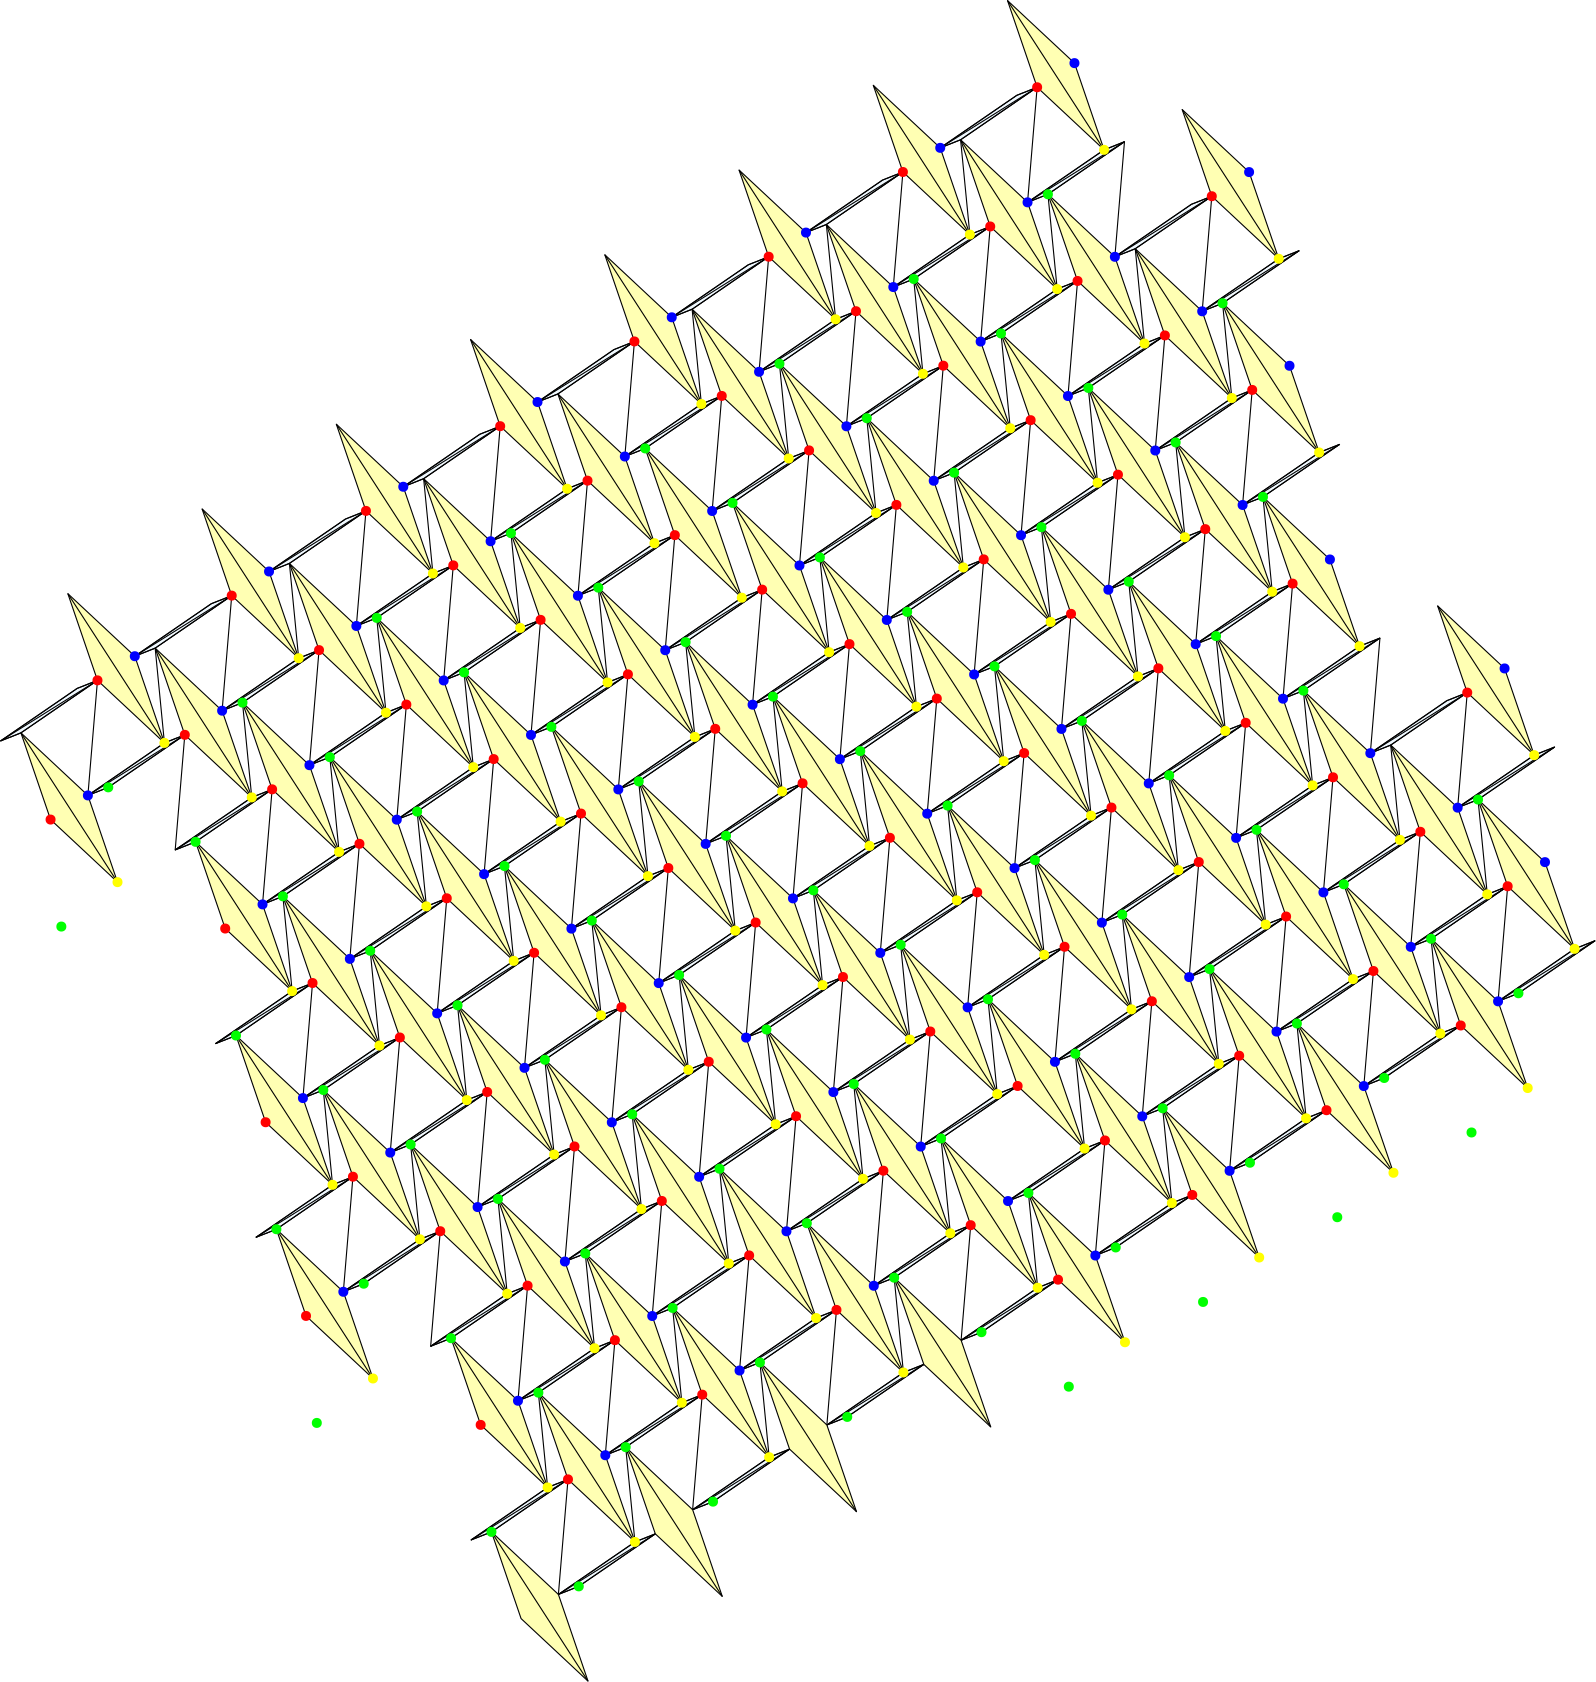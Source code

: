 <?xml version="1.0"?>
<!DOCTYPE ipe SYSTEM "ipe.dtd">
<ipe version="70206" creator="Ipe 7.2.7">
<info created="D:20170823155741" modified="D:20170905202806"/>
<ipestyle name="basic">
<symbol name="arrow/arc(spx)">
<path stroke="sym-stroke" fill="sym-stroke" pen="sym-pen">
0 0 m
-1 0.333 l
-1 -0.333 l
h
</path>
</symbol>
<symbol name="arrow/farc(spx)">
<path stroke="sym-stroke" fill="white" pen="sym-pen">
0 0 m
-1 0.333 l
-1 -0.333 l
h
</path>
</symbol>
<symbol name="arrow/ptarc(spx)">
<path stroke="sym-stroke" fill="sym-stroke" pen="sym-pen">
0 0 m
-1 0.333 l
-0.8 0 l
-1 -0.333 l
h
</path>
</symbol>
<symbol name="arrow/fptarc(spx)">
<path stroke="sym-stroke" fill="white" pen="sym-pen">
0 0 m
-1 0.333 l
-0.8 0 l
-1 -0.333 l
h
</path>
</symbol>
<symbol name="mark/circle(sx)" transformations="translations">
<path fill="sym-stroke">
0.6 0 0 0.6 0 0 e
0.4 0 0 0.4 0 0 e
</path>
</symbol>
<symbol name="mark/disk(sx)" transformations="translations">
<path fill="sym-stroke">
0.6 0 0 0.6 0 0 e
</path>
</symbol>
<symbol name="mark/fdisk(sfx)" transformations="translations">
<group>
<path fill="sym-fill">
0.5 0 0 0.5 0 0 e
</path>
<path fill="sym-stroke" fillrule="eofill">
0.6 0 0 0.6 0 0 e
0.4 0 0 0.4 0 0 e
</path>
</group>
</symbol>
<symbol name="mark/box(sx)" transformations="translations">
<path fill="sym-stroke" fillrule="eofill">
-0.6 -0.6 m
0.6 -0.6 l
0.6 0.6 l
-0.6 0.6 l
h
-0.4 -0.4 m
0.4 -0.4 l
0.4 0.4 l
-0.4 0.4 l
h
</path>
</symbol>
<symbol name="mark/square(sx)" transformations="translations">
<path fill="sym-stroke">
-0.6 -0.6 m
0.6 -0.6 l
0.6 0.6 l
-0.6 0.6 l
h
</path>
</symbol>
<symbol name="mark/fsquare(sfx)" transformations="translations">
<group>
<path fill="sym-fill">
-0.5 -0.5 m
0.5 -0.5 l
0.5 0.5 l
-0.5 0.5 l
h
</path>
<path fill="sym-stroke" fillrule="eofill">
-0.6 -0.6 m
0.6 -0.6 l
0.6 0.6 l
-0.6 0.6 l
h
-0.4 -0.4 m
0.4 -0.4 l
0.4 0.4 l
-0.4 0.4 l
h
</path>
</group>
</symbol>
<symbol name="mark/cross(sx)" transformations="translations">
<group>
<path fill="sym-stroke">
-0.43 -0.57 m
0.57 0.43 l
0.43 0.57 l
-0.57 -0.43 l
h
</path>
<path fill="sym-stroke">
-0.43 0.57 m
0.57 -0.43 l
0.43 -0.57 l
-0.57 0.43 l
h
</path>
</group>
</symbol>
<symbol name="arrow/fnormal(spx)">
<path stroke="sym-stroke" fill="white" pen="sym-pen">
0 0 m
-1 0.333 l
-1 -0.333 l
h
</path>
</symbol>
<symbol name="arrow/pointed(spx)">
<path stroke="sym-stroke" fill="sym-stroke" pen="sym-pen">
0 0 m
-1 0.333 l
-0.8 0 l
-1 -0.333 l
h
</path>
</symbol>
<symbol name="arrow/fpointed(spx)">
<path stroke="sym-stroke" fill="white" pen="sym-pen">
0 0 m
-1 0.333 l
-0.8 0 l
-1 -0.333 l
h
</path>
</symbol>
<symbol name="arrow/linear(spx)">
<path stroke="sym-stroke" pen="sym-pen">
-1 0.333 m
0 0 l
-1 -0.333 l
</path>
</symbol>
<symbol name="arrow/fdouble(spx)">
<path stroke="sym-stroke" fill="white" pen="sym-pen">
0 0 m
-1 0.333 l
-1 -0.333 l
h
-1 0 m
-2 0.333 l
-2 -0.333 l
h
</path>
</symbol>
<symbol name="arrow/double(spx)">
<path stroke="sym-stroke" fill="sym-stroke" pen="sym-pen">
0 0 m
-1 0.333 l
-1 -0.333 l
h
-1 0 m
-2 0.333 l
-2 -0.333 l
h
</path>
</symbol>
<pen name="heavier" value="0.8"/>
<pen name="fat" value="1.2"/>
<pen name="ultrafat" value="2"/>
<symbolsize name="large" value="5"/>
<symbolsize name="small" value="2"/>
<symbolsize name="tiny" value="1.1"/>
<arrowsize name="large" value="10"/>
<arrowsize name="small" value="5"/>
<arrowsize name="tiny" value="3"/>
<color name="red" value="1 0 0"/>
<color name="green" value="0 1 0"/>
<color name="blue" value="0 0 1"/>
<color name="yellow" value="1 1 0"/>
<color name="orange" value="1 0.647 0"/>
<color name="gold" value="1 0.843 0"/>
<color name="purple" value="0.627 0.125 0.941"/>
<color name="gray" value="0.745"/>
<color name="brown" value="0.647 0.165 0.165"/>
<color name="navy" value="0 0 0.502"/>
<color name="pink" value="1 0.753 0.796"/>
<color name="seagreen" value="0.18 0.545 0.341"/>
<color name="turquoise" value="0.251 0.878 0.816"/>
<color name="violet" value="0.933 0.51 0.933"/>
<color name="darkblue" value="0 0 0.545"/>
<color name="darkcyan" value="0 0.545 0.545"/>
<color name="darkgray" value="0.663"/>
<color name="darkgreen" value="0 0.392 0"/>
<color name="darkmagenta" value="0.545 0 0.545"/>
<color name="darkorange" value="1 0.549 0"/>
<color name="darkred" value="0.545 0 0"/>
<color name="lightblue" value="0.678 0.847 0.902"/>
<color name="lightcyan" value="0.878 1 1"/>
<color name="lightgray" value="0.827"/>
<color name="lightgreen" value="0.565 0.933 0.565"/>
<color name="lightyellow" value="1 1 0.878"/>
<dashstyle name="dashed" value="[4] 0"/>
<dashstyle name="dotted" value="[1 3] 0"/>
<dashstyle name="dash dotted" value="[4 2 1 2] 0"/>
<dashstyle name="dash dot dotted" value="[4 2 1 2 1 2] 0"/>
<textsize name="large" value="\large"/>
<textsize name="small" value="\small"/>
<textsize name="tiny" value="\tiny"/>
<textsize name="Large" value="\Large"/>
<textsize name="LARGE" value="\LARGE"/>
<textsize name="huge" value="\huge"/>
<textsize name="Huge" value="\Huge"/>
<textsize name="footnote" value="\footnotesize"/>
<textstyle name="center" begin="\begin{center}" end="\end{center}"/>
<textstyle name="itemize" begin="\begin{itemize}" end="\end{itemize}"/>
<textstyle name="item" begin="\begin{itemize}\item{}" end="\end{itemize}"/>
<gridsize name="4 pts" value="4"/>
<gridsize name="8 pts (~3 mm)" value="8"/>
<gridsize name="16 pts (~6 mm)" value="16"/>
<gridsize name="32 pts (~12 mm)" value="32"/>
<gridsize name="10 pts (~3.5 mm)" value="10"/>
<gridsize name="20 pts (~7 mm)" value="20"/>
<gridsize name="14 pts (~5 mm)" value="14"/>
<gridsize name="28 pts (~10 mm)" value="28"/>
<gridsize name="56 pts (~20 mm)" value="56"/>
<anglesize name="90 deg" value="90"/>
<anglesize name="60 deg" value="60"/>
<anglesize name="45 deg" value="45"/>
<anglesize name="30 deg" value="30"/>
<anglesize name="22.5 deg" value="22.5"/>
<opacity name="10%" value="0.1"/>
<opacity name="30%" value="0.3"/>
<opacity name="50%" value="0.5"/>
<opacity name="75%" value="0.75"/>
<tiling name="falling" angle="-60" step="4" width="1"/>
<tiling name="rising" angle="30" step="4" width="1"/>
</ipestyle>
<ipestyle name="brew">
<color name="aliceblue" value="0.941 0.973 1"/>
<color name="brew1" value="0.552 0.827 0.78"/>
<color name="brew2" value="1 1 0.701"/>
<color name="brew3" value="0.745 0.729 0.854"/>
<color name="brew4" value="0.984 0.501 0.447"/>
<color name="brew5" value="0.501 0.694 0.827"/>
<color name="brew6" value="0.992 0.705 0.384"/>
<color name="brew7" value="0.701 0.87 0.411"/>
<color name="brew8" value="0.988 0.803 0.898"/>
</ipestyle>
<page>
<layer name="alpha"/>
<view layers="alpha" active="alpha"/>
<path layer="alpha" matrix="0.5 0 0 0.5 110.106 64.8938" stroke="black" fill="aliceblue">
433.439 528.081 m
418.766 522.266 l
363.655 484.459 l
378.328 490.274 l
h
</path>
<path matrix="0.419797 0.271607 -0.271607 0.419797 297.349 6.79353" stroke="black" fill="brew2">
384 640 m
368 576 l
384 512 l
400 576 l
h
</path>
<path matrix="0.419797 0.271607 -0.271607 0.419797 297.349 6.79353" stroke="black" fill="brew2">
384 640 m
384 512 l
</path>
<path matrix="0.5 0 0 0.5 120.772 33.681" stroke="black" fill="brew2">
397.434 584.691 m
412.107 590.507 l
</path>
<path matrix="0.5 0 0 0.5 110.106 64.8938" stroke="black" fill="brew2">
418.766 522.266 m
363.655 484.459 l
</path>
<path matrix="0.5 0 0 0.5 117.442 67.8013" stroke="black" fill="brew2">
418.766 522.266 m
363.655 484.459 l
</path>
<path matrix="0.5 0 0 0.5 110.106 64.8938" stroke="black" fill="brew2">
363.655 484.459 m
378.328 490.274 l
</path>
<path matrix="0.5 0 0 0.5 110.106 64.8938" stroke="black" fill="brew2">
363.655 484.459 m
433.439 528.081 l
</path>
<path matrix="0.5 0 0 0.5 78.6695 84.5076" stroke="black" fill="aliceblue">
433.439 528.081 m
418.766 522.266 l
363.655 484.459 l
378.328 490.274 l
h
</path>
<path matrix="0.5 0 0 0.5 89.3356 53.2948" stroke="black" fill="brew2">
397.434 584.691 m
412.107 590.507 l
</path>
<path matrix="0.5 0 0 0.5 78.6695 84.5076" stroke="black" fill="brew2">
418.766 522.266 m
363.655 484.459 l
</path>
<path matrix="0.5 0 0 0.5 86.0061 87.4151" stroke="black" fill="brew2">
418.766 522.266 m
363.655 484.459 l
</path>
<path matrix="0.5 0 0 0.5 78.6695 84.5076" stroke="black" fill="brew2">
363.655 484.459 m
378.328 490.274 l
</path>
<path matrix="0.5 0 0 0.5 78.6695 84.5076" stroke="black" fill="brew2">
363.655 484.459 m
433.439 528.081 l
</path>
<path matrix="0.419797 0.271607 -0.271607 0.419797 280.46 -43.3224" stroke="black" fill="brew2">
384 640 m
368 576 l
384 512 l
400 576 l
h
</path>
<path matrix="0.419797 0.271607 -0.271607 0.419797 280.46 -43.3224" stroke="black" fill="brew2">
384 640 m
384 512 l
</path>
<path matrix="0.5 0 0 0.5 110.106 64.8938" stroke="black" fill="aliceblue">
370.566 567.309 m
363.655 484.459 l
</path>
<path matrix="0.5 0 0 0.5 158.432 95.396" stroke="black" fill="aliceblue">
433.439 528.081 m
418.766 522.266 l
363.655 484.459 l
378.328 490.274 l
h
</path>
<path matrix="0.419797 0.271607 -0.271607 0.419797 345.675 37.296" stroke="black" fill="brew2">
384 640 m
368 576 l
384 512 l
400 576 l
h
</path>
<path matrix="0.419797 0.271607 -0.271607 0.419797 345.675 37.296" stroke="black" fill="brew2">
384 640 m
384 512 l
</path>
<path matrix="0.5 0 0 0.5 169.098 64.1832" stroke="black" fill="brew2">
397.434 584.691 m
412.107 590.507 l
</path>
<path matrix="0.5 0 0 0.5 158.432 95.396" stroke="black" fill="brew2">
418.766 522.266 m
363.655 484.459 l
</path>
<path matrix="0.5 0 0 0.5 165.768 98.3035" stroke="black" fill="brew2">
418.766 522.266 m
363.655 484.459 l
</path>
<path matrix="0.5 0 0 0.5 158.432 95.396" stroke="black" fill="brew2">
363.655 484.459 m
378.328 490.274 l
</path>
<path matrix="0.5 0 0 0.5 158.432 95.396" stroke="black" fill="brew2">
363.655 484.459 m
433.439 528.081 l
</path>
<path matrix="0.5 0 0 0.5 126.995 115.01" stroke="black" fill="aliceblue">
433.439 528.081 m
418.766 522.266 l
363.655 484.459 l
378.328 490.274 l
h
</path>
<path matrix="0.5 0 0 0.5 137.661 83.797" stroke="black" fill="brew2">
397.434 584.691 m
412.107 590.507 l
</path>
<path matrix="0.5 0 0 0.5 126.995 115.01" stroke="black" fill="brew2">
418.766 522.266 m
363.655 484.459 l
</path>
<path matrix="0.5 0 0 0.5 134.332 117.917" stroke="black" fill="brew2">
418.766 522.266 m
363.655 484.459 l
</path>
<path matrix="0.5 0 0 0.5 126.995 115.01" stroke="black" fill="brew2">
363.655 484.459 m
378.328 490.274 l
</path>
<path matrix="0.5 0 0 0.5 126.995 115.01" stroke="black" fill="brew2">
363.655 484.459 m
433.439 528.081 l
</path>
<path matrix="0.419797 0.271607 -0.271607 0.419797 328.786 -12.82" stroke="black" fill="brew2">
384 640 m
368 576 l
384 512 l
400 576 l
h
</path>
<path matrix="0.419797 0.271607 -0.271607 0.419797 328.786 -12.82" stroke="black" fill="brew2">
384 640 m
384 512 l
</path>
<path matrix="0.5 0 0 0.5 158.432 95.396" stroke="black" fill="aliceblue">
370.566 567.309 m
363.655 484.459 l
</path>
<path matrix="0.5 0 0 0.5 110.106 64.8938" stroke="black" fill="aliceblue">
418.766 522.266 m
412.107 590.507 l
</path>
<path matrix="0.5 0 0 0.5 124.653 -4.83617" stroke="black" fill="aliceblue">
433.439 528.081 m
418.766 522.266 l
363.655 484.459 l
378.328 490.274 l
h
</path>
<path matrix="0.419797 0.271607 -0.271607 0.419797 311.896 -62.9362" stroke="black" fill="brew2">
384 640 m
368 576 l
384 512 l
400 576 l
h
</path>
<path matrix="0.419797 0.271607 -0.271607 0.419797 311.896 -62.9362" stroke="black" fill="brew2">
384 640 m
384 512 l
</path>
<path matrix="0.5 0 0 0.5 135.319 -36.0489" stroke="black" fill="brew2">
397.434 584.691 m
412.107 590.507 l
</path>
<path matrix="0.5 0 0 0.5 124.653 -4.83617" stroke="black" fill="brew2">
418.766 522.266 m
363.655 484.459 l
</path>
<path matrix="0.5 0 0 0.5 131.989 -1.92861" stroke="black" fill="brew2">
418.766 522.266 m
363.655 484.459 l
</path>
<path matrix="0.5 0 0 0.5 124.653 -4.83617" stroke="black" fill="brew2">
363.655 484.459 m
378.328 490.274 l
</path>
<path matrix="0.5 0 0 0.5 124.653 -4.83617" stroke="black" fill="brew2">
363.655 484.459 m
433.439 528.081 l
</path>
<path matrix="0.5 0 0 0.5 93.2166 14.7776" stroke="black" fill="aliceblue">
433.439 528.081 m
418.766 522.266 l
363.655 484.459 l
378.328 490.274 l
h
</path>
<path matrix="0.5 0 0 0.5 103.883 -16.4351" stroke="black" fill="brew2">
397.434 584.691 m
412.107 590.507 l
</path>
<path matrix="0.5 0 0 0.5 93.2166 14.7776" stroke="black" fill="brew2">
418.766 522.266 m
363.655 484.459 l
</path>
<path matrix="0.5 0 0 0.5 100.553 17.6852" stroke="black" fill="brew2">
418.766 522.266 m
363.655 484.459 l
</path>
<path matrix="0.5 0 0 0.5 93.2166 14.7776" stroke="black" fill="brew2">
363.655 484.459 m
378.328 490.274 l
</path>
<path matrix="0.5 0 0 0.5 93.2166 14.7776" stroke="black" fill="brew2">
363.655 484.459 m
433.439 528.081 l
</path>
<path matrix="0.419797 0.271607 -0.271607 0.419797 295.007 -113.052" stroke="black" fill="brew2">
384 640 m
368 576 l
384 512 l
400 576 l
h
</path>
<path matrix="0.419797 0.271607 -0.271607 0.419797 295.007 -113.052" stroke="black" fill="brew2">
384 640 m
384 512 l
</path>
<path matrix="0.5 0 0 0.5 124.653 -4.83617" stroke="black" fill="aliceblue">
370.566 567.309 m
363.655 484.459 l
</path>
<path matrix="0.5 0 0 0.5 172.979 25.666" stroke="black" fill="aliceblue">
433.439 528.081 m
418.766 522.266 l
363.655 484.459 l
378.328 490.274 l
h
</path>
<path matrix="0.419797 0.271607 -0.271607 0.419797 360.222 -32.434" stroke="black" fill="brew2">
384 640 m
368 576 l
384 512 l
400 576 l
h
</path>
<path matrix="0.419797 0.271607 -0.271607 0.419797 360.222 -32.434" stroke="black" fill="brew2">
384 640 m
384 512 l
</path>
<path matrix="0.5 0 0 0.5 183.645 -5.5467" stroke="black" fill="brew2">
397.434 584.691 m
412.107 590.507 l
</path>
<path matrix="0.5 0 0 0.5 172.979 25.666" stroke="black" fill="brew2">
418.766 522.266 m
363.655 484.459 l
</path>
<path matrix="0.5 0 0 0.5 180.315 28.5736" stroke="black" fill="brew2">
418.766 522.266 m
363.655 484.459 l
</path>
<path matrix="0.5 0 0 0.5 172.979 25.666" stroke="black" fill="brew2">
363.655 484.459 m
378.328 490.274 l
</path>
<path matrix="0.5 0 0 0.5 172.979 25.666" stroke="black" fill="brew2">
363.655 484.459 m
433.439 528.081 l
</path>
<path matrix="0.5 0 0 0.5 141.542 45.2798" stroke="black" fill="aliceblue">
433.439 528.081 m
418.766 522.266 l
363.655 484.459 l
378.328 490.274 l
h
</path>
<path matrix="0.5 0 0 0.5 152.208 14.0671" stroke="black" fill="brew2">
397.434 584.691 m
412.107 590.507 l
</path>
<path matrix="0.5 0 0 0.5 141.542 45.2798" stroke="black" fill="brew2">
418.766 522.266 m
363.655 484.459 l
</path>
<path matrix="0.5 0 0 0.5 148.879 48.1873" stroke="black" fill="brew2">
418.766 522.266 m
363.655 484.459 l
</path>
<path matrix="0.5 0 0 0.5 141.542 45.2798" stroke="black" fill="brew2">
363.655 484.459 m
378.328 490.274 l
</path>
<path matrix="0.5 0 0 0.5 141.542 45.2798" stroke="black" fill="brew2">
363.655 484.459 m
433.439 528.081 l
</path>
<path matrix="0.419797 0.271607 -0.271607 0.419797 343.333 -82.5502" stroke="black" fill="brew2">
384 640 m
368 576 l
384 512 l
400 576 l
h
</path>
<path matrix="0.419797 0.271607 -0.271607 0.419797 343.333 -82.5502" stroke="black" fill="brew2">
384 640 m
384 512 l
</path>
<path matrix="0.5 0 0 0.5 172.979 25.666" stroke="black" fill="aliceblue">
370.566 567.309 m
363.655 484.459 l
</path>
<path matrix="0.5 0 0 0.5 124.653 -4.83617" stroke="black" fill="aliceblue">
418.766 522.266 m
412.107 590.507 l
</path>
<path matrix="0.5 0 0 0.5 47.2331 104.122" stroke="black" fill="aliceblue">
433.439 528.081 m
418.766 522.266 l
363.655 484.459 l
378.328 490.274 l
h
</path>
<path matrix="0.419797 0.271607 -0.271607 0.419797 234.477 46.0216" stroke="black" fill="brew2">
384 640 m
368 576 l
384 512 l
400 576 l
h
</path>
<path matrix="0.419797 0.271607 -0.271607 0.419797 234.477 46.0216" stroke="black" fill="brew2">
384 640 m
384 512 l
</path>
<path matrix="0.5 0 0 0.5 57.8992 72.9091" stroke="black" fill="brew2">
397.434 584.691 m
412.107 590.507 l
</path>
<path matrix="0.5 0 0 0.5 47.2331 104.122" stroke="black" fill="brew2">
418.766 522.266 m
363.655 484.459 l
</path>
<path matrix="0.5 0 0 0.5 54.5696 107.029" stroke="black" fill="brew2">
418.766 522.266 m
363.655 484.459 l
</path>
<path matrix="0.5 0 0 0.5 47.2331 104.122" stroke="black" fill="brew2">
363.655 484.459 m
378.328 490.274 l
</path>
<path matrix="0.5 0 0 0.5 47.2331 104.122" stroke="black" fill="brew2">
363.655 484.459 m
433.439 528.081 l
</path>
<path matrix="0.5 0 0 0.5 15.7968 123.736" stroke="black" fill="aliceblue">
433.439 528.081 m
418.766 522.266 l
363.655 484.459 l
378.328 490.274 l
h
</path>
<path matrix="0.5 0 0 0.5 26.4629 92.5226" stroke="black" fill="brew2">
397.434 584.691 m
412.107 590.507 l
</path>
<path matrix="0.5 0 0 0.5 15.7968 123.736" stroke="black" fill="brew2">
418.766 522.266 m
363.655 484.459 l
</path>
<path matrix="0.5 0 0 0.5 23.1334 126.643" stroke="black" fill="brew2">
418.766 522.266 m
363.655 484.459 l
</path>
<path matrix="0.5 0 0 0.5 15.7968 123.736" stroke="black" fill="brew2">
363.655 484.459 m
378.328 490.274 l
</path>
<path matrix="0.5 0 0 0.5 15.7968 123.736" stroke="black" fill="brew2">
363.655 484.459 m
433.439 528.081 l
</path>
<path matrix="0.419797 0.271607 -0.271607 0.419797 217.587 -4.09444" stroke="black" fill="brew2">
384 640 m
368 576 l
384 512 l
400 576 l
h
</path>
<path matrix="0.419797 0.271607 -0.271607 0.419797 217.587 -4.09444" stroke="black" fill="brew2">
384 640 m
384 512 l
</path>
<path matrix="0.5 0 0 0.5 47.2331 104.122" stroke="black" fill="aliceblue">
370.566 567.309 m
363.655 484.459 l
</path>
<path matrix="0.5 0 0 0.5 95.559 134.624" stroke="black" fill="aliceblue">
433.439 528.081 m
418.766 522.266 l
363.655 484.459 l
378.328 490.274 l
h
</path>
<path matrix="0.419797 0.271607 -0.271607 0.419797 282.803 76.5241" stroke="black" fill="brew2">
384 640 m
368 576 l
384 512 l
400 576 l
h
</path>
<path matrix="0.419797 0.271607 -0.271607 0.419797 282.803 76.5241" stroke="black" fill="brew2">
384 640 m
384 512 l
</path>
<path matrix="0.5 0 0 0.5 106.225 103.411" stroke="black" fill="brew2">
397.434 584.691 m
412.107 590.507 l
</path>
<path matrix="0.5 0 0 0.5 95.559 134.624" stroke="black" fill="brew2">
418.766 522.266 m
363.655 484.459 l
</path>
<path matrix="0.5 0 0 0.5 102.896 137.531" stroke="black" fill="brew2">
418.766 522.266 m
363.655 484.459 l
</path>
<path matrix="0.5 0 0 0.5 95.559 134.624" stroke="black" fill="brew2">
363.655 484.459 m
378.328 490.274 l
</path>
<path matrix="0.5 0 0 0.5 95.559 134.624" stroke="black" fill="brew2">
363.655 484.459 m
433.439 528.081 l
</path>
<path matrix="0.5 0 0 0.5 64.1226 154.238" stroke="black" fill="aliceblue">
433.439 528.081 m
418.766 522.266 l
363.655 484.459 l
378.328 490.274 l
h
</path>
<path matrix="0.5 0 0 0.5 74.7887 123.025" stroke="black" fill="brew2">
397.434 584.691 m
412.107 590.507 l
</path>
<path matrix="0.5 0 0 0.5 64.1226 154.238" stroke="black" fill="brew2">
418.766 522.266 m
363.655 484.459 l
</path>
<path matrix="0.5 0 0 0.5 71.4591 157.145" stroke="black" fill="brew2">
418.766 522.266 m
363.655 484.459 l
</path>
<path matrix="0.5 0 0 0.5 64.1226 154.238" stroke="black" fill="brew2">
363.655 484.459 m
378.328 490.274 l
</path>
<path matrix="0.5 0 0 0.5 64.1226 154.238" stroke="black" fill="brew2">
363.655 484.459 m
433.439 528.081 l
</path>
<path matrix="0.419797 0.271607 -0.271607 0.419797 265.913 26.4076" stroke="black" fill="brew2">
384 640 m
368 576 l
384 512 l
400 576 l
h
</path>
<path matrix="0.419797 0.271607 -0.271607 0.419797 265.913 26.4076" stroke="black" fill="brew2">
384 640 m
384 512 l
</path>
<path matrix="0.5 0 0 0.5 95.559 134.624" stroke="black" fill="aliceblue">
370.566 567.309 m
363.655 484.459 l
</path>
<path matrix="0.5 0 0 0.5 47.2331 104.122" stroke="black" fill="aliceblue">
418.766 522.266 m
412.107 590.507 l
</path>
<path matrix="0.5 0 0 0.5 13.4547 3.88931" stroke="black" fill="aliceblue">
433.439 528.081 m
418.766 522.266 l
363.655 484.459 l
378.328 490.274 l
h
</path>
<path matrix="0.419797 0.271607 -0.271607 0.419797 200.698 -54.2107" stroke="black" fill="brew2">
384 640 m
368 576 l
384 512 l
400 576 l
h
</path>
<path matrix="0.419797 0.271607 -0.271607 0.419797 200.698 -54.2107" stroke="black" fill="brew2">
384 640 m
384 512 l
</path>
<path matrix="0.5 0 0 0.5 24.1207 -27.3232" stroke="black" fill="brew2">
397.434 584.691 m
412.107 590.507 l
</path>
<path matrix="0.5 0 0 0.5 13.4547 3.88931" stroke="black" fill="brew2">
418.766 522.266 m
363.655 484.459 l
</path>
<path matrix="0.5 0 0 0.5 20.7912 6.79681" stroke="black" fill="brew2">
418.766 522.266 m
363.655 484.459 l
</path>
<path matrix="0.5 0 0 0.5 13.4547 3.88931" stroke="black" fill="brew2">
363.655 484.459 m
378.328 490.274 l
</path>
<path matrix="0.5 0 0 0.5 13.4547 3.88931" stroke="black" fill="brew2">
363.655 484.459 m
433.439 528.081 l
</path>
<path matrix="0.5 0 0 0.5 -17.9818 23.5035" stroke="black" fill="aliceblue">
433.439 528.081 m
418.766 522.266 l
363.655 484.459 l
378.328 490.274 l
h
</path>
<path matrix="0.5 0 0 0.5 -7.3158 -7.70969" stroke="black" fill="brew2">
397.434 584.691 m
412.107 590.507 l
</path>
<path matrix="0.5 0 0 0.5 -17.9818 23.5035" stroke="black" fill="brew2">
418.766 522.266 m
363.655 484.459 l
</path>
<path matrix="0.5 0 0 0.5 -10.6453 26.4105" stroke="black" fill="brew2">
418.766 522.266 m
363.655 484.459 l
</path>
<path matrix="0.5 0 0 0.5 -17.9818 23.5035" stroke="black" fill="brew2">
363.655 484.459 m
378.328 490.274 l
</path>
<path matrix="0.5 0 0 0.5 -17.9818 23.5035" stroke="black" fill="brew2">
363.655 484.459 m
433.439 528.081 l
</path>
<path matrix="0.419797 0.271607 -0.271607 0.419797 183.808 -104.326" stroke="black" fill="brew2">
384 640 m
368 576 l
384 512 l
400 576 l
h
</path>
<path matrix="0.419797 0.271607 -0.271607 0.419797 183.808 -104.326" stroke="black" fill="brew2">
384 640 m
384 512 l
</path>
<path matrix="0.5 0 0 0.5 13.4547 3.88931" stroke="black" fill="aliceblue">
370.566 567.309 m
363.655 484.459 l
</path>
<path matrix="0.5 0 0 0.5 61.7804 34.3915" stroke="black" fill="aliceblue">
433.439 528.081 m
418.766 522.266 l
363.655 484.459 l
378.328 490.274 l
h
</path>
<path matrix="0.419797 0.271607 -0.271607 0.419797 249.024 -23.7082" stroke="black" fill="brew2">
384 640 m
368 576 l
384 512 l
400 576 l
h
</path>
<path matrix="0.419797 0.271607 -0.271607 0.419797 249.024 -23.7082" stroke="black" fill="brew2">
384 640 m
384 512 l
</path>
<path matrix="0.5 0 0 0.5 72.4464 3.17881" stroke="black" fill="brew2">
397.434 584.691 m
412.107 590.507 l
</path>
<path matrix="0.5 0 0 0.5 61.7804 34.3915" stroke="black" fill="brew2">
418.766 522.266 m
363.655 484.459 l
</path>
<path matrix="0.5 0 0 0.5 69.1169 37.299" stroke="black" fill="brew2">
418.766 522.266 m
363.655 484.459 l
</path>
<path matrix="0.5 0 0 0.5 61.7804 34.3915" stroke="black" fill="brew2">
363.655 484.459 m
378.328 490.274 l
</path>
<path matrix="0.5 0 0 0.5 61.7804 34.3915" stroke="black" fill="brew2">
363.655 484.459 m
433.439 528.081 l
</path>
<path matrix="0.5 0 0 0.5 30.344 54.0055" stroke="black" fill="aliceblue">
433.439 528.081 m
418.766 522.266 l
363.655 484.459 l
378.328 490.274 l
h
</path>
<path matrix="0.5 0 0 0.5 41.0101 22.793" stroke="black" fill="brew2">
397.434 584.691 m
412.107 590.507 l
</path>
<path matrix="0.5 0 0 0.5 30.344 54.0055" stroke="black" fill="brew2">
418.766 522.266 m
363.655 484.459 l
</path>
<path matrix="0.5 0 0 0.5 37.6805 56.913" stroke="black" fill="brew2">
418.766 522.266 m
363.655 484.459 l
</path>
<path matrix="0.5 0 0 0.5 30.344 54.0055" stroke="black" fill="brew2">
363.655 484.459 m
378.328 490.274 l
</path>
<path matrix="0.5 0 0 0.5 30.344 54.0055" stroke="black" fill="brew2">
363.655 484.459 m
433.439 528.081 l
</path>
<path matrix="0.419797 0.271607 -0.271607 0.419797 232.134 -73.8247" stroke="black" fill="brew2">
384 640 m
368 576 l
384 512 l
400 576 l
h
</path>
<path matrix="0.419797 0.271607 -0.271607 0.419797 232.134 -73.8247" stroke="black" fill="brew2">
384 640 m
384 512 l
</path>
<path matrix="0.5 0 0 0.5 61.7804 34.3915" stroke="black" fill="aliceblue">
370.566 567.309 m
363.655 484.459 l
</path>
<path matrix="0.5 0 0 0.5 13.4547 3.88931" stroke="black" fill="aliceblue">
418.766 522.266 m
412.107 590.507 l
</path>
<path matrix="0.5 0 0 0.5 28.0015 -65.8404" stroke="black" fill="aliceblue">
433.439 528.081 m
418.766 522.266 l
363.655 484.459 l
378.328 490.274 l
h
</path>
<path matrix="0.419797 0.271607 -0.271607 0.419797 215.245 -123.94" stroke="black" fill="brew2">
384 640 m
368 576 l
384 512 l
400 576 l
h
</path>
<path matrix="0.419797 0.271607 -0.271607 0.419797 215.245 -123.94" stroke="black" fill="brew2">
384 640 m
384 512 l
</path>
<path matrix="0.5 0 0 0.5 38.6675 -97.0529" stroke="black" fill="brew2">
397.434 584.691 m
412.107 590.507 l
</path>
<path matrix="0.5 0 0 0.5 28.0015 -65.8404" stroke="black" fill="brew2">
418.766 522.266 m
363.655 484.459 l
</path>
<path matrix="0.5 0 0 0.5 35.338 -62.9329" stroke="black" fill="brew2">
418.766 522.266 m
363.655 484.459 l
</path>
<path matrix="0.5 0 0 0.5 28.0015 -65.8404" stroke="black" fill="brew2">
363.655 484.459 m
378.328 490.274 l
</path>
<path matrix="0.5 0 0 0.5 28.0015 -65.8404" stroke="black" fill="brew2">
363.655 484.459 m
433.439 528.081 l
</path>
<path matrix="0.5 0 0 0.5 -3.43499 -46.2262" stroke="black" fill="aliceblue">
433.439 528.081 m
418.766 522.266 l
363.655 484.459 l
378.328 490.274 l
h
</path>
<path matrix="0.5 0 0 0.5 7.23101 -77.4394" stroke="black" fill="brew2">
397.434 584.691 m
412.107 590.507 l
</path>
<path matrix="0.5 0 0 0.5 -3.43499 -46.2262" stroke="black" fill="brew2">
418.766 522.266 m
363.655 484.459 l
</path>
<path matrix="0.5 0 0 0.5 3.90151 -43.3192" stroke="black" fill="brew2">
418.766 522.266 m
363.655 484.459 l
</path>
<path matrix="0.5 0 0 0.5 -3.43499 -46.2262" stroke="black" fill="brew2">
363.655 484.459 m
378.328 490.274 l
</path>
<path matrix="0.5 0 0 0.5 -3.43499 -46.2262" stroke="black" fill="brew2">
363.655 484.459 m
433.439 528.081 l
</path>
<path matrix="0.419797 0.271607 -0.271607 0.419797 198.355 -174.056" stroke="black" fill="brew2">
384 640 m
368 576 l
384 512 l
400 576 l
h
</path>
<path matrix="0.419797 0.271607 -0.271607 0.419797 198.355 -174.056" stroke="black" fill="brew2">
384 640 m
384 512 l
</path>
<path matrix="0.5 0 0 0.5 28.0015 -65.8404" stroke="black" fill="aliceblue">
370.566 567.309 m
363.655 484.459 l
</path>
<path matrix="0.5 0 0 0.5 76.3273 -35.3382" stroke="black" fill="aliceblue">
433.439 528.081 m
418.766 522.266 l
363.655 484.459 l
378.328 490.274 l
h
</path>
<path matrix="0.419797 0.271607 -0.271607 0.419797 263.571 -93.4379" stroke="black" fill="brew2">
384 640 m
368 576 l
384 512 l
400 576 l
h
</path>
<path matrix="0.419797 0.271607 -0.271607 0.419797 263.571 -93.4379" stroke="black" fill="brew2">
384 640 m
384 512 l
</path>
<path matrix="0.5 0 0 0.5 86.9933 -66.5509" stroke="black" fill="brew2">
397.434 584.691 m
412.107 590.507 l
</path>
<path matrix="0.5 0 0 0.5 76.3273 -35.3382" stroke="black" fill="brew2">
418.766 522.266 m
363.655 484.459 l
</path>
<path matrix="0.5 0 0 0.5 83.6638 -32.4307" stroke="black" fill="brew2">
418.766 522.266 m
363.655 484.459 l
</path>
<path matrix="0.5 0 0 0.5 76.3273 -35.3382" stroke="black" fill="brew2">
363.655 484.459 m
378.328 490.274 l
</path>
<path matrix="0.5 0 0 0.5 76.3273 -35.3382" stroke="black" fill="brew2">
363.655 484.459 m
433.439 528.081 l
</path>
<path matrix="0.5 0 0 0.5 44.8908 -15.7242" stroke="black" fill="aliceblue">
433.439 528.081 m
418.766 522.266 l
363.655 484.459 l
378.328 490.274 l
h
</path>
<path matrix="0.5 0 0 0.5 55.5569 -46.9367" stroke="black" fill="brew2">
397.434 584.691 m
412.107 590.507 l
</path>
<path matrix="0.5 0 0 0.5 44.8908 -15.7242" stroke="black" fill="brew2">
418.766 522.266 m
363.655 484.459 l
</path>
<path matrix="0.5 0 0 0.5 52.2274 -12.8167" stroke="black" fill="brew2">
418.766 522.266 m
363.655 484.459 l
</path>
<path matrix="0.5 0 0 0.5 44.8908 -15.7242" stroke="black" fill="brew2">
363.655 484.459 m
378.328 490.274 l
</path>
<path matrix="0.5 0 0 0.5 44.8908 -15.7242" stroke="black" fill="brew2">
363.655 484.459 m
433.439 528.081 l
</path>
<path matrix="0.419797 0.271607 -0.271607 0.419797 246.681 -143.554" stroke="black" fill="brew2">
384 640 m
368 576 l
384 512 l
400 576 l
h
</path>
<path matrix="0.419797 0.271607 -0.271607 0.419797 246.681 -143.554" stroke="black" fill="brew2">
384 640 m
384 512 l
</path>
<path matrix="0.5 0 0 0.5 76.3273 -35.3382" stroke="black" fill="aliceblue">
370.566 567.309 m
363.655 484.459 l
</path>
<path matrix="0.5 0 0 0.5 28.0015 -65.8404" stroke="black" fill="aliceblue">
418.766 522.266 m
412.107 590.507 l
</path>
<path matrix="0.5 0 0 0.5 -49.4183 43.1173" stroke="black" fill="aliceblue">
433.439 528.081 m
418.766 522.266 l
363.655 484.459 l
378.328 490.274 l
h
</path>
<path matrix="0.419797 0.271607 -0.271607 0.419797 137.825 -14.9827" stroke="black" fill="brew2">
384 640 m
368 576 l
384 512 l
400 576 l
h
</path>
<path matrix="0.419797 0.271607 -0.271607 0.419797 137.825 -14.9827" stroke="black" fill="brew2">
384 640 m
384 512 l
</path>
<path matrix="0.5 0 0 0.5 -38.7523 11.9048" stroke="black" fill="brew2">
397.434 584.691 m
412.107 590.507 l
</path>
<path matrix="0.5 0 0 0.5 -49.4183 43.1173" stroke="black" fill="brew2">
418.766 522.266 m
363.655 484.459 l
</path>
<path matrix="0.5 0 0 0.5 -42.0818 46.0248" stroke="black" fill="brew2">
418.766 522.266 m
363.655 484.459 l
</path>
<path matrix="0.5 0 0 0.5 -49.4183 43.1173" stroke="black" fill="brew2">
363.655 484.459 m
378.328 490.274 l
</path>
<path matrix="0.5 0 0 0.5 -49.4183 43.1173" stroke="black" fill="brew2">
363.655 484.459 m
433.439 528.081 l
</path>
<path matrix="0.5 0 0 0.5 -80.8548 62.7315" stroke="black" fill="aliceblue">
433.439 528.081 m
418.766 522.266 l
363.655 484.459 l
378.328 490.274 l
h
</path>
<path matrix="0.5 0 0 0.5 -70.1888 31.5183" stroke="black" fill="brew2">
397.434 584.691 m
412.107 590.507 l
</path>
<path matrix="0.5 0 0 0.5 -80.8548 62.7315" stroke="black" fill="brew2">
418.766 522.266 m
363.655 484.459 l
</path>
<path matrix="0.5 0 0 0.5 -73.5183 65.6385" stroke="black" fill="brew2">
418.766 522.266 m
363.655 484.459 l
</path>
<path matrix="0.5 0 0 0.5 -80.8548 62.7315" stroke="black" fill="brew2">
363.655 484.459 m
378.328 490.274 l
</path>
<path matrix="0.5 0 0 0.5 -80.8548 62.7315" stroke="black" fill="brew2">
363.655 484.459 m
433.439 528.081 l
</path>
<path matrix="0.419797 0.271607 -0.271607 0.419797 120.935 -65.0985" stroke="black" fill="brew2">
384 640 m
368 576 l
384 512 l
400 576 l
h
</path>
<path matrix="0.419797 0.271607 -0.271607 0.419797 120.935 -65.0985" stroke="black" fill="brew2">
384 640 m
384 512 l
</path>
<path matrix="0.5 0 0 0.5 -49.4183 43.1173" stroke="black" fill="aliceblue">
370.566 567.309 m
363.655 484.459 l
</path>
<path matrix="0.5 0 0 0.5 -1.09255 73.6195" stroke="black" fill="aliceblue">
433.439 528.081 m
418.766 522.266 l
363.655 484.459 l
378.328 490.274 l
h
</path>
<path matrix="0.419797 0.271607 -0.271607 0.419797 186.151 15.5198" stroke="black" fill="brew2">
384 640 m
368 576 l
384 512 l
400 576 l
h
</path>
<path matrix="0.419797 0.271607 -0.271607 0.419797 186.151 15.5198" stroke="black" fill="brew2">
384 640 m
384 512 l
</path>
<path matrix="0.5 0 0 0.5 9.57344 42.4068" stroke="black" fill="brew2">
397.434 584.691 m
412.107 590.507 l
</path>
<path matrix="0.5 0 0 0.5 -1.09255 73.6195" stroke="black" fill="brew2">
418.766 522.266 m
363.655 484.459 l
</path>
<path matrix="0.5 0 0 0.5 6.24395 76.527" stroke="black" fill="brew2">
418.766 522.266 m
363.655 484.459 l
</path>
<path matrix="0.5 0 0 0.5 -1.09255 73.6195" stroke="black" fill="brew2">
363.655 484.459 m
378.328 490.274 l
</path>
<path matrix="0.5 0 0 0.5 -1.09255 73.6195" stroke="black" fill="brew2">
363.655 484.459 m
433.439 528.081 l
</path>
<path matrix="0.5 0 0 0.5 -32.529 93.2335" stroke="black" fill="aliceblue">
433.439 528.081 m
418.766 522.266 l
363.655 484.459 l
378.328 490.274 l
h
</path>
<path matrix="0.5 0 0 0.5 -21.8629 62.021" stroke="black" fill="brew2">
397.434 584.691 m
412.107 590.507 l
</path>
<path matrix="0.5 0 0 0.5 -32.529 93.2335" stroke="black" fill="brew2">
418.766 522.266 m
363.655 484.459 l
</path>
<path matrix="0.5 0 0 0.5 -25.1925 96.141" stroke="black" fill="brew2">
418.766 522.266 m
363.655 484.459 l
</path>
<path matrix="0.5 0 0 0.5 -32.529 93.2335" stroke="black" fill="brew2">
363.655 484.459 m
378.328 490.274 l
</path>
<path matrix="0.5 0 0 0.5 -32.529 93.2335" stroke="black" fill="brew2">
363.655 484.459 m
433.439 528.081 l
</path>
<path matrix="0.419797 0.271607 -0.271607 0.419797 169.261 -34.5967" stroke="black" fill="brew2">
384 640 m
368 576 l
384 512 l
400 576 l
h
</path>
<path matrix="0.419797 0.271607 -0.271607 0.419797 169.261 -34.5967" stroke="black" fill="brew2">
384 640 m
384 512 l
</path>
<path matrix="0.5 0 0 0.5 -1.09255 73.6195" stroke="black" fill="aliceblue">
370.566 567.309 m
363.655 484.459 l
</path>
<path matrix="0.5 0 0 0.5 -49.4183 43.1173" stroke="black" fill="aliceblue">
418.766 522.266 m
412.107 590.507 l
</path>
<path matrix="0.5 0 0 0.5 110.106 64.8938" stroke="black" fill="aliceblue">
300.782 523.687 m
307.694 606.536 l
</path>
<path matrix="0.5 0 0 0.5 110.106 64.8938" stroke="black" fill="aliceblue">
426.528 445.231 m
433.439 528.081 l
</path>
<path matrix="0.5 0 0 0.5 110.106 64.8938" stroke="black" fill="aliceblue">
397.434 584.691 m
404.345 667.541 l
404.345 667.542 l
</path>
<path matrix="0.5 0 0 0.5 110.106 64.8938" stroke="black" fill="aliceblue">
233.225 323.223 m
240.137 406.073 l
</path>
<path matrix="0.5 0 0 0.5 110.106 64.8938" stroke="black" fill="aliceblue">
107.48 401.678 m
114.391 484.529 l
</path>
<path matrix="0.5 0 0 0.5 110.106 64.8938" stroke="black" fill="aliceblue">
204.131 462.682 m
211.042 545.532 l
</path>
<path matrix="0.5 0 0 0.5 110.106 64.8938" stroke="black" fill="aliceblue">
196.368 539.718 m
189.71 607.958 l
</path>
<path matrix="0.5 0 0 0.5 110.106 64.8938" stroke="black" fill="aliceblue">
329.877 384.227 m
336.788 467.076 l
</path>
<path matrix="0.5 0 0 0.5 110.106 64.8938" stroke="black" fill="aliceblue">
288.336 361.03 m
281.677 429.269 l
</path>
<path matrix="0.5 0 0 0.5 110.106 64.8938" stroke="black" fill="aliceblue">
481.638 483.039 m
474.98 551.279 l
</path>
<path matrix="0.5 0 0 0.5 110.106 64.8938" stroke="black" fill="aliceblue">
355.893 561.494 m
349.234 629.734 l
</path>
<path matrix="0.5 0 0 0.5 110.106 64.8938" stroke="black" fill="aliceblue">
162.591 439.485 m
155.931 507.725 l
</path>
<path matrix="0.5 0 0 0.5 110.106 64.8938" stroke="black" fill="aliceblue">
191.684 300.025 m
185.026 368.265 l
</path>
<path matrix="0.5 0 0 0.5 110.106 64.8938" stroke="black" fill="aliceblue">
351.208 321.803 m
344.55 390.042 l
</path>
<path matrix="0.5 0 0 0.5 110.106 64.8938" stroke="black" fill="aliceblue">
322.114 461.262 m
315.455 529.502 l
</path>
<path matrix="0.5 0 0 0.5 110.106 64.8938" stroke="black" fill="aliceblue">
259.243 500.489 m
252.583 568.73 l
</path>
<path matrix="0.5 0 0 0.5 18.1397 243.582" stroke="black" fill="aliceblue">
433.439 528.081 m
418.766 522.266 l
363.655 484.459 l
378.328 490.274 l
h
</path>
<path matrix="0.419797 0.271607 -0.271607 0.419797 205.383 185.482" stroke="black" fill="brew2">
384 640 m
368 576 l
384 512 l
400 576 l
h
</path>
<path matrix="0.419797 0.271607 -0.271607 0.419797 205.383 185.482" stroke="black" fill="brew2">
384 640 m
384 512 l
</path>
<path matrix="0.5 0 0 0.5 28.8058 212.369" stroke="black" fill="brew2">
397.434 584.691 m
412.107 590.507 l
</path>
<path matrix="0.5 0 0 0.5 18.1397 243.582" stroke="black" fill="brew2">
418.766 522.266 m
363.655 484.459 l
</path>
<path matrix="0.5 0 0 0.5 25.4762 246.489" stroke="black" fill="brew2">
418.766 522.266 m
363.655 484.459 l
</path>
<path matrix="0.5 0 0 0.5 18.1397 243.582" stroke="black" fill="brew2">
363.655 484.459 m
378.328 490.274 l
</path>
<path matrix="0.5 0 0 0.5 18.1397 243.582" stroke="black" fill="brew2">
363.655 484.459 m
433.439 528.081 l
</path>
<path matrix="0.5 0 0 0.5 -13.2966 263.195" stroke="black" fill="aliceblue">
433.439 528.081 m
418.766 522.266 l
363.655 484.459 l
378.328 490.274 l
h
</path>
<path matrix="0.5 0 0 0.5 -2.63045 231.983" stroke="black" fill="brew2">
397.434 584.691 m
412.107 590.507 l
</path>
<path matrix="0.5 0 0 0.5 -13.2966 263.195" stroke="black" fill="brew2">
418.766 522.266 m
363.655 484.459 l
</path>
<path matrix="0.5 0 0 0.5 -5.96 266.103" stroke="black" fill="brew2">
418.766 522.266 m
363.655 484.459 l
</path>
<path matrix="0.5 0 0 0.5 -13.2966 263.195" stroke="black" fill="brew2">
363.655 484.459 m
378.328 490.274 l
</path>
<path matrix="0.5 0 0 0.5 -13.2966 263.195" stroke="black" fill="brew2">
363.655 484.459 m
433.439 528.081 l
</path>
<path matrix="0.419797 0.271607 -0.271607 0.419797 188.494 135.366" stroke="black" fill="brew2">
384 640 m
368 576 l
384 512 l
400 576 l
h
</path>
<path matrix="0.419797 0.271607 -0.271607 0.419797 188.494 135.366" stroke="black" fill="brew2">
384 640 m
384 512 l
</path>
<path matrix="0.5 0 0 0.5 18.1397 243.582" stroke="black" fill="aliceblue">
370.566 567.309 m
363.655 484.459 l
</path>
<path matrix="0.5 0 0 0.5 66.4654 274.084" stroke="black" fill="aliceblue">
433.439 528.081 m
418.766 522.266 l
363.655 484.459 l
378.328 490.274 l
h
</path>
<path matrix="0.419797 0.271607 -0.271607 0.419797 253.709 215.984" stroke="black" fill="brew2">
384 640 m
368 576 l
384 512 l
400 576 l
h
</path>
<path matrix="0.419797 0.271607 -0.271607 0.419797 253.709 215.984" stroke="black" fill="brew2">
384 640 m
384 512 l
</path>
<path matrix="0.5 0 0 0.5 77.1317 242.871" stroke="black" fill="brew2">
397.434 584.691 m
412.107 590.507 l
</path>
<path matrix="0.5 0 0 0.5 66.4654 274.084" stroke="black" fill="brew2">
418.766 522.266 m
363.655 484.459 l
</path>
<path matrix="0.5 0 0 0.5 73.8022 276.991" stroke="black" fill="brew2">
418.766 522.266 m
363.655 484.459 l
</path>
<path matrix="0.5 0 0 0.5 66.4654 274.084" stroke="black" fill="brew2">
363.655 484.459 m
378.328 490.274 l
</path>
<path matrix="0.5 0 0 0.5 66.4654 274.084" stroke="black" fill="brew2">
363.655 484.459 m
433.439 528.081 l
</path>
<path matrix="0.5 0 0 0.5 35.0292 293.698" stroke="black" fill="aliceblue">
433.439 528.081 m
418.766 522.266 l
363.655 484.459 l
378.328 490.274 l
h
</path>
<path matrix="0.5 0 0 0.5 45.6953 262.485" stroke="black" fill="brew2">
397.434 584.691 m
412.107 590.507 l
</path>
<path matrix="0.5 0 0 0.5 35.0292 293.698" stroke="black" fill="brew2">
418.766 522.266 m
363.655 484.459 l
</path>
<path matrix="0.5 0 0 0.5 42.3657 296.605" stroke="black" fill="brew2">
418.766 522.266 m
363.655 484.459 l
</path>
<path matrix="0.5 0 0 0.5 35.0292 293.698" stroke="black" fill="brew2">
363.655 484.459 m
378.328 490.274 l
</path>
<path matrix="0.5 0 0 0.5 35.0292 293.698" stroke="black" fill="brew2">
363.655 484.459 m
433.439 528.081 l
</path>
<path matrix="0.419797 0.271607 -0.271607 0.419797 236.82 165.868" stroke="black" fill="brew2">
384 640 m
368 576 l
384 512 l
400 576 l
h
</path>
<path matrix="0.419797 0.271607 -0.271607 0.419797 236.82 165.868" stroke="black" fill="brew2">
384 640 m
384 512 l
</path>
<path matrix="0.5 0 0 0.5 66.4654 274.084" stroke="black" fill="aliceblue">
370.566 567.309 m
363.655 484.459 l
</path>
<path matrix="0.5 0 0 0.5 18.1397 243.582" stroke="black" fill="aliceblue">
418.766 522.266 m
412.107 590.507 l
</path>
<path matrix="0.5 0 0 0.5 32.6867 173.852" stroke="black" fill="aliceblue">
433.439 528.081 m
418.766 522.266 l
363.655 484.459 l
378.328 490.274 l
h
</path>
<path matrix="0.419797 0.271607 -0.271607 0.419797 219.93 115.752" stroke="black" fill="brew2">
384 640 m
368 576 l
384 512 l
400 576 l
h
</path>
<path matrix="0.419797 0.271607 -0.271607 0.419797 219.93 115.752" stroke="black" fill="brew2">
384 640 m
384 512 l
</path>
<path matrix="0.5 0 0 0.5 43.3528 142.639" stroke="black" fill="brew2">
397.434 584.691 m
412.107 590.507 l
</path>
<path matrix="0.5 0 0 0.5 32.6867 173.852" stroke="black" fill="brew2">
418.766 522.266 m
363.655 484.459 l
</path>
<path matrix="0.5 0 0 0.5 40.0233 176.759" stroke="black" fill="brew2">
418.766 522.266 m
363.655 484.459 l
</path>
<path matrix="0.5 0 0 0.5 32.6867 173.852" stroke="black" fill="brew2">
363.655 484.459 m
378.328 490.274 l
</path>
<path matrix="0.5 0 0 0.5 32.6867 173.852" stroke="black" fill="brew2">
363.655 484.459 m
433.439 528.081 l
</path>
<path matrix="0.5 0 0 0.5 1.2505 193.466" stroke="black" fill="aliceblue">
433.439 528.081 m
418.766 522.266 l
363.655 484.459 l
378.328 490.274 l
h
</path>
<path matrix="0.5 0 0 0.5 11.9166 162.253" stroke="black" fill="brew2">
397.434 584.691 m
412.107 590.507 l
</path>
<path matrix="0.5 0 0 0.5 1.2505 193.466" stroke="black" fill="brew2">
418.766 522.266 m
363.655 484.459 l
</path>
<path matrix="0.5 0 0 0.5 8.58705 196.373" stroke="black" fill="brew2">
418.766 522.266 m
363.655 484.459 l
</path>
<path matrix="0.5 0 0 0.5 1.2505 193.466" stroke="black" fill="brew2">
363.655 484.459 m
378.328 490.274 l
</path>
<path matrix="0.5 0 0 0.5 1.2505 193.466" stroke="black" fill="brew2">
363.655 484.459 m
433.439 528.081 l
</path>
<path matrix="0.419797 0.271607 -0.271607 0.419797 203.041 65.6355" stroke="black" fill="brew2">
384 640 m
368 576 l
384 512 l
400 576 l
h
</path>
<path matrix="0.419797 0.271607 -0.271607 0.419797 203.041 65.6355" stroke="black" fill="brew2">
384 640 m
384 512 l
</path>
<path matrix="0.5 0 0 0.5 32.6867 173.852" stroke="black" fill="aliceblue">
370.566 567.309 m
363.655 484.459 l
</path>
<path matrix="0.5 0 0 0.5 81.0127 204.354" stroke="black" fill="aliceblue">
433.439 528.081 m
418.766 522.266 l
363.655 484.459 l
378.328 490.274 l
h
</path>
<path matrix="0.419797 0.271607 -0.271607 0.419797 268.256 146.254" stroke="black" fill="brew2">
384 640 m
368 576 l
384 512 l
400 576 l
h
</path>
<path matrix="0.419797 0.271607 -0.271607 0.419797 268.256 146.254" stroke="black" fill="brew2">
384 640 m
384 512 l
</path>
<path matrix="0.5 0 0 0.5 91.6787 173.141" stroke="black" fill="brew2">
397.434 584.691 m
412.107 590.507 l
</path>
<path matrix="0.5 0 0 0.5 81.0127 204.354" stroke="black" fill="brew2">
418.766 522.266 m
363.655 484.459 l
</path>
<path matrix="0.5 0 0 0.5 88.3492 207.261" stroke="black" fill="brew2">
418.766 522.266 m
363.655 484.459 l
</path>
<path matrix="0.5 0 0 0.5 81.0127 204.354" stroke="black" fill="brew2">
363.655 484.459 m
378.328 490.274 l
</path>
<path matrix="0.5 0 0 0.5 81.0127 204.354" stroke="black" fill="brew2">
363.655 484.459 m
433.439 528.081 l
</path>
<path matrix="0.5 0 0 0.5 49.5762 223.968" stroke="black" fill="aliceblue">
433.439 528.081 m
418.766 522.266 l
363.655 484.459 l
378.328 490.274 l
h
</path>
<path matrix="0.5 0 0 0.5 60.2423 192.755" stroke="black" fill="brew2">
397.434 584.691 m
412.107 590.507 l
</path>
<path matrix="0.5 0 0 0.5 49.5762 223.968" stroke="black" fill="brew2">
418.766 522.266 m
363.655 484.459 l
</path>
<path matrix="0.5 0 0 0.5 56.9128 226.875" stroke="black" fill="brew2">
418.766 522.266 m
363.655 484.459 l
</path>
<path matrix="0.5 0 0 0.5 49.5762 223.968" stroke="black" fill="brew2">
363.655 484.459 m
378.328 490.274 l
</path>
<path matrix="0.5 0 0 0.5 49.5762 223.968" stroke="black" fill="brew2">
363.655 484.459 m
433.439 528.081 l
</path>
<path matrix="0.419797 0.271607 -0.271607 0.419797 251.367 96.1375" stroke="black" fill="brew2">
384 640 m
368 576 l
384 512 l
400 576 l
h
</path>
<path matrix="0.419797 0.271607 -0.271607 0.419797 251.367 96.1375" stroke="black" fill="brew2">
384 640 m
384 512 l
</path>
<path matrix="0.5 0 0 0.5 81.0127 204.354" stroke="black" fill="aliceblue">
370.566 567.309 m
363.655 484.459 l
</path>
<path matrix="0.5 0 0 0.5 32.6867 173.852" stroke="black" fill="aliceblue">
418.766 522.266 m
412.107 590.507 l
</path>
<path matrix="0.5 0 0 0.5 -44.7328 282.809" stroke="black" fill="aliceblue">
433.439 528.081 m
418.766 522.266 l
363.655 484.459 l
378.328 490.274 l
h
</path>
<path matrix="0.419797 0.271607 -0.271607 0.419797 142.51 224.709" stroke="black" fill="brew2">
384 640 m
368 576 l
384 512 l
400 576 l
h
</path>
<path matrix="0.419797 0.271607 -0.271607 0.419797 142.51 224.709" stroke="black" fill="brew2">
384 640 m
384 512 l
</path>
<path matrix="0.5 0 0 0.5 -34.0668 251.597" stroke="black" fill="brew2">
397.434 584.691 m
412.107 590.507 l
</path>
<path matrix="0.5 0 0 0.5 -44.7328 282.809" stroke="black" fill="brew2">
418.766 522.266 m
363.655 484.459 l
</path>
<path matrix="0.5 0 0 0.5 -37.3963 285.717" stroke="black" fill="brew2">
418.766 522.266 m
363.655 484.459 l
</path>
<path matrix="0.5 0 0 0.5 -44.7328 282.809" stroke="black" fill="brew2">
363.655 484.459 m
378.328 490.274 l
</path>
<path matrix="0.5 0 0 0.5 -44.7328 282.809" stroke="black" fill="brew2">
363.655 484.459 m
433.439 528.081 l
</path>
<path matrix="0.5 0 0 0.5 -76.1693 302.424" stroke="black" fill="aliceblue">
433.439 528.081 m
418.766 522.266 l
363.655 484.459 l
378.328 490.274 l
h
</path>
<path matrix="0.5 0 0 0.5 -65.5033 271.21" stroke="black" fill="brew2">
397.434 584.691 m
412.107 590.507 l
</path>
<path matrix="0.5 0 0 0.5 -76.1693 302.424" stroke="black" fill="brew2">
418.766 522.266 m
363.655 484.459 l
</path>
<path matrix="0.5 0 0 0.5 -68.8328 305.331" stroke="black" fill="brew2">
418.766 522.266 m
363.655 484.459 l
</path>
<path matrix="0.5 0 0 0.5 -76.1693 302.424" stroke="black" fill="brew2">
363.655 484.459 m
378.328 490.274 l
</path>
<path matrix="0.5 0 0 0.5 -76.1693 302.424" stroke="black" fill="brew2">
363.655 484.459 m
433.439 528.081 l
</path>
<path matrix="0.419797 0.271607 -0.271607 0.419797 125.621 174.594" stroke="black" fill="brew2">
384 640 m
368 576 l
384 512 l
400 576 l
h
</path>
<path matrix="0.419797 0.271607 -0.271607 0.419797 125.621 174.594" stroke="black" fill="brew2">
384 640 m
384 512 l
</path>
<path matrix="0.5 0 0 0.5 -44.7328 282.809" stroke="black" fill="aliceblue">
370.566 567.309 m
363.655 484.459 l
</path>
<path matrix="0.5 0 0 0.5 3.59295 313.312" stroke="black" fill="aliceblue">
433.439 528.081 m
418.766 522.266 l
363.655 484.459 l
378.328 490.274 l
h
</path>
<path matrix="0.419797 0.271607 -0.271607 0.419797 190.836 255.212" stroke="black" fill="brew2">
384 640 m
368 576 l
384 512 l
400 576 l
h
</path>
<path matrix="0.419797 0.271607 -0.271607 0.419797 190.836 255.212" stroke="black" fill="brew2">
384 640 m
384 512 l
</path>
<path matrix="0.5 0 0 0.5 14.2589 282.099" stroke="black" fill="brew2">
397.434 584.691 m
412.107 590.507 l
</path>
<path matrix="0.5 0 0 0.5 3.59295 313.312" stroke="black" fill="brew2">
418.766 522.266 m
363.655 484.459 l
</path>
<path matrix="0.5 0 0 0.5 10.9294 316.219" stroke="black" fill="brew2">
418.766 522.266 m
363.655 484.459 l
</path>
<path matrix="0.5 0 0 0.5 3.59295 313.312" stroke="black" fill="brew2">
363.655 484.459 m
378.328 490.274 l
</path>
<path matrix="0.5 0 0 0.5 3.59295 313.312" stroke="black" fill="brew2">
363.655 484.459 m
433.439 528.081 l
</path>
<path matrix="0.5 0 0 0.5 -27.8435 332.926" stroke="black" fill="aliceblue">
433.439 528.081 m
418.766 522.266 l
363.655 484.459 l
378.328 490.274 l
h
</path>
<path matrix="0.5 0 0 0.5 -17.1774 301.713" stroke="black" fill="brew2">
397.434 584.691 m
412.107 590.507 l
</path>
<path matrix="0.5 0 0 0.5 -27.8435 332.926" stroke="black" fill="brew2">
418.766 522.266 m
363.655 484.459 l
</path>
<path matrix="0.5 0 0 0.5 -20.507 335.833" stroke="black" fill="brew2">
418.766 522.266 m
363.655 484.459 l
</path>
<path matrix="0.5 0 0 0.5 -27.8435 332.926" stroke="black" fill="brew2">
363.655 484.459 m
378.328 490.274 l
</path>
<path matrix="0.5 0 0 0.5 -27.8435 332.926" stroke="black" fill="brew2">
363.655 484.459 m
433.439 528.081 l
</path>
<path matrix="0.419797 0.271607 -0.271607 0.419797 173.947 205.095" stroke="black" fill="brew2">
384 640 m
368 576 l
384 512 l
400 576 l
h
</path>
<path matrix="0.419797 0.271607 -0.271607 0.419797 173.947 205.095" stroke="black" fill="brew2">
384 640 m
384 512 l
</path>
<path matrix="0.5 0 0 0.5 3.59295 313.312" stroke="black" fill="aliceblue">
370.566 567.309 m
363.655 484.459 l
</path>
<path matrix="0.5 0 0 0.5 -44.7328 282.809" stroke="black" fill="aliceblue">
418.766 522.266 m
412.107 590.507 l
</path>
<path matrix="0.5 0 0 0.5 -78.5113 182.577" stroke="black" fill="aliceblue">
433.439 528.081 m
418.766 522.266 l
363.655 484.459 l
378.328 490.274 l
h
</path>
<path matrix="0.419797 0.271607 -0.271607 0.419797 108.732 124.477" stroke="black" fill="brew2">
384 640 m
368 576 l
384 512 l
400 576 l
h
</path>
<path matrix="0.419797 0.271607 -0.271607 0.419797 108.732 124.477" stroke="black" fill="brew2">
384 640 m
384 512 l
</path>
<path matrix="0.5 0 0 0.5 -67.8453 151.365" stroke="black" fill="brew2">
397.434 584.691 m
412.107 590.507 l
</path>
<path matrix="0.5 0 0 0.5 -78.5113 182.577" stroke="black" fill="brew2">
418.766 522.266 m
363.655 484.459 l
</path>
<path matrix="0.5 0 0 0.5 -71.1748 185.485" stroke="black" fill="brew2">
418.766 522.266 m
363.655 484.459 l
</path>
<path matrix="0.5 0 0 0.5 -78.5113 182.577" stroke="black" fill="brew2">
363.655 484.459 m
378.328 490.274 l
</path>
<path matrix="0.5 0 0 0.5 -78.5113 182.577" stroke="black" fill="brew2">
363.655 484.459 m
433.439 528.081 l
</path>
<path matrix="0.5 0 0 0.5 -109.948 202.191" stroke="black" fill="aliceblue">
433.439 528.081 m
418.766 522.266 l
363.655 484.459 l
378.328 490.274 l
h
</path>
<path matrix="0.5 0 0 0.5 -99.2818 170.978" stroke="black" fill="brew2">
397.434 584.691 m
412.107 590.507 l
</path>
<path matrix="0.5 0 0 0.5 -109.948 202.191" stroke="black" fill="brew2">
418.766 522.266 m
363.655 484.459 l
</path>
<path matrix="0.5 0 0 0.5 -102.611 205.098" stroke="black" fill="brew2">
418.766 522.266 m
363.655 484.459 l
</path>
<path matrix="0.5 0 0 0.5 -109.948 202.191" stroke="black" fill="brew2">
363.655 484.459 m
378.328 490.274 l
</path>
<path matrix="0.5 0 0 0.5 -109.948 202.191" stroke="black" fill="brew2">
363.655 484.459 m
433.439 528.081 l
</path>
<path matrix="0.419797 0.271607 -0.271607 0.419797 91.8422 74.361" stroke="black" fill="brew2">
384 640 m
368 576 l
384 512 l
400 576 l
h
</path>
<path matrix="0.419797 0.271607 -0.271607 0.419797 91.8422 74.361" stroke="black" fill="brew2">
384 640 m
384 512 l
</path>
<path matrix="0.5 0 0 0.5 -78.5113 182.577" stroke="black" fill="aliceblue">
370.566 567.309 m
363.655 484.459 l
</path>
<path matrix="0.5 0 0 0.5 -30.1857 213.079" stroke="black" fill="aliceblue">
433.439 528.081 m
418.766 522.266 l
363.655 484.459 l
378.328 490.274 l
h
</path>
<path matrix="0.419797 0.271607 -0.271607 0.419797 157.058 154.98" stroke="black" fill="brew2">
384 640 m
368 576 l
384 512 l
400 576 l
h
</path>
<path matrix="0.419797 0.271607 -0.271607 0.419797 157.058 154.98" stroke="black" fill="brew2">
384 640 m
384 512 l
</path>
<path matrix="0.5 0 0 0.5 -19.5197 181.867" stroke="black" fill="brew2">
397.434 584.691 m
412.107 590.507 l
</path>
<path matrix="0.5 0 0 0.5 -30.1857 213.079" stroke="black" fill="brew2">
418.766 522.266 m
363.655 484.459 l
</path>
<path matrix="0.5 0 0 0.5 -22.8492 215.987" stroke="black" fill="brew2">
418.766 522.266 m
363.655 484.459 l
</path>
<path matrix="0.5 0 0 0.5 -30.1857 213.079" stroke="black" fill="brew2">
363.655 484.459 m
378.328 490.274 l
</path>
<path matrix="0.5 0 0 0.5 -30.1857 213.079" stroke="black" fill="brew2">
363.655 484.459 m
433.439 528.081 l
</path>
<path matrix="0.5 0 0 0.5 -61.6223 232.693" stroke="black" fill="aliceblue">
433.439 528.081 m
418.766 522.266 l
363.655 484.459 l
378.328 490.274 l
h
</path>
<path matrix="0.5 0 0 0.5 -50.9558 201.481" stroke="black" fill="brew2">
397.434 584.691 m
412.107 590.507 l
</path>
<path matrix="0.5 0 0 0.5 -61.6223 232.693" stroke="black" fill="brew2">
418.766 522.266 m
363.655 484.459 l
</path>
<path matrix="0.5 0 0 0.5 -54.2853 235.601" stroke="black" fill="brew2">
418.766 522.266 m
363.655 484.459 l
</path>
<path matrix="0.5 0 0 0.5 -61.6223 232.693" stroke="black" fill="brew2">
363.655 484.459 m
378.328 490.274 l
</path>
<path matrix="0.5 0 0 0.5 -61.6223 232.693" stroke="black" fill="brew2">
363.655 484.459 m
433.439 528.081 l
</path>
<path matrix="0.419797 0.271607 -0.271607 0.419797 140.168 104.863" stroke="black" fill="brew2">
384 640 m
368 576 l
384 512 l
400 576 l
h
</path>
<path matrix="0.419797 0.271607 -0.271607 0.419797 140.168 104.863" stroke="black" fill="brew2">
384 640 m
384 512 l
</path>
<path matrix="0.5 0 0 0.5 -30.1857 213.079" stroke="black" fill="aliceblue">
370.566 567.309 m
363.655 484.459 l
</path>
<path matrix="0.5 0 0 0.5 -78.5113 182.577" stroke="black" fill="aliceblue">
418.766 522.266 m
412.107 590.507 l
</path>
<path matrix="0.5 0 0 0.5 -63.9648 112.848" stroke="black" fill="aliceblue">
433.439 528.081 m
418.766 522.266 l
363.655 484.459 l
378.328 490.274 l
h
</path>
<path matrix="0.419797 0.271607 -0.271607 0.419797 123.278 54.7475" stroke="black" fill="brew2">
384 640 m
368 576 l
384 512 l
400 576 l
h
</path>
<path matrix="0.419797 0.271607 -0.271607 0.419797 123.278 54.7475" stroke="black" fill="brew2">
384 640 m
384 512 l
</path>
<path matrix="0.5 0 0 0.5 -53.2988 81.635" stroke="black" fill="brew2">
397.434 584.691 m
412.107 590.507 l
</path>
<path matrix="0.5 0 0 0.5 -63.9648 112.848" stroke="black" fill="brew2">
418.766 522.266 m
363.655 484.459 l
</path>
<path matrix="0.5 0 0 0.5 -56.6283 115.755" stroke="black" fill="brew2">
418.766 522.266 m
363.655 484.459 l
</path>
<path matrix="0.5 0 0 0.5 -63.9648 112.848" stroke="black" fill="brew2">
363.655 484.459 m
378.328 490.274 l
</path>
<path matrix="0.5 0 0 0.5 -63.9648 112.848" stroke="black" fill="brew2">
363.655 484.459 m
433.439 528.081 l
</path>
<path matrix="0.5 0 0 0.5 -95.4013 132.462" stroke="black" fill="aliceblue">
433.439 528.081 m
418.766 522.266 l
363.655 484.459 l
378.328 490.274 l
h
</path>
<path matrix="0.5 0 0 0.5 -84.7353 101.249" stroke="black" fill="brew2">
397.434 584.691 m
412.107 590.507 l
</path>
<path matrix="0.5 0 0 0.5 -95.4013 132.462" stroke="black" fill="brew2">
418.766 522.266 m
363.655 484.459 l
</path>
<path matrix="0.5 0 0 0.5 -88.0648 135.369" stroke="black" fill="brew2">
418.766 522.266 m
363.655 484.459 l
</path>
<path matrix="0.5 0 0 0.5 -95.4013 132.462" stroke="black" fill="brew2">
363.655 484.459 m
378.328 490.274 l
</path>
<path matrix="0.5 0 0 0.5 -95.4013 132.462" stroke="black" fill="brew2">
363.655 484.459 m
433.439 528.081 l
</path>
<path matrix="0.419797 0.271607 -0.271607 0.419797 106.389 4.63151" stroke="black" fill="brew2">
384 640 m
368 576 l
384 512 l
400 576 l
h
</path>
<path matrix="0.419797 0.271607 -0.271607 0.419797 106.389 4.63151" stroke="black" fill="brew2">
384 640 m
384 512 l
</path>
<path matrix="0.5 0 0 0.5 -63.9648 112.848" stroke="black" fill="aliceblue">
370.566 567.309 m
363.655 484.459 l
</path>
<path matrix="0.5 0 0 0.5 -15.6389 143.35" stroke="black" fill="aliceblue">
433.439 528.081 m
418.766 522.266 l
363.655 484.459 l
378.328 490.274 l
h
</path>
<path matrix="0.419797 0.271607 -0.271607 0.419797 171.604 85.25" stroke="black" fill="brew2">
384 640 m
368 576 l
384 512 l
400 576 l
h
</path>
<path matrix="0.419797 0.271607 -0.271607 0.419797 171.604 85.25" stroke="black" fill="brew2">
384 640 m
384 512 l
</path>
<path matrix="0.5 0 0 0.5 -4.97285 112.137" stroke="black" fill="brew2">
397.434 584.691 m
412.107 590.507 l
</path>
<path matrix="0.5 0 0 0.5 -15.6389 143.35" stroke="black" fill="brew2">
418.766 522.266 m
363.655 484.459 l
</path>
<path matrix="0.5 0 0 0.5 -8.30235 146.257" stroke="black" fill="brew2">
418.766 522.266 m
363.655 484.459 l
</path>
<path matrix="0.5 0 0 0.5 -15.6389 143.35" stroke="black" fill="brew2">
363.655 484.459 m
378.328 490.274 l
</path>
<path matrix="0.5 0 0 0.5 -15.6389 143.35" stroke="black" fill="brew2">
363.655 484.459 m
433.439 528.081 l
</path>
<path matrix="0.5 0 0 0.5 -47.0753 162.964" stroke="black" fill="aliceblue">
433.439 528.081 m
418.766 522.266 l
363.655 484.459 l
378.328 490.274 l
h
</path>
<path matrix="0.5 0 0 0.5 -36.4093 131.751" stroke="black" fill="brew2">
397.434 584.691 m
412.107 590.507 l
</path>
<path matrix="0.5 0 0 0.5 -47.0753 162.964" stroke="black" fill="brew2">
418.766 522.266 m
363.655 484.459 l
</path>
<path matrix="0.5 0 0 0.5 -39.7388 165.871" stroke="black" fill="brew2">
418.766 522.266 m
363.655 484.459 l
</path>
<path matrix="0.5 0 0 0.5 -47.0753 162.964" stroke="black" fill="brew2">
363.655 484.459 m
378.328 490.274 l
</path>
<path matrix="0.5 0 0 0.5 -47.0753 162.964" stroke="black" fill="brew2">
363.655 484.459 m
433.439 528.081 l
</path>
<path matrix="0.419797 0.271607 -0.271607 0.419797 154.715 35.1335" stroke="black" fill="brew2">
384 640 m
368 576 l
384 512 l
400 576 l
h
</path>
<path matrix="0.419797 0.271607 -0.271607 0.419797 154.715 35.1335" stroke="black" fill="brew2">
384 640 m
384 512 l
</path>
<path matrix="0.5 0 0 0.5 -15.6389 143.35" stroke="black" fill="aliceblue">
370.566 567.309 m
363.655 484.459 l
</path>
<path matrix="0.5 0 0 0.5 -63.9648 112.848" stroke="black" fill="aliceblue">
418.766 522.266 m
412.107 590.507 l
</path>
<path matrix="0.5 0 0 0.5 -141.384 221.805" stroke="black" fill="aliceblue">
433.439 528.081 m
418.766 522.266 l
363.655 484.459 l
378.328 490.274 l
h
</path>
<path matrix="0.419797 0.271607 -0.271607 0.419797 45.8586 163.705" stroke="black" fill="brew2">
384 640 m
368 576 l
384 512 l
400 576 l
h
</path>
<path matrix="0.419797 0.271607 -0.271607 0.419797 45.8586 163.705" stroke="black" fill="brew2">
384 640 m
384 512 l
</path>
<path matrix="0.5 0 0 0.5 -130.718 190.593" stroke="black" fill="brew2">
397.434 584.691 m
412.107 590.507 l
</path>
<path matrix="0.5 0 0 0.5 -141.384 221.805" stroke="black" fill="brew2">
418.766 522.266 m
363.655 484.459 l
</path>
<path matrix="0.5 0 0 0.5 -134.048 224.713" stroke="black" fill="brew2">
418.766 522.266 m
363.655 484.459 l
</path>
<path matrix="0.5 0 0 0.5 -141.384 221.805" stroke="black" fill="brew2">
363.655 484.459 m
378.328 490.274 l
</path>
<path matrix="0.5 0 0 0.5 -141.384 221.805" stroke="black" fill="brew2">
363.655 484.459 m
433.439 528.081 l
</path>
<path matrix="0.5 0 0 0.5 -172.821 241.419" stroke="black" fill="aliceblue">
433.439 528.081 m
418.766 522.266 l
363.655 484.459 l
378.328 490.274 l
h
</path>
<path matrix="0.5 0 0 0.5 -162.155 210.206" stroke="black" fill="brew2">
397.434 584.691 m
412.107 590.507 l
</path>
<path matrix="0.5 0 0 0.5 -172.821 241.419" stroke="black" fill="brew2">
418.766 522.266 m
363.655 484.459 l
</path>
<path matrix="0.5 0 0 0.5 -165.484 244.326" stroke="black" fill="brew2">
418.766 522.266 m
363.655 484.459 l
</path>
<path matrix="0.5 0 0 0.5 -172.821 241.419" stroke="black" fill="brew2">
363.655 484.459 m
378.328 490.274 l
</path>
<path matrix="0.5 0 0 0.5 -172.821 241.419" stroke="black" fill="brew2">
363.655 484.459 m
433.439 528.081 l
</path>
<path matrix="0.419797 0.271607 -0.271607 0.419797 28.9691 113.589" stroke="black" fill="brew2">
384 640 m
368 576 l
384 512 l
400 576 l
h
</path>
<path matrix="0.419797 0.271607 -0.271607 0.419797 28.9691 113.589" stroke="black" fill="brew2">
384 640 m
384 512 l
</path>
<path matrix="0.5 0 0 0.5 -141.384 221.805" stroke="black" fill="aliceblue">
370.566 567.309 m
363.655 484.459 l
</path>
<path matrix="0.5 0 0 0.5 -93.0588 252.307" stroke="black" fill="aliceblue">
433.439 528.081 m
418.766 522.266 l
363.655 484.459 l
378.328 490.274 l
h
</path>
<path matrix="0.419797 0.271607 -0.271607 0.419797 94.1847 194.208" stroke="black" fill="brew2">
384 640 m
368 576 l
384 512 l
400 576 l
h
</path>
<path matrix="0.419797 0.271607 -0.271607 0.419797 94.1847 194.208" stroke="black" fill="brew2">
384 640 m
384 512 l
</path>
<path matrix="0.5 0 0 0.5 -82.3928 221.095" stroke="black" fill="brew2">
397.434 584.691 m
412.107 590.507 l
</path>
<path matrix="0.5 0 0 0.5 -93.0588 252.307" stroke="black" fill="brew2">
418.766 522.266 m
363.655 484.459 l
</path>
<path matrix="0.5 0 0 0.5 -85.7223 255.215" stroke="black" fill="brew2">
418.766 522.266 m
363.655 484.459 l
</path>
<path matrix="0.5 0 0 0.5 -93.0588 252.307" stroke="black" fill="brew2">
363.655 484.459 m
378.328 490.274 l
</path>
<path matrix="0.5 0 0 0.5 -93.0588 252.307" stroke="black" fill="brew2">
363.655 484.459 m
433.439 528.081 l
</path>
<path matrix="0.5 0 0 0.5 -124.495 271.921" stroke="black" fill="aliceblue">
433.439 528.081 m
418.766 522.266 l
363.655 484.459 l
378.328 490.274 l
h
</path>
<path matrix="0.5 0 0 0.5 -113.829 240.709" stroke="black" fill="brew2">
397.434 584.691 m
412.107 590.507 l
</path>
<path matrix="0.5 0 0 0.5 -124.495 271.921" stroke="black" fill="brew2">
418.766 522.266 m
363.655 484.459 l
</path>
<path matrix="0.5 0 0 0.5 -117.158 274.829" stroke="black" fill="brew2">
418.766 522.266 m
363.655 484.459 l
</path>
<path matrix="0.5 0 0 0.5 -124.495 271.921" stroke="black" fill="brew2">
363.655 484.459 m
378.328 490.274 l
</path>
<path matrix="0.5 0 0 0.5 -124.495 271.921" stroke="black" fill="brew2">
363.655 484.459 m
433.439 528.081 l
</path>
<path matrix="0.419797 0.271607 -0.271607 0.419797 77.2952 144.091" stroke="black" fill="brew2">
384 640 m
368 576 l
384 512 l
400 576 l
h
</path>
<path matrix="0.419797 0.271607 -0.271607 0.419797 77.2952 144.091" stroke="black" fill="brew2">
384 640 m
384 512 l
</path>
<path matrix="0.5 0 0 0.5 -93.0588 252.307" stroke="black" fill="aliceblue">
370.566 567.309 m
363.655 484.459 l
</path>
<path matrix="0.5 0 0 0.5 -141.384 221.805" stroke="black" fill="aliceblue">
418.766 522.266 m
412.107 590.507 l
</path>
<path matrix="0.5 0 0 0.5 18.1397 243.582" stroke="black" fill="aliceblue">
300.782 523.687 m
307.694 606.536 l
</path>
<path matrix="0.5 0 0 0.5 18.1397 243.582" stroke="black" fill="aliceblue">
426.528 445.231 m
433.439 528.081 l
</path>
<path matrix="0.5 0 0 0.5 18.1397 243.582" stroke="black" fill="aliceblue">
397.434 584.691 m
404.345 667.541 l
404.345 667.542 l
</path>
<path matrix="0.5 0 0 0.5 18.1397 243.582" stroke="black" fill="aliceblue">
233.225 323.223 m
240.137 406.073 l
</path>
<path matrix="0.5 0 0 0.5 18.1397 243.582" stroke="black" fill="aliceblue">
107.48 401.678 m
114.391 484.529 l
</path>
<path matrix="0.5 0 0 0.5 18.1397 243.582" stroke="black" fill="aliceblue">
204.131 462.682 m
211.042 545.532 l
</path>
<path matrix="0.5 0 0 0.5 18.1397 243.582" stroke="black" fill="aliceblue">
196.368 539.718 m
189.71 607.958 l
</path>
<path matrix="0.5 0 0 0.5 18.1397 243.582" stroke="black" fill="aliceblue">
329.877 384.227 m
336.788 467.076 l
</path>
<path matrix="0.5 0 0 0.5 18.1397 243.582" stroke="black" fill="aliceblue">
288.336 361.03 m
281.677 429.269 l
</path>
<path matrix="0.5 0 0 0.5 18.1397 243.582" stroke="black" fill="aliceblue">
481.638 483.039 m
474.98 551.279 l
</path>
<path matrix="0.5 0 0 0.5 18.1397 243.582" stroke="black" fill="aliceblue">
355.893 561.494 m
349.234 629.734 l
</path>
<path matrix="0.5 0 0 0.5 18.1397 243.582" stroke="black" fill="aliceblue">
162.591 439.485 m
155.931 507.725 l
</path>
<path matrix="0.5 0 0 0.5 18.1397 243.582" stroke="black" fill="aliceblue">
191.684 300.025 m
185.026 368.265 l
</path>
<path matrix="0.5 0 0 0.5 18.1397 243.582" stroke="black" fill="aliceblue">
351.208 321.803 m
344.55 390.042 l
</path>
<path matrix="0.5 0 0 0.5 18.1397 243.582" stroke="black" fill="aliceblue">
322.114 461.262 m
315.455 529.502 l
</path>
<path matrix="0.5 0 0 0.5 18.1397 243.582" stroke="black" fill="aliceblue">
259.243 500.489 m
252.583 568.73 l
</path>
<path matrix="0.5 0 0 0.5 303.409 186.903" stroke="black" fill="aliceblue">
433.439 528.081 m
418.766 522.266 l
363.655 484.459 l
378.328 490.274 l
h
</path>
<path matrix="0.419797 0.271607 -0.271607 0.419797 490.652 128.803" stroke="black" fill="brew2">
384 640 m
368 576 l
384 512 l
400 576 l
h
</path>
<path matrix="0.419797 0.271607 -0.271607 0.419797 490.652 128.803" stroke="black" fill="brew2">
384 640 m
384 512 l
</path>
<path matrix="0.5 0 0 0.5 314.075 155.69" stroke="black" fill="brew2">
397.434 584.691 m
412.107 590.507 l
</path>
<path matrix="0.5 0 0 0.5 303.409 186.903" stroke="black" fill="brew2">
418.766 522.266 m
363.655 484.459 l
</path>
<path matrix="0.5 0 0 0.5 310.745 189.81" stroke="black" fill="brew2">
418.766 522.266 m
363.655 484.459 l
</path>
<path matrix="0.5 0 0 0.5 303.409 186.903" stroke="black" fill="brew2">
363.655 484.459 m
378.328 490.274 l
</path>
<path matrix="0.5 0 0 0.5 303.409 186.903" stroke="black" fill="brew2">
363.655 484.459 m
433.439 528.081 l
</path>
<path matrix="0.5 0 0 0.5 271.973 206.516" stroke="black" fill="aliceblue">
433.439 528.081 m
418.766 522.266 l
363.655 484.459 l
378.328 490.274 l
h
</path>
<path matrix="0.5 0 0 0.5 282.639 175.304" stroke="black" fill="brew2">
397.434 584.691 m
412.107 590.507 l
</path>
<path matrix="0.5 0 0 0.5 271.973 206.516" stroke="black" fill="brew2">
418.766 522.266 m
363.655 484.459 l
</path>
<path matrix="0.5 0 0 0.5 279.309 209.424" stroke="black" fill="brew2">
418.766 522.266 m
363.655 484.459 l
</path>
<path matrix="0.5 0 0 0.5 271.973 206.516" stroke="black" fill="brew2">
363.655 484.459 m
378.328 490.274 l
</path>
<path matrix="0.5 0 0 0.5 271.973 206.516" stroke="black" fill="brew2">
363.655 484.459 m
433.439 528.081 l
</path>
<path matrix="0.419797 0.271607 -0.271607 0.419797 473.763 78.6867" stroke="black" fill="brew2">
384 640 m
368 576 l
384 512 l
400 576 l
h
</path>
<path matrix="0.419797 0.271607 -0.271607 0.419797 473.763 78.6867" stroke="black" fill="brew2">
384 640 m
384 512 l
</path>
<path matrix="0.5 0 0 0.5 303.409 186.903" stroke="black" fill="aliceblue">
370.566 567.309 m
363.655 484.459 l
</path>
<path matrix="0.5 0 0 0.5 351.735 217.405" stroke="black" fill="aliceblue">
433.439 528.081 m
418.766 522.266 l
363.655 484.459 l
378.328 490.274 l
h
</path>
<path matrix="0.419797 0.271607 -0.271607 0.419797 538.978 159.305" stroke="black" fill="brew2">
384 640 m
368 576 l
384 512 l
400 576 l
h
</path>
<path matrix="0.419797 0.271607 -0.271607 0.419797 538.978 159.305" stroke="black" fill="brew2">
384 640 m
384 512 l
</path>
<path matrix="0.5 0 0 0.5 362.401 186.192" stroke="black" fill="brew2">
397.434 584.691 m
412.107 590.507 l
</path>
<path matrix="0.5 0 0 0.5 351.735 217.405" stroke="black" fill="brew2">
418.766 522.266 m
363.655 484.459 l
</path>
<path matrix="0.5 0 0 0.5 359.071 220.312" stroke="black" fill="brew2">
418.766 522.266 m
363.655 484.459 l
</path>
<path matrix="0.5 0 0 0.5 351.735 217.405" stroke="black" fill="brew2">
363.655 484.459 m
378.328 490.274 l
</path>
<path matrix="0.5 0 0 0.5 351.735 217.405" stroke="black" fill="brew2">
363.655 484.459 m
433.439 528.081 l
</path>
<path matrix="0.5 0 0 0.5 320.298 237.019" stroke="black" fill="aliceblue">
433.439 528.081 m
418.766 522.266 l
363.655 484.459 l
378.328 490.274 l
h
</path>
<path matrix="0.5 0 0 0.5 330.964 205.806" stroke="black" fill="brew2">
397.434 584.691 m
412.107 590.507 l
</path>
<path matrix="0.5 0 0 0.5 320.298 237.019" stroke="black" fill="brew2">
418.766 522.266 m
363.655 484.459 l
</path>
<path matrix="0.5 0 0 0.5 327.635 239.926" stroke="black" fill="brew2">
418.766 522.266 m
363.655 484.459 l
</path>
<path matrix="0.5 0 0 0.5 320.298 237.019" stroke="black" fill="brew2">
363.655 484.459 m
378.328 490.274 l
</path>
<path matrix="0.5 0 0 0.5 320.298 237.019" stroke="black" fill="brew2">
363.655 484.459 m
433.439 528.081 l
</path>
<path matrix="0.419797 0.271607 -0.271607 0.419797 522.089 109.189" stroke="black" fill="brew2">
384 640 m
368 576 l
384 512 l
400 576 l
h
</path>
<path matrix="0.419797 0.271607 -0.271607 0.419797 522.089 109.189" stroke="black" fill="brew2">
384 640 m
384 512 l
</path>
<path matrix="0.5 0 0 0.5 351.735 217.405" stroke="black" fill="aliceblue">
370.566 567.309 m
363.655 484.459 l
</path>
<path matrix="0.5 0 0 0.5 303.409 186.903" stroke="black" fill="aliceblue">
418.766 522.266 m
412.107 590.507 l
</path>
<path matrix="0.5 0 0 0.5 317.956 117.173" stroke="black" fill="aliceblue">
433.439 528.081 m
418.766 522.266 l
363.655 484.459 l
378.328 490.274 l
h
</path>
<path matrix="0.419797 0.271607 -0.271607 0.419797 505.199 59.0727" stroke="black" fill="brew2">
384 640 m
368 576 l
384 512 l
400 576 l
h
</path>
<path matrix="0.419797 0.271607 -0.271607 0.419797 505.199 59.0727" stroke="black" fill="brew2">
384 640 m
384 512 l
</path>
<path matrix="0.5 0 0 0.5 328.622 85.9602" stroke="black" fill="brew2">
397.434 584.691 m
412.107 590.507 l
</path>
<path matrix="0.5 0 0 0.5 317.956 117.173" stroke="black" fill="brew2">
418.766 522.266 m
363.655 484.459 l
</path>
<path matrix="0.5 0 0 0.5 325.292 120.08" stroke="black" fill="brew2">
418.766 522.266 m
363.655 484.459 l
</path>
<path matrix="0.5 0 0 0.5 317.956 117.173" stroke="black" fill="brew2">
363.655 484.459 m
378.328 490.274 l
</path>
<path matrix="0.5 0 0 0.5 317.956 117.173" stroke="black" fill="brew2">
363.655 484.459 m
433.439 528.081 l
</path>
<path matrix="0.5 0 0 0.5 286.52 136.787" stroke="black" fill="aliceblue">
433.439 528.081 m
418.766 522.266 l
363.655 484.459 l
378.328 490.274 l
h
</path>
<path matrix="0.5 0 0 0.5 297.186 105.574" stroke="black" fill="brew2">
397.434 584.691 m
412.107 590.507 l
</path>
<path matrix="0.5 0 0 0.5 286.52 136.787" stroke="black" fill="brew2">
418.766 522.266 m
363.655 484.459 l
</path>
<path matrix="0.5 0 0 0.5 293.856 139.694" stroke="black" fill="brew2">
418.766 522.266 m
363.655 484.459 l
</path>
<path matrix="0.5 0 0 0.5 286.52 136.787" stroke="black" fill="brew2">
363.655 484.459 m
378.328 490.274 l
</path>
<path matrix="0.5 0 0 0.5 286.52 136.787" stroke="black" fill="brew2">
363.655 484.459 m
433.439 528.081 l
</path>
<path matrix="0.419797 0.271607 -0.271607 0.419797 488.31 8.9567" stroke="black" fill="brew2">
384 640 m
368 576 l
384 512 l
400 576 l
h
</path>
<path matrix="0.419797 0.271607 -0.271607 0.419797 488.31 8.9567" stroke="black" fill="brew2">
384 640 m
384 512 l
</path>
<path matrix="0.5 0 0 0.5 317.956 117.173" stroke="black" fill="aliceblue">
370.566 567.309 m
363.655 484.459 l
</path>
<path matrix="0.5 0 0 0.5 366.282 147.675" stroke="black" fill="aliceblue">
433.439 528.081 m
418.766 522.266 l
363.655 484.459 l
378.328 490.274 l
h
</path>
<path matrix="0.419797 0.271607 -0.271607 0.419797 553.525 89.5752" stroke="black" fill="brew2">
384 640 m
368 576 l
384 512 l
400 576 l
h
</path>
<path matrix="0.419797 0.271607 -0.271607 0.419797 553.525 89.5752" stroke="black" fill="brew2">
384 640 m
384 512 l
</path>
<path matrix="0.5 0 0 0.5 376.948 116.462" stroke="black" fill="brew2">
397.434 584.691 m
412.107 590.507 l
</path>
<path matrix="0.5 0 0 0.5 366.282 147.675" stroke="black" fill="brew2">
418.766 522.266 m
363.655 484.459 l
</path>
<path matrix="0.5 0 0 0.5 373.618 150.582" stroke="black" fill="brew2">
418.766 522.266 m
363.655 484.459 l
</path>
<path matrix="0.5 0 0 0.5 366.282 147.675" stroke="black" fill="brew2">
363.655 484.459 m
378.328 490.274 l
</path>
<path matrix="0.5 0 0 0.5 366.282 147.675" stroke="black" fill="brew2">
363.655 484.459 m
433.439 528.081 l
</path>
<path matrix="0.5 0 0 0.5 334.845 167.289" stroke="black" fill="aliceblue">
433.439 528.081 m
418.766 522.266 l
363.655 484.459 l
378.328 490.274 l
h
</path>
<path matrix="0.5 0 0 0.5 345.511 136.076" stroke="black" fill="brew2">
397.434 584.691 m
412.107 590.507 l
</path>
<path matrix="0.5 0 0 0.5 334.845 167.289" stroke="black" fill="brew2">
418.766 522.266 m
363.655 484.459 l
</path>
<path matrix="0.5 0 0 0.5 342.182 170.196" stroke="black" fill="brew2">
418.766 522.266 m
363.655 484.459 l
</path>
<path matrix="0.5 0 0 0.5 334.845 167.289" stroke="black" fill="brew2">
363.655 484.459 m
378.328 490.274 l
</path>
<path matrix="0.5 0 0 0.5 334.845 167.289" stroke="black" fill="brew2">
363.655 484.459 m
433.439 528.081 l
</path>
<path matrix="0.419797 0.271607 -0.271607 0.419797 536.636 39.4587" stroke="black" fill="brew2">
384 640 m
368 576 l
384 512 l
400 576 l
h
</path>
<path matrix="0.419797 0.271607 -0.271607 0.419797 536.636 39.4587" stroke="black" fill="brew2">
384 640 m
384 512 l
</path>
<path matrix="0.5 0 0 0.5 366.282 147.675" stroke="black" fill="aliceblue">
370.566 567.309 m
363.655 484.459 l
</path>
<path matrix="0.5 0 0 0.5 317.956 117.173" stroke="black" fill="aliceblue">
418.766 522.266 m
412.107 590.507 l
</path>
<path matrix="0.5 0 0 0.5 240.536 226.13" stroke="black" fill="aliceblue">
433.439 528.081 m
418.766 522.266 l
363.655 484.459 l
378.328 490.274 l
h
</path>
<path matrix="0.419797 0.271607 -0.271607 0.419797 427.779 168.03" stroke="black" fill="brew2">
384 640 m
368 576 l
384 512 l
400 576 l
h
</path>
<path matrix="0.419797 0.271607 -0.271607 0.419797 427.779 168.03" stroke="black" fill="brew2">
384 640 m
384 512 l
</path>
<path matrix="0.5 0 0 0.5 251.202 194.918" stroke="black" fill="brew2">
397.434 584.691 m
412.107 590.507 l
</path>
<path matrix="0.5 0 0 0.5 240.536 226.13" stroke="black" fill="brew2">
418.766 522.266 m
363.655 484.459 l
</path>
<path matrix="0.5 0 0 0.5 247.873 229.038" stroke="black" fill="brew2">
418.766 522.266 m
363.655 484.459 l
</path>
<path matrix="0.5 0 0 0.5 240.536 226.13" stroke="black" fill="brew2">
363.655 484.459 m
378.328 490.274 l
</path>
<path matrix="0.5 0 0 0.5 240.536 226.13" stroke="black" fill="brew2">
363.655 484.459 m
433.439 528.081 l
</path>
<path matrix="0.5 0 0 0.5 209.1 245.745" stroke="black" fill="aliceblue">
433.439 528.081 m
418.766 522.266 l
363.655 484.459 l
378.328 490.274 l
h
</path>
<path matrix="0.5 0 0 0.5 219.766 214.531" stroke="black" fill="brew2">
397.434 584.691 m
412.107 590.507 l
</path>
<path matrix="0.5 0 0 0.5 209.1 245.745" stroke="black" fill="brew2">
418.766 522.266 m
363.655 484.459 l
</path>
<path matrix="0.5 0 0 0.5 216.436 248.652" stroke="black" fill="brew2">
418.766 522.266 m
363.655 484.459 l
</path>
<path matrix="0.5 0 0 0.5 209.1 245.745" stroke="black" fill="brew2">
363.655 484.459 m
378.328 490.274 l
</path>
<path matrix="0.5 0 0 0.5 209.1 245.745" stroke="black" fill="brew2">
363.655 484.459 m
433.439 528.081 l
</path>
<path matrix="0.419797 0.271607 -0.271607 0.419797 410.89 117.915" stroke="black" fill="brew2">
384 640 m
368 576 l
384 512 l
400 576 l
h
</path>
<path matrix="0.419797 0.271607 -0.271607 0.419797 410.89 117.915" stroke="black" fill="brew2">
384 640 m
384 512 l
</path>
<path matrix="0.5 0 0 0.5 240.536 226.13" stroke="black" fill="aliceblue">
370.566 567.309 m
363.655 484.459 l
</path>
<path matrix="0.5 0 0 0.5 288.862 256.633" stroke="black" fill="aliceblue">
433.439 528.081 m
418.766 522.266 l
363.655 484.459 l
378.328 490.274 l
h
</path>
<path matrix="0.419797 0.271607 -0.271607 0.419797 476.105 198.533" stroke="black" fill="brew2">
384 640 m
368 576 l
384 512 l
400 576 l
h
</path>
<path matrix="0.419797 0.271607 -0.271607 0.419797 476.105 198.533" stroke="black" fill="brew2">
384 640 m
384 512 l
</path>
<path matrix="0.5 0 0 0.5 299.528 225.42" stroke="black" fill="brew2">
397.434 584.691 m
412.107 590.507 l
</path>
<path matrix="0.5 0 0 0.5 288.862 256.633" stroke="black" fill="brew2">
418.766 522.266 m
363.655 484.459 l
</path>
<path matrix="0.5 0 0 0.5 296.199 259.54" stroke="black" fill="brew2">
418.766 522.266 m
363.655 484.459 l
</path>
<path matrix="0.5 0 0 0.5 288.862 256.633" stroke="black" fill="brew2">
363.655 484.459 m
378.328 490.274 l
</path>
<path matrix="0.5 0 0 0.5 288.862 256.633" stroke="black" fill="brew2">
363.655 484.459 m
433.439 528.081 l
</path>
<path matrix="0.5 0 0 0.5 257.426 276.247" stroke="black" fill="aliceblue">
433.439 528.081 m
418.766 522.266 l
363.655 484.459 l
378.328 490.274 l
h
</path>
<path matrix="0.5 0 0 0.5 268.092 245.034" stroke="black" fill="brew2">
397.434 584.691 m
412.107 590.507 l
</path>
<path matrix="0.5 0 0 0.5 257.426 276.247" stroke="black" fill="brew2">
418.766 522.266 m
363.655 484.459 l
</path>
<path matrix="0.5 0 0 0.5 264.762 279.154" stroke="black" fill="brew2">
418.766 522.266 m
363.655 484.459 l
</path>
<path matrix="0.5 0 0 0.5 257.426 276.247" stroke="black" fill="brew2">
363.655 484.459 m
378.328 490.274 l
</path>
<path matrix="0.5 0 0 0.5 257.426 276.247" stroke="black" fill="brew2">
363.655 484.459 m
433.439 528.081 l
</path>
<path matrix="0.419797 0.271607 -0.271607 0.419797 459.216 148.416" stroke="black" fill="brew2">
384 640 m
368 576 l
384 512 l
400 576 l
h
</path>
<path matrix="0.419797 0.271607 -0.271607 0.419797 459.216 148.416" stroke="black" fill="brew2">
384 640 m
384 512 l
</path>
<path matrix="0.5 0 0 0.5 288.862 256.633" stroke="black" fill="aliceblue">
370.566 567.309 m
363.655 484.459 l
</path>
<path matrix="0.5 0 0 0.5 240.536 226.13" stroke="black" fill="aliceblue">
418.766 522.266 m
412.107 590.507 l
</path>
<path matrix="0.5 0 0 0.5 206.758 125.898" stroke="black" fill="aliceblue">
433.439 528.081 m
418.766 522.266 l
363.655 484.459 l
378.328 490.274 l
h
</path>
<path matrix="0.419797 0.271607 -0.271607 0.419797 394.001 67.7982" stroke="black" fill="brew2">
384 640 m
368 576 l
384 512 l
400 576 l
h
</path>
<path matrix="0.419797 0.271607 -0.271607 0.419797 394.001 67.7982" stroke="black" fill="brew2">
384 640 m
384 512 l
</path>
<path matrix="0.5 0 0 0.5 217.424 94.6857" stroke="black" fill="brew2">
397.434 584.691 m
412.107 590.507 l
</path>
<path matrix="0.5 0 0 0.5 206.758 125.898" stroke="black" fill="brew2">
418.766 522.266 m
363.655 484.459 l
</path>
<path matrix="0.5 0 0 0.5 214.094 128.806" stroke="black" fill="brew2">
418.766 522.266 m
363.655 484.459 l
</path>
<path matrix="0.5 0 0 0.5 206.758 125.898" stroke="black" fill="brew2">
363.655 484.459 m
378.328 490.274 l
</path>
<path matrix="0.5 0 0 0.5 206.758 125.898" stroke="black" fill="brew2">
363.655 484.459 m
433.439 528.081 l
</path>
<path matrix="0.5 0 0 0.5 175.321 145.512" stroke="black" fill="aliceblue">
433.439 528.081 m
418.766 522.266 l
363.655 484.459 l
378.328 490.274 l
h
</path>
<path matrix="0.5 0 0 0.5 185.987 114.299" stroke="black" fill="brew2">
397.434 584.691 m
412.107 590.507 l
</path>
<path matrix="0.5 0 0 0.5 175.321 145.512" stroke="black" fill="brew2">
418.766 522.266 m
363.655 484.459 l
</path>
<path matrix="0.5 0 0 0.5 182.658 148.419" stroke="black" fill="brew2">
418.766 522.266 m
363.655 484.459 l
</path>
<path matrix="0.5 0 0 0.5 175.321 145.512" stroke="black" fill="brew2">
363.655 484.459 m
378.328 490.274 l
</path>
<path matrix="0.5 0 0 0.5 175.321 145.512" stroke="black" fill="brew2">
363.655 484.459 m
433.439 528.081 l
</path>
<path matrix="0.419797 0.271607 -0.271607 0.419797 377.111 17.6822" stroke="black" fill="brew2">
384 640 m
368 576 l
384 512 l
400 576 l
h
</path>
<path matrix="0.419797 0.271607 -0.271607 0.419797 377.111 17.6822" stroke="black" fill="brew2">
384 640 m
384 512 l
</path>
<path matrix="0.5 0 0 0.5 206.758 125.898" stroke="black" fill="aliceblue">
370.566 567.309 m
363.655 484.459 l
</path>
<path matrix="0.5 0 0 0.5 255.083 156.4" stroke="black" fill="aliceblue">
433.439 528.081 m
418.766 522.266 l
363.655 484.459 l
378.328 490.274 l
h
</path>
<path matrix="0.419797 0.271607 -0.271607 0.419797 442.327 98.3007" stroke="black" fill="brew2">
384 640 m
368 576 l
384 512 l
400 576 l
h
</path>
<path matrix="0.419797 0.271607 -0.271607 0.419797 442.327 98.3007" stroke="black" fill="brew2">
384 640 m
384 512 l
</path>
<path matrix="0.5 0 0 0.5 265.749 125.188" stroke="black" fill="brew2">
397.434 584.691 m
412.107 590.507 l
</path>
<path matrix="0.5 0 0 0.5 255.083 156.4" stroke="black" fill="brew2">
418.766 522.266 m
363.655 484.459 l
</path>
<path matrix="0.5 0 0 0.5 262.42 159.308" stroke="black" fill="brew2">
418.766 522.266 m
363.655 484.459 l
</path>
<path matrix="0.5 0 0 0.5 255.083 156.4" stroke="black" fill="brew2">
363.655 484.459 m
378.328 490.274 l
</path>
<path matrix="0.5 0 0 0.5 255.083 156.4" stroke="black" fill="brew2">
363.655 484.459 m
433.439 528.081 l
</path>
<path matrix="0.5 0 0 0.5 223.647 176.014" stroke="black" fill="aliceblue">
433.439 528.081 m
418.766 522.266 l
363.655 484.459 l
378.328 490.274 l
h
</path>
<path matrix="0.5 0 0 0.5 234.313 144.802" stroke="black" fill="brew2">
397.434 584.691 m
412.107 590.507 l
</path>
<path matrix="0.5 0 0 0.5 223.647 176.014" stroke="black" fill="brew2">
418.766 522.266 m
363.655 484.459 l
</path>
<path matrix="0.5 0 0 0.5 230.984 178.922" stroke="black" fill="brew2">
418.766 522.266 m
363.655 484.459 l
</path>
<path matrix="0.5 0 0 0.5 223.647 176.014" stroke="black" fill="brew2">
363.655 484.459 m
378.328 490.274 l
</path>
<path matrix="0.5 0 0 0.5 223.647 176.014" stroke="black" fill="brew2">
363.655 484.459 m
433.439 528.081 l
</path>
<path matrix="0.419797 0.271607 -0.271607 0.419797 425.437 48.1842" stroke="black" fill="brew2">
384 640 m
368 576 l
384 512 l
400 576 l
h
</path>
<path matrix="0.419797 0.271607 -0.271607 0.419797 425.437 48.1842" stroke="black" fill="brew2">
384 640 m
384 512 l
</path>
<path matrix="0.5 0 0 0.5 255.083 156.4" stroke="black" fill="aliceblue">
370.566 567.309 m
363.655 484.459 l
</path>
<path matrix="0.5 0 0 0.5 206.758 125.898" stroke="black" fill="aliceblue">
418.766 522.266 m
412.107 590.507 l
</path>
<path matrix="0.5 0 0 0.5 221.304 56.1687" stroke="black" fill="aliceblue">
433.439 528.081 m
418.766 522.266 l
363.655 484.459 l
378.328 490.274 l
h
</path>
<path matrix="0.419797 0.271607 -0.271607 0.419797 408.547 -1.9313" stroke="black" fill="brew2">
384 640 m
368 576 l
384 512 l
400 576 l
h
</path>
<path matrix="0.419797 0.271607 -0.271607 0.419797 408.547 -1.9313" stroke="black" fill="brew2">
384 640 m
384 512 l
</path>
<path matrix="0.5 0 0 0.5 231.97 24.9562" stroke="black" fill="brew2">
397.434 584.691 m
412.107 590.507 l
</path>
<path matrix="0.5 0 0 0.5 221.304 56.1687" stroke="black" fill="brew2">
418.766 522.266 m
363.655 484.459 l
</path>
<path matrix="0.5 0 0 0.5 228.641 59.0762" stroke="black" fill="brew2">
418.766 522.266 m
363.655 484.459 l
</path>
<path matrix="0.5 0 0 0.5 221.304 56.1687" stroke="black" fill="brew2">
363.655 484.459 m
378.328 490.274 l
</path>
<path matrix="0.5 0 0 0.5 221.304 56.1687" stroke="black" fill="brew2">
363.655 484.459 m
433.439 528.081 l
</path>
<path matrix="0.5 0 0 0.5 189.868 75.7827" stroke="black" fill="aliceblue">
433.439 528.081 m
418.766 522.266 l
363.655 484.459 l
378.328 490.274 l
h
</path>
<path matrix="0.5 0 0 0.5 200.534 44.5697" stroke="black" fill="brew2">
397.434 584.691 m
412.107 590.507 l
</path>
<path matrix="0.5 0 0 0.5 189.868 75.7827" stroke="black" fill="brew2">
418.766 522.266 m
363.655 484.459 l
</path>
<path matrix="0.5 0 0 0.5 197.204 78.6897" stroke="black" fill="brew2">
418.766 522.266 m
363.655 484.459 l
</path>
<path matrix="0.5 0 0 0.5 189.868 75.7827" stroke="black" fill="brew2">
363.655 484.459 m
378.328 490.274 l
</path>
<path matrix="0.5 0 0 0.5 189.868 75.7827" stroke="black" fill="brew2">
363.655 484.459 m
433.439 528.081 l
</path>
<path matrix="0.419797 0.271607 -0.271607 0.419797 391.658 -52.0473" stroke="black" fill="brew2">
384 640 m
368 576 l
384 512 l
400 576 l
h
</path>
<path matrix="0.419797 0.271607 -0.271607 0.419797 391.658 -52.0473" stroke="black" fill="brew2">
384 640 m
384 512 l
</path>
<path matrix="0.5 0 0 0.5 221.304 56.1687" stroke="black" fill="aliceblue">
370.566 567.309 m
363.655 484.459 l
</path>
<path matrix="0.5 0 0 0.5 269.63 86.6707" stroke="black" fill="aliceblue">
433.439 528.081 m
418.766 522.266 l
363.655 484.459 l
378.328 490.274 l
h
</path>
<path matrix="0.419797 0.271607 -0.271607 0.419797 456.873 28.5712" stroke="black" fill="brew2">
384 640 m
368 576 l
384 512 l
400 576 l
h
</path>
<path matrix="0.419797 0.271607 -0.271607 0.419797 456.873 28.5712" stroke="black" fill="brew2">
384 640 m
384 512 l
</path>
<path matrix="0.5 0 0 0.5 280.296 55.4582" stroke="black" fill="brew2">
397.434 584.691 m
412.107 590.507 l
</path>
<path matrix="0.5 0 0 0.5 269.63 86.6707" stroke="black" fill="brew2">
418.766 522.266 m
363.655 484.459 l
</path>
<path matrix="0.5 0 0 0.5 276.967 89.5782" stroke="black" fill="brew2">
418.766 522.266 m
363.655 484.459 l
</path>
<path matrix="0.5 0 0 0.5 269.63 86.6707" stroke="black" fill="brew2">
363.655 484.459 m
378.328 490.274 l
</path>
<path matrix="0.5 0 0 0.5 269.63 86.6707" stroke="black" fill="brew2">
363.655 484.459 m
433.439 528.081 l
</path>
<path matrix="0.5 0 0 0.5 238.194 106.285" stroke="black" fill="aliceblue">
433.439 528.081 m
418.766 522.266 l
363.655 484.459 l
378.328 490.274 l
h
</path>
<path matrix="0.5 0 0 0.5 248.86 75.0722" stroke="black" fill="brew2">
397.434 584.691 m
412.107 590.507 l
</path>
<path matrix="0.5 0 0 0.5 238.194 106.285" stroke="black" fill="brew2">
418.766 522.266 m
363.655 484.459 l
</path>
<path matrix="0.5 0 0 0.5 245.53 109.192" stroke="black" fill="brew2">
418.766 522.266 m
363.655 484.459 l
</path>
<path matrix="0.5 0 0 0.5 238.194 106.285" stroke="black" fill="brew2">
363.655 484.459 m
378.328 490.274 l
</path>
<path matrix="0.5 0 0 0.5 238.194 106.285" stroke="black" fill="brew2">
363.655 484.459 m
433.439 528.081 l
</path>
<path matrix="0.419797 0.271607 -0.271607 0.419797 439.984 -21.5453" stroke="black" fill="brew2">
384 640 m
368 576 l
384 512 l
400 576 l
h
</path>
<path matrix="0.419797 0.271607 -0.271607 0.419797 439.984 -21.5453" stroke="black" fill="brew2">
384 640 m
384 512 l
</path>
<path matrix="0.5 0 0 0.5 269.63 86.6707" stroke="black" fill="aliceblue">
370.566 567.309 m
363.655 484.459 l
</path>
<path matrix="0.5 0 0 0.5 221.304 56.1687" stroke="black" fill="aliceblue">
418.766 522.266 m
412.107 590.507 l
</path>
<path matrix="0.5 0 0 0.5 143.885 165.126" stroke="black" fill="aliceblue">
433.439 528.081 m
418.766 522.266 l
363.655 484.459 l
378.328 490.274 l
h
</path>
<path matrix="0.419797 0.271607 -0.271607 0.419797 331.128 107.026" stroke="black" fill="brew2">
384 640 m
368 576 l
384 512 l
400 576 l
h
</path>
<path matrix="0.419797 0.271607 -0.271607 0.419797 331.128 107.026" stroke="black" fill="brew2">
384 640 m
384 512 l
</path>
<path matrix="0.5 0 0 0.5 154.551 133.914" stroke="black" fill="brew2">
397.434 584.691 m
412.107 590.507 l
</path>
<path matrix="0.5 0 0 0.5 143.885 165.126" stroke="black" fill="brew2">
418.766 522.266 m
363.655 484.459 l
</path>
<path matrix="0.5 0 0 0.5 151.221 168.034" stroke="black" fill="brew2">
418.766 522.266 m
363.655 484.459 l
</path>
<path matrix="0.5 0 0 0.5 143.885 165.126" stroke="black" fill="brew2">
363.655 484.459 m
378.328 490.274 l
</path>
<path matrix="0.5 0 0 0.5 143.885 165.126" stroke="black" fill="brew2">
363.655 484.459 m
433.439 528.081 l
</path>
<path matrix="0.5 0 0 0.5 112.448 184.74" stroke="black" fill="aliceblue">
433.439 528.081 m
418.766 522.266 l
363.655 484.459 l
378.328 490.274 l
h
</path>
<path matrix="0.5 0 0 0.5 123.114 153.527" stroke="black" fill="brew2">
397.434 584.691 m
412.107 590.507 l
</path>
<path matrix="0.5 0 0 0.5 112.448 184.74" stroke="black" fill="brew2">
418.766 522.266 m
363.655 484.459 l
</path>
<path matrix="0.5 0 0 0.5 119.785 187.647" stroke="black" fill="brew2">
418.766 522.266 m
363.655 484.459 l
</path>
<path matrix="0.5 0 0 0.5 112.448 184.74" stroke="black" fill="brew2">
363.655 484.459 m
378.328 490.274 l
</path>
<path matrix="0.5 0 0 0.5 112.448 184.74" stroke="black" fill="brew2">
363.655 484.459 m
433.439 528.081 l
</path>
<path matrix="0.419797 0.271607 -0.271607 0.419797 314.238 56.9102" stroke="black" fill="brew2">
384 640 m
368 576 l
384 512 l
400 576 l
h
</path>
<path matrix="0.419797 0.271607 -0.271607 0.419797 314.238 56.9102" stroke="black" fill="brew2">
384 640 m
384 512 l
</path>
<path matrix="0.5 0 0 0.5 143.885 165.126" stroke="black" fill="aliceblue">
370.566 567.309 m
363.655 484.459 l
</path>
<path matrix="0.5 0 0 0.5 192.21 195.628" stroke="black" fill="aliceblue">
433.439 528.081 m
418.766 522.266 l
363.655 484.459 l
378.328 490.274 l
h
</path>
<path matrix="0.419797 0.271607 -0.271607 0.419797 379.454 137.529" stroke="black" fill="brew2">
384 640 m
368 576 l
384 512 l
400 576 l
h
</path>
<path matrix="0.419797 0.271607 -0.271607 0.419797 379.454 137.529" stroke="black" fill="brew2">
384 640 m
384 512 l
</path>
<path matrix="0.5 0 0 0.5 202.876 164.416" stroke="black" fill="brew2">
397.434 584.691 m
412.107 590.507 l
</path>
<path matrix="0.5 0 0 0.5 192.21 195.628" stroke="black" fill="brew2">
418.766 522.266 m
363.655 484.459 l
</path>
<path matrix="0.5 0 0 0.5 199.547 198.536" stroke="black" fill="brew2">
418.766 522.266 m
363.655 484.459 l
</path>
<path matrix="0.5 0 0 0.5 192.21 195.628" stroke="black" fill="brew2">
363.655 484.459 m
378.328 490.274 l
</path>
<path matrix="0.5 0 0 0.5 192.21 195.628" stroke="black" fill="brew2">
363.655 484.459 m
433.439 528.081 l
</path>
<path matrix="0.5 0 0 0.5 160.774 215.242" stroke="black" fill="aliceblue">
433.439 528.081 m
418.766 522.266 l
363.655 484.459 l
378.328 490.274 l
h
</path>
<path matrix="0.5 0 0 0.5 171.44 184.03" stroke="black" fill="brew2">
397.434 584.691 m
412.107 590.507 l
</path>
<path matrix="0.5 0 0 0.5 160.774 215.242" stroke="black" fill="brew2">
418.766 522.266 m
363.655 484.459 l
</path>
<path matrix="0.5 0 0 0.5 168.111 218.15" stroke="black" fill="brew2">
418.766 522.266 m
363.655 484.459 l
</path>
<path matrix="0.5 0 0 0.5 160.774 215.242" stroke="black" fill="brew2">
363.655 484.459 m
378.328 490.274 l
</path>
<path matrix="0.5 0 0 0.5 160.774 215.242" stroke="black" fill="brew2">
363.655 484.459 m
433.439 528.081 l
</path>
<path matrix="0.419797 0.271607 -0.271607 0.419797 362.564 87.4122" stroke="black" fill="brew2">
384 640 m
368 576 l
384 512 l
400 576 l
h
</path>
<path matrix="0.419797 0.271607 -0.271607 0.419797 362.564 87.4122" stroke="black" fill="brew2">
384 640 m
384 512 l
</path>
<path matrix="0.5 0 0 0.5 192.21 195.628" stroke="black" fill="aliceblue">
370.566 567.309 m
363.655 484.459 l
</path>
<path matrix="0.5 0 0 0.5 143.885 165.126" stroke="black" fill="aliceblue">
418.766 522.266 m
412.107 590.507 l
</path>
<path matrix="0.5 0 0 0.5 303.409 186.903" stroke="black" fill="aliceblue">
300.782 523.687 m
307.694 606.536 l
</path>
<path matrix="0.5 0 0 0.5 303.409 186.903" stroke="black" fill="aliceblue">
426.528 445.231 m
433.439 528.081 l
</path>
<path matrix="0.5 0 0 0.5 303.409 186.903" stroke="black" fill="aliceblue">
397.434 584.691 m
404.345 667.541 l
404.345 667.542 l
</path>
<path matrix="0.5 0 0 0.5 303.409 186.903" stroke="black" fill="aliceblue">
233.225 323.223 m
240.137 406.073 l
</path>
<path matrix="0.5 0 0 0.5 303.409 186.903" stroke="black" fill="aliceblue">
107.48 401.678 m
114.391 484.529 l
</path>
<path matrix="0.5 0 0 0.5 303.409 186.903" stroke="black" fill="aliceblue">
204.131 462.682 m
211.042 545.532 l
</path>
<path matrix="0.5 0 0 0.5 303.409 186.903" stroke="black" fill="aliceblue">
196.368 539.718 m
189.71 607.958 l
</path>
<path matrix="0.5 0 0 0.5 303.409 186.903" stroke="black" fill="aliceblue">
329.877 384.227 m
336.788 467.076 l
</path>
<path matrix="0.5 0 0 0.5 303.409 186.903" stroke="black" fill="aliceblue">
288.336 361.03 m
281.677 429.269 l
</path>
<path matrix="0.5 0 0 0.5 303.409 186.903" stroke="black" fill="aliceblue">
481.638 483.039 m
474.98 551.279 l
</path>
<path matrix="0.5 0 0 0.5 303.409 186.903" stroke="black" fill="aliceblue">
355.893 561.494 m
349.234 629.734 l
</path>
<path matrix="0.5 0 0 0.5 303.409 186.903" stroke="black" fill="aliceblue">
162.591 439.485 m
155.931 507.725 l
</path>
<path matrix="0.5 0 0 0.5 303.409 186.903" stroke="black" fill="aliceblue">
191.684 300.025 m
185.026 368.265 l
</path>
<path matrix="0.5 0 0 0.5 303.409 186.903" stroke="black" fill="aliceblue">
351.208 321.803 m
344.55 390.042 l
</path>
<path matrix="0.5 0 0 0.5 303.409 186.903" stroke="black" fill="aliceblue">
322.114 461.262 m
315.455 529.502 l
</path>
<path matrix="0.5 0 0 0.5 303.409 186.903" stroke="black" fill="aliceblue">
259.243 500.489 m
252.583 568.73 l
</path>
<path matrix="0.5 0 0 0.5 211.443 365.59" stroke="black" fill="aliceblue">
433.439 528.081 m
418.766 522.266 l
363.655 484.459 l
378.328 490.274 l
h
</path>
<path matrix="0.419797 0.271607 -0.271607 0.419797 398.686 307.49" stroke="black" fill="brew2">
384 640 m
368 576 l
384 512 l
400 576 l
h
</path>
<path matrix="0.419797 0.271607 -0.271607 0.419797 398.686 307.49" stroke="black" fill="brew2">
384 640 m
384 512 l
</path>
<path matrix="0.5 0 0 0.5 222.109 334.378" stroke="black" fill="brew2">
397.434 584.691 m
412.107 590.507 l
</path>
<path matrix="0.5 0 0 0.5 211.443 365.59" stroke="black" fill="brew2">
418.766 522.266 m
363.655 484.459 l
</path>
<path matrix="0.5 0 0 0.5 218.779 368.498" stroke="black" fill="brew2">
418.766 522.266 m
363.655 484.459 l
</path>
<path matrix="0.5 0 0 0.5 211.443 365.59" stroke="black" fill="brew2">
363.655 484.459 m
378.328 490.274 l
</path>
<path matrix="0.5 0 0 0.5 211.443 365.59" stroke="black" fill="brew2">
363.655 484.459 m
433.439 528.081 l
</path>
<path matrix="0.5 0 0 0.5 180.006 385.204" stroke="black" fill="aliceblue">
433.439 528.081 m
418.766 522.266 l
363.655 484.459 l
378.328 490.274 l
h
</path>
<path matrix="0.5 0 0 0.5 190.673 353.992" stroke="black" fill="brew2">
397.434 584.691 m
412.107 590.507 l
</path>
<path matrix="0.5 0 0 0.5 180.006 385.204" stroke="black" fill="brew2">
418.766 522.266 m
363.655 484.459 l
</path>
<path matrix="0.5 0 0 0.5 187.343 388.112" stroke="black" fill="brew2">
418.766 522.266 m
363.655 484.459 l
</path>
<path matrix="0.5 0 0 0.5 180.006 385.204" stroke="black" fill="brew2">
363.655 484.459 m
378.328 490.274 l
</path>
<path matrix="0.5 0 0 0.5 180.006 385.204" stroke="black" fill="brew2">
363.655 484.459 m
433.439 528.081 l
</path>
<path matrix="0.419797 0.271607 -0.271607 0.419797 381.797 257.374" stroke="black" fill="brew2">
384 640 m
368 576 l
384 512 l
400 576 l
h
</path>
<path matrix="0.419797 0.271607 -0.271607 0.419797 381.797 257.374" stroke="black" fill="brew2">
384 640 m
384 512 l
</path>
<path matrix="0.5 0 0 0.5 211.443 365.59" stroke="black" fill="aliceblue">
370.566 567.309 m
363.655 484.459 l
</path>
<path matrix="0.5 0 0 0.5 259.768 396.093" stroke="black" fill="aliceblue">
433.439 528.081 m
418.766 522.266 l
363.655 484.459 l
378.328 490.274 l
h
</path>
<path matrix="0.419797 0.271607 -0.271607 0.419797 447.012 337.993" stroke="black" fill="brew2">
384 640 m
368 576 l
384 512 l
400 576 l
h
</path>
<path matrix="0.419797 0.271607 -0.271607 0.419797 447.012 337.993" stroke="black" fill="brew2">
384 640 m
384 512 l
</path>
<path matrix="0.5 0 0 0.5 270.435 364.88" stroke="black" fill="brew2">
397.434 584.691 m
412.107 590.507 l
</path>
<path matrix="0.5 0 0 0.5 259.768 396.093" stroke="black" fill="brew2">
418.766 522.266 m
363.655 484.459 l
</path>
<path matrix="0.5 0 0 0.5 267.105 399" stroke="black" fill="brew2">
418.766 522.266 m
363.655 484.459 l
</path>
<path matrix="0.5 0 0 0.5 259.768 396.093" stroke="black" fill="brew2">
363.655 484.459 m
378.328 490.274 l
</path>
<path matrix="0.5 0 0 0.5 259.768 396.093" stroke="black" fill="brew2">
363.655 484.459 m
433.439 528.081 l
</path>
<path matrix="0.5 0 0 0.5 228.332 415.706" stroke="black" fill="aliceblue">
433.439 528.081 m
418.766 522.266 l
363.655 484.459 l
378.328 490.274 l
h
</path>
<path matrix="0.5 0 0 0.5 238.998 384.494" stroke="black" fill="brew2">
397.434 584.691 m
412.107 590.507 l
</path>
<path matrix="0.5 0 0 0.5 228.332 415.706" stroke="black" fill="brew2">
418.766 522.266 m
363.655 484.459 l
</path>
<path matrix="0.5 0 0 0.5 235.669 418.614" stroke="black" fill="brew2">
418.766 522.266 m
363.655 484.459 l
</path>
<path matrix="0.5 0 0 0.5 228.332 415.706" stroke="black" fill="brew2">
363.655 484.459 m
378.328 490.274 l
</path>
<path matrix="0.5 0 0 0.5 228.332 415.706" stroke="black" fill="brew2">
363.655 484.459 m
433.439 528.081 l
</path>
<path matrix="0.419797 0.271607 -0.271607 0.419797 430.123 287.876" stroke="black" fill="brew2">
384 640 m
368 576 l
384 512 l
400 576 l
h
</path>
<path matrix="0.419797 0.271607 -0.271607 0.419797 430.123 287.876" stroke="black" fill="brew2">
384 640 m
384 512 l
</path>
<path matrix="0.5 0 0 0.5 259.768 396.093" stroke="black" fill="aliceblue">
370.566 567.309 m
363.655 484.459 l
</path>
<path matrix="0.5 0 0 0.5 211.443 365.59" stroke="black" fill="aliceblue">
418.766 522.266 m
412.107 590.507 l
</path>
<path matrix="0.5 0 0 0.5 225.99 295.86" stroke="black" fill="aliceblue">
433.439 528.081 m
418.766 522.266 l
363.655 484.459 l
378.328 490.274 l
h
</path>
<path matrix="0.419797 0.271607 -0.271607 0.419797 413.233 237.76" stroke="black" fill="brew2">
384 640 m
368 576 l
384 512 l
400 576 l
h
</path>
<path matrix="0.419797 0.271607 -0.271607 0.419797 413.233 237.76" stroke="black" fill="brew2">
384 640 m
384 512 l
</path>
<path matrix="0.5 0 0 0.5 236.656 264.648" stroke="black" fill="brew2">
397.434 584.691 m
412.107 590.507 l
</path>
<path matrix="0.5 0 0 0.5 225.99 295.86" stroke="black" fill="brew2">
418.766 522.266 m
363.655 484.459 l
</path>
<path matrix="0.5 0 0 0.5 233.326 298.768" stroke="black" fill="brew2">
418.766 522.266 m
363.655 484.459 l
</path>
<path matrix="0.5 0 0 0.5 225.99 295.86" stroke="black" fill="brew2">
363.655 484.459 m
378.328 490.274 l
</path>
<path matrix="0.5 0 0 0.5 225.99 295.86" stroke="black" fill="brew2">
363.655 484.459 m
433.439 528.081 l
</path>
<path matrix="0.5 0 0 0.5 194.553 315.474" stroke="black" fill="aliceblue">
433.439 528.081 m
418.766 522.266 l
363.655 484.459 l
378.328 490.274 l
h
</path>
<path matrix="0.5 0 0 0.5 205.22 284.261" stroke="black" fill="brew2">
397.434 584.691 m
412.107 590.507 l
</path>
<path matrix="0.5 0 0 0.5 194.553 315.474" stroke="black" fill="brew2">
418.766 522.266 m
363.655 484.459 l
</path>
<path matrix="0.5 0 0 0.5 201.89 318.382" stroke="black" fill="brew2">
418.766 522.266 m
363.655 484.459 l
</path>
<path matrix="0.5 0 0 0.5 194.553 315.474" stroke="black" fill="brew2">
363.655 484.459 m
378.328 490.274 l
</path>
<path matrix="0.5 0 0 0.5 194.553 315.474" stroke="black" fill="brew2">
363.655 484.459 m
433.439 528.081 l
</path>
<path matrix="0.419797 0.271607 -0.271607 0.419797 396.344 187.644" stroke="black" fill="brew2">
384 640 m
368 576 l
384 512 l
400 576 l
h
</path>
<path matrix="0.419797 0.271607 -0.271607 0.419797 396.344 187.644" stroke="black" fill="brew2">
384 640 m
384 512 l
</path>
<path matrix="0.5 0 0 0.5 225.99 295.86" stroke="black" fill="aliceblue">
370.566 567.309 m
363.655 484.459 l
</path>
<path matrix="0.5 0 0 0.5 274.316 326.363" stroke="black" fill="aliceblue">
433.439 528.081 m
418.766 522.266 l
363.655 484.459 l
378.328 490.274 l
h
</path>
<path matrix="0.419797 0.271607 -0.271607 0.419797 461.559 268.263" stroke="black" fill="brew2">
384 640 m
368 576 l
384 512 l
400 576 l
h
</path>
<path matrix="0.419797 0.271607 -0.271607 0.419797 461.559 268.263" stroke="black" fill="brew2">
384 640 m
384 512 l
</path>
<path matrix="0.5 0 0 0.5 284.982 295.15" stroke="black" fill="brew2">
397.434 584.691 m
412.107 590.507 l
</path>
<path matrix="0.5 0 0 0.5 274.316 326.363" stroke="black" fill="brew2">
418.766 522.266 m
363.655 484.459 l
</path>
<path matrix="0.5 0 0 0.5 281.652 329.27" stroke="black" fill="brew2">
418.766 522.266 m
363.655 484.459 l
</path>
<path matrix="0.5 0 0 0.5 274.316 326.363" stroke="black" fill="brew2">
363.655 484.459 m
378.328 490.274 l
</path>
<path matrix="0.5 0 0 0.5 274.316 326.363" stroke="black" fill="brew2">
363.655 484.459 m
433.439 528.081 l
</path>
<path matrix="0.5 0 0 0.5 242.879 345.977" stroke="black" fill="aliceblue">
433.439 528.081 m
418.766 522.266 l
363.655 484.459 l
378.328 490.274 l
h
</path>
<path matrix="0.5 0 0 0.5 253.545 314.764" stroke="black" fill="brew2">
397.434 584.691 m
412.107 590.507 l
</path>
<path matrix="0.5 0 0 0.5 242.879 345.977" stroke="black" fill="brew2">
418.766 522.266 m
363.655 484.459 l
</path>
<path matrix="0.5 0 0 0.5 250.216 348.884" stroke="black" fill="brew2">
418.766 522.266 m
363.655 484.459 l
</path>
<path matrix="0.5 0 0 0.5 242.879 345.977" stroke="black" fill="brew2">
363.655 484.459 m
378.328 490.274 l
</path>
<path matrix="0.5 0 0 0.5 242.879 345.977" stroke="black" fill="brew2">
363.655 484.459 m
433.439 528.081 l
</path>
<path matrix="0.419797 0.271607 -0.271607 0.419797 444.67 218.146" stroke="black" fill="brew2">
384 640 m
368 576 l
384 512 l
400 576 l
h
</path>
<path matrix="0.419797 0.271607 -0.271607 0.419797 444.67 218.146" stroke="black" fill="brew2">
384 640 m
384 512 l
</path>
<path matrix="0.5 0 0 0.5 274.316 326.363" stroke="black" fill="aliceblue">
370.566 567.309 m
363.655 484.459 l
</path>
<path matrix="0.5 0 0 0.5 225.99 295.86" stroke="black" fill="aliceblue">
418.766 522.266 m
412.107 590.507 l
</path>
<path matrix="0.5 0 0 0.5 148.57 404.818" stroke="black" fill="aliceblue">
433.439 528.081 m
418.766 522.266 l
363.655 484.459 l
378.328 490.274 l
h
</path>
<path matrix="0.419797 0.271607 -0.271607 0.419797 335.813 346.718" stroke="black" fill="brew2">
384 640 m
368 576 l
384 512 l
400 576 l
h
</path>
<path matrix="0.419797 0.271607 -0.271607 0.419797 335.813 346.718" stroke="black" fill="brew2">
384 640 m
384 512 l
</path>
<path matrix="0.5 0 0 0.5 159.236 373.606" stroke="black" fill="brew2">
397.434 584.691 m
412.107 590.507 l
</path>
<path matrix="0.5 0 0 0.5 148.57 404.818" stroke="black" fill="brew2">
418.766 522.266 m
363.655 484.459 l
</path>
<path matrix="0.5 0 0 0.5 155.907 407.726" stroke="black" fill="brew2">
418.766 522.266 m
363.655 484.459 l
</path>
<path matrix="0.5 0 0 0.5 148.57 404.818" stroke="black" fill="brew2">
363.655 484.459 m
378.328 490.274 l
</path>
<path matrix="0.5 0 0 0.5 148.57 404.818" stroke="black" fill="brew2">
363.655 484.459 m
433.439 528.081 l
</path>
<path matrix="0.5 0 0 0.5 117.134 424.432" stroke="black" fill="aliceblue">
433.439 528.081 m
418.766 522.266 l
363.655 484.459 l
378.328 490.274 l
h
</path>
<path matrix="0.5 0 0 0.5 127.8 393.219" stroke="black" fill="brew2">
397.434 584.691 m
412.107 590.507 l
</path>
<path matrix="0.5 0 0 0.5 117.134 424.432" stroke="black" fill="brew2">
418.766 522.266 m
363.655 484.459 l
</path>
<path matrix="0.5 0 0 0.5 124.47 427.339" stroke="black" fill="brew2">
418.766 522.266 m
363.655 484.459 l
</path>
<path matrix="0.5 0 0 0.5 117.134 424.432" stroke="black" fill="brew2">
363.655 484.459 m
378.328 490.274 l
</path>
<path matrix="0.5 0 0 0.5 117.134 424.432" stroke="black" fill="brew2">
363.655 484.459 m
433.439 528.081 l
</path>
<path matrix="0.419797 0.271607 -0.271607 0.419797 318.924 296.602" stroke="black" fill="brew2">
384 640 m
368 576 l
384 512 l
400 576 l
h
</path>
<path matrix="0.419797 0.271607 -0.271607 0.419797 318.924 296.602" stroke="black" fill="brew2">
384 640 m
384 512 l
</path>
<path matrix="0.5 0 0 0.5 148.57 404.818" stroke="black" fill="aliceblue">
370.566 567.309 m
363.655 484.459 l
</path>
<path matrix="0.5 0 0 0.5 196.896 435.32" stroke="black" fill="aliceblue">
433.439 528.081 m
418.766 522.266 l
363.655 484.459 l
378.328 490.274 l
h
</path>
<path matrix="0.419797 0.271607 -0.271607 0.419797 384.139 377.221" stroke="black" fill="brew2">
384 640 m
368 576 l
384 512 l
400 576 l
h
</path>
<path matrix="0.419797 0.271607 -0.271607 0.419797 384.139 377.221" stroke="black" fill="brew2">
384 640 m
384 512 l
</path>
<path matrix="0.5 0 0 0.5 207.562 404.108" stroke="black" fill="brew2">
397.434 584.691 m
412.107 590.507 l
</path>
<path matrix="0.5 0 0 0.5 196.896 435.32" stroke="black" fill="brew2">
418.766 522.266 m
363.655 484.459 l
</path>
<path matrix="0.5 0 0 0.5 204.232 438.228" stroke="black" fill="brew2">
418.766 522.266 m
363.655 484.459 l
</path>
<path matrix="0.5 0 0 0.5 196.896 435.32" stroke="black" fill="brew2">
363.655 484.459 m
378.328 490.274 l
</path>
<path matrix="0.5 0 0 0.5 196.896 435.32" stroke="black" fill="brew2">
363.655 484.459 m
433.439 528.081 l
</path>
<path matrix="0.5 0 0 0.5 165.459 454.934" stroke="black" fill="aliceblue">
433.439 528.081 m
418.766 522.266 l
363.655 484.459 l
378.328 490.274 l
h
</path>
<path matrix="0.5 0 0 0.5 176.126 423.722" stroke="black" fill="brew2">
397.434 584.691 m
412.107 590.507 l
</path>
<path matrix="0.5 0 0 0.5 165.459 454.934" stroke="black" fill="brew2">
418.766 522.266 m
363.655 484.459 l
</path>
<path matrix="0.5 0 0 0.5 172.796 457.842" stroke="black" fill="brew2">
418.766 522.266 m
363.655 484.459 l
</path>
<path matrix="0.5 0 0 0.5 165.459 454.934" stroke="black" fill="brew2">
363.655 484.459 m
378.328 490.274 l
</path>
<path matrix="0.5 0 0 0.5 165.459 454.934" stroke="black" fill="brew2">
363.655 484.459 m
433.439 528.081 l
</path>
<path matrix="0.419797 0.271607 -0.271607 0.419797 367.25 327.104" stroke="black" fill="brew2">
384 640 m
368 576 l
384 512 l
400 576 l
h
</path>
<path matrix="0.419797 0.271607 -0.271607 0.419797 367.25 327.104" stroke="black" fill="brew2">
384 640 m
384 512 l
</path>
<path matrix="0.5 0 0 0.5 196.896 435.32" stroke="black" fill="aliceblue">
370.566 567.309 m
363.655 484.459 l
</path>
<path matrix="0.5 0 0 0.5 148.57 404.818" stroke="black" fill="aliceblue">
418.766 522.266 m
412.107 590.507 l
</path>
<path matrix="0.5 0 0 0.5 114.792 304.586" stroke="black" fill="aliceblue">
433.439 528.081 m
418.766 522.266 l
363.655 484.459 l
378.328 490.274 l
h
</path>
<path matrix="0.419797 0.271607 -0.271607 0.419797 302.035 246.486" stroke="black" fill="brew2">
384 640 m
368 576 l
384 512 l
400 576 l
h
</path>
<path matrix="0.419797 0.271607 -0.271607 0.419797 302.035 246.486" stroke="black" fill="brew2">
384 640 m
384 512 l
</path>
<path matrix="0.5 0 0 0.5 125.458 273.373" stroke="black" fill="brew2">
397.434 584.691 m
412.107 590.507 l
</path>
<path matrix="0.5 0 0 0.5 114.792 304.586" stroke="black" fill="brew2">
418.766 522.266 m
363.655 484.459 l
</path>
<path matrix="0.5 0 0 0.5 122.128 307.493" stroke="black" fill="brew2">
418.766 522.266 m
363.655 484.459 l
</path>
<path matrix="0.5 0 0 0.5 114.792 304.586" stroke="black" fill="brew2">
363.655 484.459 m
378.328 490.274 l
</path>
<path matrix="0.5 0 0 0.5 114.792 304.586" stroke="black" fill="brew2">
363.655 484.459 m
433.439 528.081 l
</path>
<path matrix="0.5 0 0 0.5 83.3553 324.2" stroke="black" fill="aliceblue">
433.439 528.081 m
418.766 522.266 l
363.655 484.459 l
378.328 490.274 l
h
</path>
<path matrix="0.5 0 0 0.5 94.0213 292.987" stroke="black" fill="brew2">
397.434 584.691 m
412.107 590.507 l
</path>
<path matrix="0.5 0 0 0.5 83.3553 324.2" stroke="black" fill="brew2">
418.766 522.266 m
363.655 484.459 l
</path>
<path matrix="0.5 0 0 0.5 90.6918 327.107" stroke="black" fill="brew2">
418.766 522.266 m
363.655 484.459 l
</path>
<path matrix="0.5 0 0 0.5 83.3553 324.2" stroke="black" fill="brew2">
363.655 484.459 m
378.328 490.274 l
</path>
<path matrix="0.5 0 0 0.5 83.3553 324.2" stroke="black" fill="brew2">
363.655 484.459 m
433.439 528.081 l
</path>
<path matrix="0.419797 0.271607 -0.271607 0.419797 285.145 196.37" stroke="black" fill="brew2">
384 640 m
368 576 l
384 512 l
400 576 l
h
</path>
<path matrix="0.419797 0.271607 -0.271607 0.419797 285.145 196.37" stroke="black" fill="brew2">
384 640 m
384 512 l
</path>
<path matrix="0.5 0 0 0.5 114.792 304.586" stroke="black" fill="aliceblue">
370.566 567.309 m
363.655 484.459 l
</path>
<path matrix="0.5 0 0 0.5 163.117 335.088" stroke="black" fill="aliceblue">
433.439 528.081 m
418.766 522.266 l
363.655 484.459 l
378.328 490.274 l
h
</path>
<path matrix="0.419797 0.271607 -0.271607 0.419797 350.361 276.988" stroke="black" fill="brew2">
384 640 m
368 576 l
384 512 l
400 576 l
h
</path>
<path matrix="0.419797 0.271607 -0.271607 0.419797 350.361 276.988" stroke="black" fill="brew2">
384 640 m
384 512 l
</path>
<path matrix="0.5 0 0 0.5 173.783 303.875" stroke="black" fill="brew2">
397.434 584.691 m
412.107 590.507 l
</path>
<path matrix="0.5 0 0 0.5 163.117 335.088" stroke="black" fill="brew2">
418.766 522.266 m
363.655 484.459 l
</path>
<path matrix="0.5 0 0 0.5 170.454 337.996" stroke="black" fill="brew2">
418.766 522.266 m
363.655 484.459 l
</path>
<path matrix="0.5 0 0 0.5 163.117 335.088" stroke="black" fill="brew2">
363.655 484.459 m
378.328 490.274 l
</path>
<path matrix="0.5 0 0 0.5 163.117 335.088" stroke="black" fill="brew2">
363.655 484.459 m
433.439 528.081 l
</path>
<path matrix="0.5 0 0 0.5 131.681 354.702" stroke="black" fill="aliceblue">
433.439 528.081 m
418.766 522.266 l
363.655 484.459 l
378.328 490.274 l
h
</path>
<path matrix="0.5 0 0 0.5 142.347 323.49" stroke="black" fill="brew2">
397.434 584.691 m
412.107 590.507 l
</path>
<path matrix="0.5 0 0 0.5 131.681 354.702" stroke="black" fill="brew2">
418.766 522.266 m
363.655 484.459 l
</path>
<path matrix="0.5 0 0 0.5 139.018 357.61" stroke="black" fill="brew2">
418.766 522.266 m
363.655 484.459 l
</path>
<path matrix="0.5 0 0 0.5 131.681 354.702" stroke="black" fill="brew2">
363.655 484.459 m
378.328 490.274 l
</path>
<path matrix="0.5 0 0 0.5 131.681 354.702" stroke="black" fill="brew2">
363.655 484.459 m
433.439 528.081 l
</path>
<path matrix="0.419797 0.271607 -0.271607 0.419797 333.471 226.872" stroke="black" fill="brew2">
384 640 m
368 576 l
384 512 l
400 576 l
h
</path>
<path matrix="0.419797 0.271607 -0.271607 0.419797 333.471 226.872" stroke="black" fill="brew2">
384 640 m
384 512 l
</path>
<path matrix="0.5 0 0 0.5 163.117 335.088" stroke="black" fill="aliceblue">
370.566 567.309 m
363.655 484.459 l
</path>
<path matrix="0.5 0 0 0.5 114.792 304.586" stroke="black" fill="aliceblue">
418.766 522.266 m
412.107 590.507 l
</path>
<path matrix="0.5 0 0 0.5 129.338 234.856" stroke="black" fill="aliceblue">
433.439 528.081 m
418.766 522.266 l
363.655 484.459 l
378.328 490.274 l
h
</path>
<path matrix="0.419797 0.271607 -0.271607 0.419797 316.581 176.756" stroke="black" fill="brew2">
384 640 m
368 576 l
384 512 l
400 576 l
h
</path>
<path matrix="0.419797 0.271607 -0.271607 0.419797 316.581 176.756" stroke="black" fill="brew2">
384 640 m
384 512 l
</path>
<path matrix="0.5 0 0 0.5 140.004 203.644" stroke="black" fill="brew2">
397.434 584.691 m
412.107 590.507 l
</path>
<path matrix="0.5 0 0 0.5 129.338 234.856" stroke="black" fill="brew2">
418.766 522.266 m
363.655 484.459 l
</path>
<path matrix="0.5 0 0 0.5 136.675 237.764" stroke="black" fill="brew2">
418.766 522.266 m
363.655 484.459 l
</path>
<path matrix="0.5 0 0 0.5 129.338 234.856" stroke="black" fill="brew2">
363.655 484.459 m
378.328 490.274 l
</path>
<path matrix="0.5 0 0 0.5 129.338 234.856" stroke="black" fill="brew2">
363.655 484.459 m
433.439 528.081 l
</path>
<path matrix="0.5 0 0 0.5 97.9018 254.47" stroke="black" fill="aliceblue">
433.439 528.081 m
418.766 522.266 l
363.655 484.459 l
378.328 490.274 l
h
</path>
<path matrix="0.5 0 0 0.5 108.568 223.257" stroke="black" fill="brew2">
397.434 584.691 m
412.107 590.507 l
</path>
<path matrix="0.5 0 0 0.5 97.9018 254.47" stroke="black" fill="brew2">
418.766 522.266 m
363.655 484.459 l
</path>
<path matrix="0.5 0 0 0.5 105.238 257.377" stroke="black" fill="brew2">
418.766 522.266 m
363.655 484.459 l
</path>
<path matrix="0.5 0 0 0.5 97.9018 254.47" stroke="black" fill="brew2">
363.655 484.459 m
378.328 490.274 l
</path>
<path matrix="0.5 0 0 0.5 97.9018 254.47" stroke="black" fill="brew2">
363.655 484.459 m
433.439 528.081 l
</path>
<path matrix="0.419797 0.271607 -0.271607 0.419797 299.692 126.64" stroke="black" fill="brew2">
384 640 m
368 576 l
384 512 l
400 576 l
h
</path>
<path matrix="0.419797 0.271607 -0.271607 0.419797 299.692 126.64" stroke="black" fill="brew2">
384 640 m
384 512 l
</path>
<path matrix="0.5 0 0 0.5 129.338 234.856" stroke="black" fill="aliceblue">
370.566 567.309 m
363.655 484.459 l
</path>
<path matrix="0.5 0 0 0.5 177.664 265.358" stroke="black" fill="aliceblue">
433.439 528.081 m
418.766 522.266 l
363.655 484.459 l
378.328 490.274 l
h
</path>
<path matrix="0.419797 0.271607 -0.271607 0.419797 364.907 207.259" stroke="black" fill="brew2">
384 640 m
368 576 l
384 512 l
400 576 l
h
</path>
<path matrix="0.419797 0.271607 -0.271607 0.419797 364.907 207.259" stroke="black" fill="brew2">
384 640 m
384 512 l
</path>
<path matrix="0.5 0 0 0.5 188.33 234.146" stroke="black" fill="brew2">
397.434 584.691 m
412.107 590.507 l
</path>
<path matrix="0.5 0 0 0.5 177.664 265.358" stroke="black" fill="brew2">
418.766 522.266 m
363.655 484.459 l
</path>
<path matrix="0.5 0 0 0.5 185.001 268.266" stroke="black" fill="brew2">
418.766 522.266 m
363.655 484.459 l
</path>
<path matrix="0.5 0 0 0.5 177.664 265.358" stroke="black" fill="brew2">
363.655 484.459 m
378.328 490.274 l
</path>
<path matrix="0.5 0 0 0.5 177.664 265.358" stroke="black" fill="brew2">
363.655 484.459 m
433.439 528.081 l
</path>
<path matrix="0.5 0 0 0.5 146.228 284.972" stroke="black" fill="aliceblue">
433.439 528.081 m
418.766 522.266 l
363.655 484.459 l
378.328 490.274 l
h
</path>
<path matrix="0.5 0 0 0.5 156.894 253.76" stroke="black" fill="brew2">
397.434 584.691 m
412.107 590.507 l
</path>
<path matrix="0.5 0 0 0.5 146.228 284.972" stroke="black" fill="brew2">
418.766 522.266 m
363.655 484.459 l
</path>
<path matrix="0.5 0 0 0.5 153.564 287.88" stroke="black" fill="brew2">
418.766 522.266 m
363.655 484.459 l
</path>
<path matrix="0.5 0 0 0.5 146.228 284.972" stroke="black" fill="brew2">
363.655 484.459 m
378.328 490.274 l
</path>
<path matrix="0.5 0 0 0.5 146.228 284.972" stroke="black" fill="brew2">
363.655 484.459 m
433.439 528.081 l
</path>
<path matrix="0.419797 0.271607 -0.271607 0.419797 348.018 157.142" stroke="black" fill="brew2">
384 640 m
368 576 l
384 512 l
400 576 l
h
</path>
<path matrix="0.419797 0.271607 -0.271607 0.419797 348.018 157.142" stroke="black" fill="brew2">
384 640 m
384 512 l
</path>
<path matrix="0.5 0 0 0.5 177.664 265.358" stroke="black" fill="aliceblue">
370.566 567.309 m
363.655 484.459 l
</path>
<path matrix="0.5 0 0 0.5 129.338 234.856" stroke="black" fill="aliceblue">
418.766 522.266 m
412.107 590.507 l
</path>
<path matrix="0.5 0 0 0.5 51.9188 343.814" stroke="black" fill="aliceblue">
433.439 528.081 m
418.766 522.266 l
363.655 484.459 l
378.328 490.274 l
h
</path>
<path matrix="0.419797 0.271607 -0.271607 0.419797 239.162 285.714" stroke="black" fill="brew2">
384 640 m
368 576 l
384 512 l
400 576 l
h
</path>
<path matrix="0.419797 0.271607 -0.271607 0.419797 239.162 285.714" stroke="black" fill="brew2">
384 640 m
384 512 l
</path>
<path matrix="0.5 0 0 0.5 62.5848 312.601" stroke="black" fill="brew2">
397.434 584.691 m
412.107 590.507 l
</path>
<path matrix="0.5 0 0 0.5 51.9188 343.814" stroke="black" fill="brew2">
418.766 522.266 m
363.655 484.459 l
</path>
<path matrix="0.5 0 0 0.5 59.2553 346.722" stroke="black" fill="brew2">
418.766 522.266 m
363.655 484.459 l
</path>
<path matrix="0.5 0 0 0.5 51.9188 343.814" stroke="black" fill="brew2">
363.655 484.459 m
378.328 490.274 l
</path>
<path matrix="0.5 0 0 0.5 51.9188 343.814" stroke="black" fill="brew2">
363.655 484.459 m
433.439 528.081 l
</path>
<path matrix="0.5 0 0 0.5 20.4823 363.428" stroke="black" fill="aliceblue">
433.439 528.081 m
418.766 522.266 l
363.655 484.459 l
378.328 490.274 l
h
</path>
<path matrix="0.5 0 0 0.5 31.1483 332.215" stroke="black" fill="brew2">
397.434 584.691 m
412.107 590.507 l
</path>
<path matrix="0.5 0 0 0.5 20.4823 363.428" stroke="black" fill="brew2">
418.766 522.266 m
363.655 484.459 l
</path>
<path matrix="0.5 0 0 0.5 27.8188 366.335" stroke="black" fill="brew2">
418.766 522.266 m
363.655 484.459 l
</path>
<path matrix="0.5 0 0 0.5 20.4823 363.428" stroke="black" fill="brew2">
363.655 484.459 m
378.328 490.274 l
</path>
<path matrix="0.5 0 0 0.5 20.4823 363.428" stroke="black" fill="brew2">
363.655 484.459 m
433.439 528.081 l
</path>
<path matrix="0.419797 0.271607 -0.271607 0.419797 222.272 235.598" stroke="black" fill="brew2">
384 640 m
368 576 l
384 512 l
400 576 l
h
</path>
<path matrix="0.419797 0.271607 -0.271607 0.419797 222.272 235.598" stroke="black" fill="brew2">
384 640 m
384 512 l
</path>
<path matrix="0.5 0 0 0.5 51.9188 343.814" stroke="black" fill="aliceblue">
370.566 567.309 m
363.655 484.459 l
</path>
<path matrix="0.5 0 0 0.5 100.244 374.316" stroke="black" fill="aliceblue">
433.439 528.081 m
418.766 522.266 l
363.655 484.459 l
378.328 490.274 l
h
</path>
<path matrix="0.419797 0.271607 -0.271607 0.419797 287.488 316.217" stroke="black" fill="brew2">
384 640 m
368 576 l
384 512 l
400 576 l
h
</path>
<path matrix="0.419797 0.271607 -0.271607 0.419797 287.488 316.217" stroke="black" fill="brew2">
384 640 m
384 512 l
</path>
<path matrix="0.5 0 0 0.5 110.91 343.104" stroke="black" fill="brew2">
397.434 584.691 m
412.107 590.507 l
</path>
<path matrix="0.5 0 0 0.5 100.244 374.316" stroke="black" fill="brew2">
418.766 522.266 m
363.655 484.459 l
</path>
<path matrix="0.5 0 0 0.5 107.581 377.224" stroke="black" fill="brew2">
418.766 522.266 m
363.655 484.459 l
</path>
<path matrix="0.5 0 0 0.5 100.244 374.316" stroke="black" fill="brew2">
363.655 484.459 m
378.328 490.274 l
</path>
<path matrix="0.5 0 0 0.5 100.244 374.316" stroke="black" fill="brew2">
363.655 484.459 m
433.439 528.081 l
</path>
<path matrix="0.5 0 0 0.5 68.8078 393.93" stroke="black" fill="aliceblue">
433.439 528.081 m
418.766 522.266 l
363.655 484.459 l
378.328 490.274 l
h
</path>
<path matrix="0.5 0 0 0.5 79.4743 362.718" stroke="black" fill="brew2">
397.434 584.691 m
412.107 590.507 l
</path>
<path matrix="0.5 0 0 0.5 68.8078 393.93" stroke="black" fill="brew2">
418.766 522.266 m
363.655 484.459 l
</path>
<path matrix="0.5 0 0 0.5 76.1448 396.838" stroke="black" fill="brew2">
418.766 522.266 m
363.655 484.459 l
</path>
<path matrix="0.5 0 0 0.5 68.8078 393.93" stroke="black" fill="brew2">
363.655 484.459 m
378.328 490.274 l
</path>
<path matrix="0.5 0 0 0.5 68.8078 393.93" stroke="black" fill="brew2">
363.655 484.459 m
433.439 528.081 l
</path>
<path matrix="0.419797 0.271607 -0.271607 0.419797 270.598 266.1" stroke="black" fill="brew2">
384 640 m
368 576 l
384 512 l
400 576 l
h
</path>
<path matrix="0.419797 0.271607 -0.271607 0.419797 270.598 266.1" stroke="black" fill="brew2">
384 640 m
384 512 l
</path>
<path matrix="0.5 0 0 0.5 100.244 374.316" stroke="black" fill="aliceblue">
370.566 567.309 m
363.655 484.459 l
</path>
<path matrix="0.5 0 0 0.5 51.9188 343.814" stroke="black" fill="aliceblue">
418.766 522.266 m
412.107 590.507 l
</path>
<path matrix="0.5 0 0 0.5 211.443 365.59" stroke="black" fill="aliceblue">
300.782 523.687 m
307.694 606.536 l
</path>
<path matrix="0.5 0 0 0.5 211.443 365.59" stroke="black" fill="aliceblue">
426.528 445.231 m
433.439 528.081 l
</path>
<path matrix="0.5 0 0 0.5 211.443 365.59" stroke="black" fill="aliceblue">
397.434 584.691 m
404.345 667.541 l
404.345 667.542 l
</path>
<path matrix="0.5 0 0 0.5 211.443 365.59" stroke="black" fill="aliceblue">
233.225 323.223 m
240.137 406.073 l
</path>
<path matrix="0.5 0 0 0.5 211.443 365.59" stroke="black" fill="aliceblue">
107.48 401.678 m
114.391 484.529 l
</path>
<path matrix="0.5 0 0 0.5 211.443 365.59" stroke="black" fill="aliceblue">
204.131 462.682 m
211.042 545.532 l
</path>
<path matrix="0.5 0 0 0.5 211.443 365.59" stroke="black" fill="aliceblue">
196.368 539.718 m
189.71 607.958 l
</path>
<path matrix="0.5 0 0 0.5 211.443 365.59" stroke="black" fill="aliceblue">
329.877 384.227 m
336.788 467.076 l
</path>
<path matrix="0.5 0 0 0.5 211.443 365.59" stroke="black" fill="aliceblue">
288.336 361.03 m
281.677 429.269 l
</path>
<path matrix="0.5 0 0 0.5 211.443 365.59" stroke="black" fill="aliceblue">
481.638 483.039 m
474.98 551.279 l
</path>
<path matrix="0.5 0 0 0.5 211.443 365.59" stroke="black" fill="aliceblue">
355.893 561.494 m
349.234 629.734 l
</path>
<path matrix="0.5 0 0 0.5 211.443 365.59" stroke="black" fill="aliceblue">
162.591 439.485 m
155.931 507.725 l
</path>
<path matrix="0.5 0 0 0.5 211.443 365.59" stroke="black" fill="aliceblue">
191.684 300.025 m
185.026 368.265 l
</path>
<path matrix="0.5 0 0 0.5 211.443 365.59" stroke="black" fill="aliceblue">
351.208 321.803 m
344.55 390.042 l
</path>
<path matrix="0.5 0 0 0.5 211.443 365.59" stroke="black" fill="aliceblue">
322.114 461.262 m
315.455 529.502 l
</path>
<path matrix="0.5 0 0 0.5 211.443 365.59" stroke="black" fill="aliceblue">
259.243 500.489 m
252.583 568.73 l
</path>
<path stroke="black" fill="aliceblue">
342.601 457.472 m
346.058 498.897 l
</path>
<path stroke="black" fill="aliceblue">
370.157 476.376 m
366.827 510.496 l
</path>
<path stroke="black" fill="aliceblue">
390.927 487.975 m
394.384 529.399 l
</path>
<path stroke="black" fill="aliceblue">
418.483 506.878 m
415.154 540.997 l
</path>
<path stroke="black" fill="aliceblue">
439.252 518.476 m
442.709 559.901 l
</path>
<path stroke="black" fill="aliceblue">
466.809 537.38 m
463.48 571.5 l
</path>
<path stroke="black" fill="aliceblue">
290.396 465.487 m
287.066 499.607 l
</path>
<path stroke="black" fill="aliceblue">
321.831 445.873 m
318.502 479.993 l
</path>
<path stroke="black" fill="aliceblue">
382.362 286.799 m
379.032 320.919 l
</path>
<path stroke="black" fill="aliceblue">
128.528 323.865 m
125.198 357.984 l
</path>
<path stroke="black" fill="aliceblue">
403.936 576.607 m
400.607 610.727 l
</path>
<path stroke="black" fill="aliceblue">
149.298 335.463 m
152.755 376.888 l
</path>
<path stroke="black" fill="aliceblue">
273.506 415.371 m
270.177 449.491 l
</path>
<path stroke="black" fill="aliceblue">
304.942 395.757 m
301.612 429.877 l
</path>
<path stroke="black" fill="aliceblue">
336.377 376.143 m
333.049 410.263 l
</path>
<path stroke="black" fill="aliceblue">
367.814 356.529 m
364.485 390.649 l
</path>
<path stroke="black" fill="aliceblue">
225.18 384.869 m
221.851 418.989 l
</path>
<path stroke="black" fill="aliceblue">
176.854 354.367 m
173.525 388.487 l
</path>
<path stroke="black" fill="aliceblue">
294.276 426.97 m
297.731 468.395 l
</path>
<path stroke="black" fill="aliceblue">
279.729 496.7 m
283.185 538.124 l
</path>
<path stroke="black" fill="aliceblue">
245.95 396.467 m
249.406 437.892 l
</path>
<path stroke="black">
197.624 365.966 m
201.081 407.39 l
</path>
<use name="mark/disk(sx)" pos="92.2245 535.962" size="normal" stroke="red"/>
<use name="mark/disk(sx)" pos="105.658 544.654" size="normal" stroke="blue"/>
<use name="mark/disk(sx)" pos="116.324 513.441" size="normal" stroke="yellow"/>
<use name="mark/disk(sx)" pos="96.1056 497.444" size="normal" stroke="green"/>
<use matrix="1 0 0 1 -16.8896 -50.1171" name="mark/disk(sx)" pos="92.2245 535.962" size="normal" stroke="red"/>
<use matrix="1 0 0 1 -16.8896 -50.1171" name="mark/disk(sx)" pos="105.658 544.654" size="normal" stroke="blue"/>
<use matrix="1 0 0 1 -16.8896 -50.1171" name="mark/disk(sx)" pos="116.324 513.441" size="normal" stroke="yellow"/>
<use matrix="1 0 0 1 -16.8896 -50.1171" name="mark/disk(sx)" pos="96.1056 497.444" size="normal" stroke="green"/>
<use matrix="1 0 0 1 -48.3255 -30.5035" name="mark/disk(sx)" pos="92.2245 535.962" size="normal" stroke="red"/>
<use matrix="1 0 0 1 -48.3255 -30.5035" name="mark/disk(sx)" pos="105.658 544.654" size="normal" stroke="blue"/>
<use matrix="1 0 0 1 -48.3255 -30.5035" name="mark/disk(sx)" pos="116.324 513.441" size="normal" stroke="yellow"/>
<use matrix="1 0 0 1 -48.3255 -30.5035" name="mark/disk(sx)" pos="96.1056 497.444" size="normal" stroke="green"/>
<use matrix="1 0 0 1 31.4367 -19.6155" name="mark/disk(sx)" pos="92.2245 535.962" size="normal" stroke="red"/>
<use matrix="1 0 0 1 31.4367 -19.6155" name="mark/disk(sx)" pos="105.658 544.654" size="normal" stroke="blue"/>
<use matrix="1 0 0 1 31.4367 -19.6155" name="mark/disk(sx)" pos="116.324 513.441" size="normal" stroke="yellow"/>
<use matrix="1 0 0 1 31.4367 -19.6155" name="mark/disk(sx)" pos="96.1056 497.444" size="normal" stroke="green"/>
<use matrix="1 0 0 1 48.326 30.5015" name="mark/disk(sx)" pos="92.2245 535.962" size="normal" stroke="red"/>
<use matrix="1 0 0 1 48.326 30.5015" name="mark/disk(sx)" pos="105.658 544.654" size="normal" stroke="blue"/>
<use matrix="1 0 0 1 48.326 30.5015" name="mark/disk(sx)" pos="116.324 513.441" size="normal" stroke="yellow"/>
<use matrix="1 0 0 1 48.326 30.5015" name="mark/disk(sx)" pos="96.1056 497.444" size="normal" stroke="green"/>
<use matrix="1 0 0 1 62.8732 -39.2281" name="mark/disk(sx)" pos="92.2245 535.962" size="normal" stroke="red"/>
<use matrix="1 0 0 1 62.8732 -39.2281" name="mark/disk(sx)" pos="105.658 544.654" size="normal" stroke="blue"/>
<use matrix="1 0 0 1 62.8732 -39.2281" name="mark/disk(sx)" pos="116.324 513.441" size="normal" stroke="yellow"/>
<use matrix="1 0 0 1 62.8732 -39.2281" name="mark/disk(sx)" pos="96.1056 497.444" size="normal" stroke="green"/>
<use matrix="1 0 0 1 -2.34263 -119.847" name="mark/disk(sx)" pos="92.2245 535.962" size="normal" stroke="red"/>
<use matrix="1 0 0 1 -2.34263 -119.847" name="mark/disk(sx)" pos="105.658 544.654" size="normal" stroke="blue"/>
<use matrix="1 0 0 1 -2.34263 -119.847" name="mark/disk(sx)" pos="116.324 513.441" size="normal" stroke="yellow"/>
<use matrix="1 0 0 1 -2.34263 -119.847" name="mark/disk(sx)" pos="96.1056 497.444" size="normal" stroke="green"/>
<use matrix="1 0 0 1 -65.2145 -80.6195" name="mark/disk(sx)" pos="92.2245 535.962" size="normal" stroke="red"/>
<use matrix="1 0 0 1 -65.2145 -80.6195" name="mark/disk(sx)" pos="105.658 544.654" size="normal" stroke="blue"/>
<use matrix="1 0 0 1 -65.2145 -80.6195" name="mark/disk(sx)" pos="116.324 513.441" size="normal" stroke="yellow"/>
<use matrix="1 0 0 1 -65.2145 -80.6195" name="mark/disk(sx)" pos="96.1056 497.444" size="normal" stroke="green"/>
<use matrix="1 0 0 1 79.7622 10.8869" name="mark/disk(sx)" pos="92.2245 535.962" size="normal" stroke="red"/>
<use matrix="1 0 0 1 79.7622 10.8869" name="mark/disk(sx)" pos="105.658 544.654" size="normal" stroke="blue"/>
<use matrix="1 0 0 1 79.7622 10.8869" name="mark/disk(sx)" pos="116.324 513.441" size="normal" stroke="yellow"/>
<use matrix="1 0 0 1 79.7622 10.8869" name="mark/disk(sx)" pos="96.1056 497.444" size="normal" stroke="green"/>
<use matrix="1 0 0 1 96.6518 61.0035" name="mark/disk(sx)" pos="92.2245 535.962" size="normal" stroke="red"/>
<use matrix="1 0 0 1 96.6518 61.0035" name="mark/disk(sx)" pos="105.658 544.654" size="normal" stroke="blue"/>
<use matrix="1 0 0 1 96.6518 61.0035" name="mark/disk(sx)" pos="116.324 513.441" size="normal" stroke="yellow"/>
<use matrix="1 0 0 1 96.6518 61.0035" name="mark/disk(sx)" pos="96.1056 497.444" size="normal" stroke="green"/>
<use matrix="1 0 0 1 128.088 41.389" name="mark/disk(sx)" pos="92.2245 535.962" size="normal" stroke="red"/>
<use matrix="1 0 0 1 128.088 41.389" name="mark/disk(sx)" pos="105.658 544.654" size="normal" stroke="blue"/>
<use matrix="1 0 0 1 128.088 41.389" name="mark/disk(sx)" pos="116.324 513.441" size="normal" stroke="yellow"/>
<use matrix="1 0 0 1 128.088 41.389" name="mark/disk(sx)" pos="96.1056 497.444" size="normal" stroke="green"/>
<use matrix="1 0 0 1 94.309 -58.8426" name="mark/disk(sx)" pos="92.2245 535.962" size="normal" stroke="red"/>
<use matrix="1 0 0 1 94.309 -58.8426" name="mark/disk(sx)" pos="105.658 544.654" size="normal" stroke="blue"/>
<use matrix="1 0 0 1 94.309 -58.8426" name="mark/disk(sx)" pos="116.324 513.441" size="normal" stroke="yellow"/>
<use matrix="1 0 0 1 94.309 -58.8426" name="mark/disk(sx)" pos="96.1056 497.444" size="normal" stroke="green"/>
<use matrix="1 0 0 1 14.547 -69.732" name="mark/disk(sx)" pos="92.2245 535.962" size="normal" stroke="red"/>
<use matrix="1 0 0 1 14.547 -69.732" name="mark/disk(sx)" pos="105.658 544.654" size="normal" stroke="blue"/>
<use matrix="1 0 0 1 14.547 -69.732" name="mark/disk(sx)" pos="116.324 513.441" size="normal" stroke="yellow"/>
<use matrix="1 0 0 1 14.547 -69.732" name="mark/disk(sx)" pos="96.1056 497.444" size="normal" stroke="green"/>
<use matrix="1 0 0 1 45.9836 -89.346" name="mark/disk(sx)" pos="92.2245 535.962" size="normal" stroke="red"/>
<use matrix="1 0 0 1 45.9836 -89.346" name="mark/disk(sx)" pos="105.658 544.654" size="normal" stroke="blue"/>
<use matrix="1 0 0 1 45.9836 -89.346" name="mark/disk(sx)" pos="116.324 513.441" size="normal" stroke="yellow"/>
<use matrix="1 0 0 1 45.9836 -89.346" name="mark/disk(sx)" pos="96.1056 497.444" size="normal" stroke="green"/>
<use matrix="1 0 0 1 29.094 -139.461" name="mark/disk(sx)" pos="92.2245 535.962" size="normal" stroke="red"/>
<use matrix="1 0 0 1 29.094 -139.461" name="mark/disk(sx)" pos="105.658 544.654" size="normal" stroke="blue"/>
<use matrix="1 0 0 1 29.094 -139.461" name="mark/disk(sx)" pos="116.324 513.441" size="normal" stroke="yellow"/>
<use matrix="1 0 0 1 29.094 -139.461" name="mark/disk(sx)" pos="96.1056 497.444" size="normal" stroke="green"/>
<use matrix="1 0 0 1 111.199 -8.727" name="mark/disk(sx)" pos="92.2245 535.962" size="normal" stroke="red"/>
<use matrix="1 0 0 1 111.199 -8.727" name="mark/disk(sx)" pos="105.658 544.654" size="normal" stroke="blue"/>
<use matrix="1 0 0 1 111.199 -8.727" name="mark/disk(sx)" pos="116.324 513.441" size="normal" stroke="yellow"/>
<use matrix="1 0 0 1 111.199 -8.727" name="mark/disk(sx)" pos="96.1056 497.444" size="normal" stroke="green"/>
<use matrix="1 0 0 1 108.856 -128.573" name="mark/disk(sx)" pos="92.2245 535.962" size="normal" stroke="red"/>
<use matrix="1 0 0 1 108.856 -128.573" name="mark/disk(sx)" pos="105.658 544.654" size="normal" stroke="blue"/>
<use matrix="1 0 0 1 108.856 -128.573" name="mark/disk(sx)" pos="116.324 513.441" size="normal" stroke="yellow"/>
<use matrix="1 0 0 1 108.856 -128.573" name="mark/disk(sx)" pos="96.1056 497.444" size="normal" stroke="green"/>
<use matrix="1 0 0 1 77.42 -108.959" name="mark/disk(sx)" pos="92.2245 535.962" size="normal" stroke="red"/>
<use matrix="1 0 0 1 77.42 -108.959" name="mark/disk(sx)" pos="105.658 544.654" size="normal" stroke="blue"/>
<use matrix="1 0 0 1 77.42 -108.959" name="mark/disk(sx)" pos="116.324 513.441" size="normal" stroke="yellow"/>
<use matrix="1 0 0 1 77.42 -108.959" name="mark/disk(sx)" pos="96.1056 497.444" size="normal" stroke="green"/>
<use matrix="1 0 0 1 60.5304 -159.075" name="mark/disk(sx)" pos="92.2245 535.962" size="normal" stroke="red"/>
<use matrix="1 0 0 1 60.5304 -159.075" name="mark/disk(sx)" pos="105.658 544.654" size="normal" stroke="blue"/>
<use matrix="1 0 0 1 60.5304 -159.075" name="mark/disk(sx)" pos="116.324 513.441" size="normal" stroke="yellow"/>
<use matrix="1 0 0 1 60.5304 -159.075" name="mark/disk(sx)" pos="96.1056 497.444" size="normal" stroke="green"/>
<use matrix="1 0 0 1 125.746 -78.457" name="mark/disk(sx)" pos="92.2245 535.962" size="normal" stroke="red"/>
<use matrix="1 0 0 1 125.746 -78.457" name="mark/disk(sx)" pos="105.658 544.654" size="normal" stroke="blue"/>
<use matrix="1 0 0 1 125.746 -78.457" name="mark/disk(sx)" pos="116.324 513.441" size="normal" stroke="yellow"/>
<use matrix="1 0 0 1 125.746 -78.457" name="mark/disk(sx)" pos="96.1056 497.444" size="normal" stroke="green"/>
<use matrix="1 0 0 1 142.635 -28.3406" name="mark/disk(sx)" pos="92.2245 535.962" size="normal" stroke="red"/>
<use matrix="1 0 0 1 142.635 -28.3406" name="mark/disk(sx)" pos="105.658 544.654" size="normal" stroke="blue"/>
<use matrix="1 0 0 1 142.635 -28.3406" name="mark/disk(sx)" pos="116.324 513.441" size="normal" stroke="yellow"/>
<use matrix="1 0 0 1 142.635 -28.3406" name="mark/disk(sx)" pos="96.1056 497.444" size="normal" stroke="green"/>
<use matrix="1 0 0 1 157.182 -98.071" name="mark/disk(sx)" pos="92.2245 535.962" size="normal" stroke="red"/>
<use matrix="1 0 0 1 157.182 -98.071" name="mark/disk(sx)" pos="105.658 544.654" size="normal" stroke="blue"/>
<use matrix="1 0 0 1 157.182 -98.071" name="mark/disk(sx)" pos="116.324 513.441" size="normal" stroke="yellow"/>
<use matrix="1 0 0 1 157.182 -98.071" name="mark/disk(sx)" pos="96.1056 497.444" size="normal" stroke="green"/>
<use matrix="1 0 0 1 140.292 -148.187" name="mark/disk(sx)" pos="92.2245 535.962" size="normal" stroke="red"/>
<use matrix="1 0 0 1 140.292 -148.187" name="mark/disk(sx)" pos="105.658 544.654" size="normal" stroke="blue"/>
<use matrix="1 0 0 1 140.292 -148.187" name="mark/disk(sx)" pos="116.324 513.441" size="normal" stroke="yellow"/>
<use matrix="1 0 0 1 140.292 -148.187" name="mark/disk(sx)" pos="96.1056 497.444" size="normal" stroke="green"/>
<use matrix="1 0 0 1 174.071 -47.9546" name="mark/disk(sx)" pos="92.2245 535.962" size="normal" stroke="red"/>
<use matrix="1 0 0 1 174.071 -47.9546" name="mark/disk(sx)" pos="105.658 544.654" size="normal" stroke="blue"/>
<use matrix="1 0 0 1 174.071 -47.9546" name="mark/disk(sx)" pos="116.324 513.441" size="normal" stroke="yellow"/>
<use matrix="1 0 0 1 174.071 -47.9546" name="mark/disk(sx)" pos="96.1056 497.444" size="normal" stroke="green"/>
<use matrix="1 0 0 1 188.618 -117.685" name="mark/disk(sx)" pos="92.2245 535.962" size="normal" stroke="red"/>
<use matrix="1 0 0 1 188.618 -117.685" name="mark/disk(sx)" pos="105.658 544.654" size="normal" stroke="blue"/>
<use matrix="1 0 0 1 188.618 -117.685" name="mark/disk(sx)" pos="116.324 513.441" size="normal" stroke="yellow"/>
<use matrix="1 0 0 1 188.618 -117.685" name="mark/disk(sx)" pos="96.1056 497.444" size="normal" stroke="green"/>
<use matrix="1 0 0 1 205.507 -67.569" name="mark/disk(sx)" pos="92.2245 535.962" size="normal" stroke="red"/>
<use matrix="1 0 0 1 205.507 -67.569" name="mark/disk(sx)" pos="105.658 544.654" size="normal" stroke="blue"/>
<use matrix="1 0 0 1 205.507 -67.569" name="mark/disk(sx)" pos="116.324 513.441" size="normal" stroke="yellow"/>
<use matrix="1 0 0 1 205.507 -67.569" name="mark/disk(sx)" pos="96.1056 497.444" size="normal" stroke="green"/>
<use matrix="1 0 0 1 190.96 2.16137" name="mark/disk(sx)" pos="92.2245 535.962" size="normal" stroke="red"/>
<use matrix="1 0 0 1 190.96 2.16137" name="mark/disk(sx)" pos="105.658 544.654" size="normal" stroke="blue"/>
<use matrix="1 0 0 1 190.96 2.16137" name="mark/disk(sx)" pos="116.324 513.441" size="normal" stroke="yellow"/>
<use matrix="1 0 0 1 190.96 2.16137" name="mark/disk(sx)" pos="96.1056 497.444" size="normal" stroke="green"/>
<use matrix="1 0 0 1 144.977 91.505" name="mark/disk(sx)" pos="92.2245 535.962" size="normal" stroke="red"/>
<use matrix="1 0 0 1 144.977 91.505" name="mark/disk(sx)" pos="105.658 544.654" size="normal" stroke="blue"/>
<use matrix="1 0 0 1 144.977 91.505" name="mark/disk(sx)" pos="116.324 513.441" size="normal" stroke="yellow"/>
<use matrix="1 0 0 1 144.977 91.505" name="mark/disk(sx)" pos="96.1056 497.444" size="normal" stroke="green"/>
<use matrix="1 0 0 1 159.524 21.7754" name="mark/disk(sx)" pos="92.2245 535.962" size="normal" stroke="red"/>
<use matrix="1 0 0 1 159.524 21.7754" name="mark/disk(sx)" pos="105.658 544.654" size="normal" stroke="blue"/>
<use matrix="1 0 0 1 159.524 21.7754" name="mark/disk(sx)" pos="116.324 513.441" size="normal" stroke="yellow"/>
<use matrix="1 0 0 1 159.524 21.7754" name="mark/disk(sx)" pos="96.1056 497.444" size="normal" stroke="green"/>
<use matrix="1 0 0 1 176.413 71.891" name="mark/disk(sx)" pos="92.2245 535.962" size="normal" stroke="red"/>
<use matrix="1 0 0 1 176.413 71.891" name="mark/disk(sx)" pos="105.658 544.654" size="normal" stroke="blue"/>
<use matrix="1 0 0 1 176.413 71.891" name="mark/disk(sx)" pos="116.324 513.441" size="normal" stroke="yellow"/>
<use matrix="1 0 0 1 176.413 71.891" name="mark/disk(sx)" pos="96.1056 497.444" size="normal" stroke="green"/>
<use matrix="1 0 0 1 207.85 52.2774" name="mark/disk(sx)" pos="92.2245 535.962" size="normal" stroke="red"/>
<use matrix="1 0 0 1 207.85 52.2774" name="mark/disk(sx)" pos="105.658 544.654" size="normal" stroke="blue"/>
<use matrix="1 0 0 1 207.85 52.2774" name="mark/disk(sx)" pos="116.324 513.441" size="normal" stroke="yellow"/>
<use matrix="1 0 0 1 207.85 52.2774" name="mark/disk(sx)" pos="96.1056 497.444" size="normal" stroke="green"/>
<use matrix="1 0 0 1 222.397 -17.453" name="mark/disk(sx)" pos="92.2245 535.962" size="normal" stroke="red"/>
<use matrix="1 0 0 1 222.397 -17.453" name="mark/disk(sx)" pos="105.658 544.654" size="normal" stroke="blue"/>
<use matrix="1 0 0 1 222.397 -17.453" name="mark/disk(sx)" pos="116.324 513.441" size="normal" stroke="yellow"/>
<use matrix="1 0 0 1 222.397 -17.453" name="mark/disk(sx)" pos="96.1056 497.444" size="normal" stroke="green"/>
<use matrix="1 0 0 1 253.833 -37.067" name="mark/disk(sx)" pos="92.2245 535.962" size="normal" stroke="red"/>
<use matrix="1 0 0 1 253.833 -37.067" name="mark/disk(sx)" pos="105.658 544.654" size="normal" stroke="blue"/>
<use matrix="1 0 0 1 253.833 -37.067" name="mark/disk(sx)" pos="116.324 513.441" size="normal" stroke="yellow"/>
<use matrix="1 0 0 1 253.833 -37.067" name="mark/disk(sx)" pos="96.1056 497.444" size="normal" stroke="green"/>
<use matrix="1 0 0 1 236.943 -87.183" name="mark/disk(sx)" pos="92.2245 535.962" size="normal" stroke="red"/>
<use matrix="1 0 0 1 236.943 -87.183" name="mark/disk(sx)" pos="105.658 544.654" size="normal" stroke="blue"/>
<use matrix="1 0 0 1 236.943 -87.183" name="mark/disk(sx)" pos="116.324 513.441" size="normal" stroke="yellow"/>
<use matrix="1 0 0 1 236.943 -87.183" name="mark/disk(sx)" pos="96.1056 497.444" size="normal" stroke="green"/>
<use matrix="1 0 0 1 239.286 32.663" name="mark/disk(sx)" pos="92.2245 535.962" size="normal" stroke="red"/>
<use matrix="1 0 0 1 239.286 32.663" name="mark/disk(sx)" pos="105.658 544.654" size="normal" stroke="blue"/>
<use matrix="1 0 0 1 239.286 32.663" name="mark/disk(sx)" pos="116.324 513.441" size="normal" stroke="yellow"/>
<use matrix="1 0 0 1 239.286 32.663" name="mark/disk(sx)" pos="96.1056 497.444" size="normal" stroke="green"/>
<use matrix="1 0 0 1 270.722 13.0504" name="mark/disk(sx)" pos="92.2245 535.962" size="normal" stroke="red"/>
<use matrix="1 0 0 1 270.722 13.0504" name="mark/disk(sx)" pos="105.658 544.654" size="normal" stroke="blue"/>
<use matrix="1 0 0 1 270.722 13.0504" name="mark/disk(sx)" pos="116.324 513.441" size="normal" stroke="yellow"/>
<use matrix="1 0 0 1 270.722 13.0504" name="mark/disk(sx)" pos="96.1056 497.444" size="normal" stroke="green"/>
<use matrix="1 0 0 1 285.269 -56.68" name="mark/disk(sx)" pos="92.2245 535.962" size="normal" stroke="red"/>
<use matrix="1 0 0 1 285.269 -56.68" name="mark/disk(sx)" pos="105.658 544.654" size="normal" stroke="blue"/>
<use matrix="1 0 0 1 285.269 -56.68" name="mark/disk(sx)" pos="116.324 513.441" size="normal" stroke="yellow"/>
<use matrix="1 0 0 1 285.269 -56.68" name="mark/disk(sx)" pos="96.1056 497.444" size="normal" stroke="green"/>
<use matrix="1 0 0 1 268.379 -106.796" name="mark/disk(sx)" pos="92.2245 535.962" size="normal" stroke="red"/>
<use matrix="1 0 0 1 268.379 -106.796" name="mark/disk(sx)" pos="105.658 544.654" size="normal" stroke="blue"/>
<use matrix="1 0 0 1 268.379 -106.796" name="mark/disk(sx)" pos="116.324 513.441" size="normal" stroke="yellow"/>
<use matrix="1 0 0 1 268.379 -106.796" name="mark/disk(sx)" pos="96.1056 497.444" size="normal" stroke="green"/>
<use matrix="1 0 0 1 193.303 122.007" name="mark/disk(sx)" pos="92.2245 535.962" size="normal" stroke="red"/>
<use matrix="1 0 0 1 193.303 122.007" name="mark/disk(sx)" pos="105.658 544.654" size="normal" stroke="blue"/>
<use matrix="1 0 0 1 193.303 122.007" name="mark/disk(sx)" pos="116.324 513.441" size="normal" stroke="yellow"/>
<use matrix="1 0 0 1 193.303 122.007" name="mark/disk(sx)" pos="96.1056 497.444" size="normal" stroke="green"/>
<use matrix="1 0 0 1 224.739 102.393" name="mark/disk(sx)" pos="92.2245 535.962" size="normal" stroke="red"/>
<use matrix="1 0 0 1 224.739 102.393" name="mark/disk(sx)" pos="105.658 544.654" size="normal" stroke="blue"/>
<use matrix="1 0 0 1 224.739 102.393" name="mark/disk(sx)" pos="116.324 513.441" size="normal" stroke="yellow"/>
<use matrix="1 0 0 1 224.739 102.393" name="mark/disk(sx)" pos="96.1056 497.444" size="normal" stroke="green"/>
<use matrix="1 0 0 1 256.176 82.7794" name="mark/disk(sx)" pos="92.2245 535.962" size="normal" stroke="red"/>
<use matrix="1 0 0 1 256.176 82.7794" name="mark/disk(sx)" pos="105.658 544.654" size="normal" stroke="blue"/>
<use matrix="1 0 0 1 256.176 82.7794" name="mark/disk(sx)" pos="116.324 513.441" size="normal" stroke="yellow"/>
<use matrix="1 0 0 1 256.176 82.7794" name="mark/disk(sx)" pos="96.1056 497.444" size="normal" stroke="green"/>
<use matrix="1 0 0 1 287.612 63.165" name="mark/disk(sx)" pos="92.2245 535.962" size="normal" stroke="red"/>
<use matrix="1 0 0 1 287.612 63.165" name="mark/disk(sx)" pos="105.658 544.654" size="normal" stroke="blue"/>
<use matrix="1 0 0 1 287.612 63.165" name="mark/disk(sx)" pos="116.324 513.441" size="normal" stroke="yellow"/>
<use matrix="1 0 0 1 287.612 63.165" name="mark/disk(sx)" pos="96.1056 497.444" size="normal" stroke="green"/>
<use matrix="1 0 0 1 302.159 -6.565" name="mark/disk(sx)" pos="92.2245 535.962" size="normal" stroke="red"/>
<use matrix="1 0 0 1 302.159 -6.565" name="mark/disk(sx)" pos="105.658 544.654" size="normal" stroke="blue"/>
<use matrix="1 0 0 1 302.159 -6.565" name="mark/disk(sx)" pos="116.324 513.441" size="normal" stroke="yellow"/>
<use matrix="1 0 0 1 302.159 -6.565" name="mark/disk(sx)" pos="96.1056 497.444" size="normal" stroke="green"/>
<use matrix="1 0 0 1 316.705 -76.295" name="mark/disk(sx)" pos="92.2245 535.962" size="normal" stroke="red"/>
<use matrix="1 0 0 1 316.705 -76.295" name="mark/disk(sx)" pos="105.658 544.654" size="normal" stroke="blue"/>
<use matrix="1 0 0 1 316.705 -76.295" name="mark/disk(sx)" pos="116.324 513.441" size="normal" stroke="yellow"/>
<use matrix="1 0 0 1 316.705 -76.295" name="mark/disk(sx)" pos="96.1056 497.444" size="normal" stroke="green"/>
<use matrix="1 0 0 1 333.594 -26.1786" name="mark/disk(sx)" pos="92.2245 535.962" size="normal" stroke="red"/>
<use matrix="1 0 0 1 333.594 -26.1786" name="mark/disk(sx)" pos="105.658 544.654" size="normal" stroke="blue"/>
<use matrix="1 0 0 1 333.594 -26.1786" name="mark/disk(sx)" pos="116.324 513.441" size="normal" stroke="yellow"/>
<use matrix="1 0 0 1 333.594 -26.1786" name="mark/disk(sx)" pos="96.1056 497.444" size="normal" stroke="green"/>
<use matrix="1 0 0 1 319.048 43.5514" name="mark/disk(sx)" pos="92.2245 535.962" size="normal" stroke="red"/>
<use matrix="1 0 0 1 319.048 43.5514" name="mark/disk(sx)" pos="105.658 544.654" size="normal" stroke="blue"/>
<use matrix="1 0 0 1 319.048 43.5514" name="mark/disk(sx)" pos="116.324 513.441" size="normal" stroke="yellow"/>
<use matrix="1 0 0 1 319.048 43.5514" name="mark/disk(sx)" pos="96.1056 497.444" size="normal" stroke="green"/>
<use matrix="1 0 0 1 350.485 23.9374" name="mark/disk(sx)" pos="92.2245 535.962" size="normal" stroke="red"/>
<use matrix="1 0 0 1 350.485 23.9374" name="mark/disk(sx)" pos="105.658 544.654" size="normal" stroke="blue"/>
<use matrix="1 0 0 1 350.485 23.9374" name="mark/disk(sx)" pos="116.324 513.441" size="normal" stroke="yellow"/>
<use matrix="1 0 0 1 350.485 23.9374" name="mark/disk(sx)" pos="96.1056 497.444" size="normal" stroke="green"/>
<use matrix="1 0 0 1 365.031 -45.792" name="mark/disk(sx)" pos="92.2245 535.962" size="normal" stroke="red"/>
<use matrix="1 0 0 1 365.031 -45.792" name="mark/disk(sx)" pos="105.658 544.654" size="normal" stroke="blue"/>
<use matrix="1 0 0 1 365.031 -45.792" name="mark/disk(sx)" pos="116.324 513.441" size="normal" stroke="yellow"/>
<use matrix="1 0 0 1 365.031 -45.792" name="mark/disk(sx)" pos="96.1056 497.444" size="normal" stroke="green"/>
<use matrix="1 0 0 1 348.142 -95.909" name="mark/disk(sx)" pos="92.2245 535.962" size="normal" stroke="red"/>
<use matrix="1 0 0 1 348.142 -95.909" name="mark/disk(sx)" pos="105.658 544.654" size="normal" stroke="blue"/>
<use matrix="1 0 0 1 348.142 -95.909" name="mark/disk(sx)" pos="116.324 513.441" size="normal" stroke="yellow"/>
<use matrix="1 0 0 1 348.142 -95.909" name="mark/disk(sx)" pos="96.1056 497.444" size="normal" stroke="green"/>
<use matrix="1 0 0 1 299.816 -126.411" name="mark/disk(sx)" pos="92.2245 535.962" size="normal" stroke="red"/>
<use matrix="1 0 0 1 299.816 -126.411" name="mark/disk(sx)" pos="105.658 544.654" size="normal" stroke="blue"/>
<use matrix="1 0 0 1 299.816 -126.411" name="mark/disk(sx)" pos="116.324 513.441" size="normal" stroke="yellow"/>
<use matrix="1 0 0 1 299.816 -126.411" name="mark/disk(sx)" pos="96.1056 497.444" size="normal" stroke="green"/>
<use matrix="1 0 0 1 251.49 -156.913" name="mark/disk(sx)" pos="92.2245 535.962" size="normal" stroke="red"/>
<use matrix="1 0 0 1 251.49 -156.913" name="mark/disk(sx)" pos="105.658 544.654" size="normal" stroke="blue"/>
<use matrix="1 0 0 1 251.49 -156.913" name="mark/disk(sx)" pos="116.324 513.441" size="normal" stroke="yellow"/>
<use matrix="1 0 0 1 251.49 -156.913" name="mark/disk(sx)" pos="96.1056 497.444" size="normal" stroke="green"/>
<use matrix="1 0 0 1 220.053 -137.298" name="mark/disk(sx)" pos="92.2245 535.962" size="normal" stroke="red"/>
<use matrix="1 0 0 1 220.053 -137.298" name="mark/disk(sx)" pos="105.658 544.654" size="normal" stroke="blue"/>
<use matrix="1 0 0 1 220.053 -137.298" name="mark/disk(sx)" pos="116.324 513.441" size="normal" stroke="yellow"/>
<use matrix="1 0 0 1 220.053 -137.298" name="mark/disk(sx)" pos="96.1056 497.444" size="normal" stroke="green"/>
<use matrix="1 0 0 1 91.9661 -178.689" name="mark/disk(sx)" pos="92.2245 535.962" size="normal" stroke="red"/>
<use matrix="1 0 0 1 91.9661 -178.689" name="mark/disk(sx)" pos="105.658 544.654" size="normal" stroke="blue"/>
<use matrix="1 0 0 1 91.9661 -178.689" name="mark/disk(sx)" pos="116.324 513.441" size="normal" stroke="yellow"/>
<use matrix="1 0 0 1 91.9661 -178.689" name="mark/disk(sx)" pos="96.1056 497.444" size="normal" stroke="green"/>
<use matrix="1 0 0 1 171.728 -167.801" name="mark/disk(sx)" pos="92.2245 535.962" size="normal" stroke="red"/>
<use matrix="1 0 0 1 171.728 -167.801" name="mark/disk(sx)" pos="105.658 544.654" size="normal" stroke="blue"/>
<use matrix="1 0 0 1 171.728 -167.801" name="mark/disk(sx)" pos="116.324 513.441" size="normal" stroke="yellow"/>
<use matrix="1 0 0 1 171.728 -167.801" name="mark/disk(sx)" pos="96.1056 497.444" size="normal" stroke="green"/>
<use matrix="1 0 0 1 123.402 -198.303" name="mark/disk(sx)" pos="92.2245 535.962" size="normal" stroke="red"/>
<use matrix="1 0 0 1 123.402 -198.303" name="mark/disk(sx)" pos="105.658 544.654" size="normal" stroke="blue"/>
<use matrix="1 0 0 1 123.402 -198.303" name="mark/disk(sx)" pos="116.324 513.441" size="normal" stroke="yellow"/>
<use matrix="1 0 0 1 123.402 -198.303" name="mark/disk(sx)" pos="96.1056 497.444" size="normal" stroke="green"/>
<use matrix="1 0 0 1 75.0767 -228.806" name="mark/disk(sx)" pos="92.2245 535.962" size="normal" stroke="red"/>
<use matrix="1 0 0 1 75.0767 -228.806" name="mark/disk(sx)" pos="105.658 544.654" size="normal" stroke="blue"/>
<use matrix="1 0 0 1 75.0767 -228.806" name="mark/disk(sx)" pos="116.324 513.441" size="normal" stroke="yellow"/>
<use matrix="1 0 0 1 75.0767 -228.806" name="mark/disk(sx)" pos="96.1056 497.444" size="normal" stroke="green"/>
<use matrix="1 0 0 1 43.6403 -209.191" name="mark/disk(sx)" pos="92.2245 535.962" size="normal" stroke="red"/>
<use matrix="1 0 0 1 43.6403 -209.191" name="mark/disk(sx)" pos="105.658 544.654" size="normal" stroke="blue"/>
<use matrix="1 0 0 1 43.6403 -209.191" name="mark/disk(sx)" pos="116.324 513.441" size="normal" stroke="yellow"/>
<use matrix="1 0 0 1 43.6403 -209.191" name="mark/disk(sx)" pos="96.1056 497.444" size="normal" stroke="green"/>
<use matrix="1 0 0 1 12.2045 -189.577" name="mark/disk(sx)" pos="92.2245 535.962" size="normal" stroke="red"/>
<use matrix="1 0 0 1 12.2045 -189.577" name="mark/disk(sx)" pos="105.658 544.654" size="normal" stroke="blue"/>
<use matrix="1 0 0 1 12.2045 -189.577" name="mark/disk(sx)" pos="116.324 513.441" size="normal" stroke="yellow"/>
<use matrix="1 0 0 1 12.2045 -189.577" name="mark/disk(sx)" pos="96.1056 497.444" size="normal" stroke="green"/>
<use matrix="1 0 0 1 335.938 93.6674" name="mark/disk(sx)" pos="92.2245 535.962" size="normal" stroke="red"/>
<use matrix="1 0 0 1 335.938 93.6674" name="mark/disk(sx)" pos="105.658 544.654" size="normal" stroke="blue"/>
<use matrix="1 0 0 1 335.938 93.6674" name="mark/disk(sx)" pos="116.324 513.441" size="normal" stroke="yellow"/>
<use matrix="1 0 0 1 335.938 93.6674" name="mark/disk(sx)" pos="96.1056 497.444" size="normal" stroke="green"/>
<use matrix="1 0 0 1 304.501 113.281" name="mark/disk(sx)" pos="92.2245 535.962" size="normal" stroke="red"/>
<use matrix="1 0 0 1 304.501 113.281" name="mark/disk(sx)" pos="105.658 544.654" size="normal" stroke="blue"/>
<use matrix="1 0 0 1 304.501 113.281" name="mark/disk(sx)" pos="116.324 513.441" size="normal" stroke="yellow"/>
<use matrix="1 0 0 1 304.501 113.281" name="mark/disk(sx)" pos="96.1056 497.444" size="normal" stroke="green"/>
<use matrix="1 0 0 1 396.468 -65.406" name="mark/disk(sx)" pos="92.2245 535.962" size="normal" stroke="red"/>
<use matrix="1 0 0 1 396.468 -65.406" name="mark/disk(sx)" pos="105.658 544.654" size="normal" stroke="blue"/>
<use matrix="1 0 0 1 396.468 -65.406" name="mark/disk(sx)" pos="116.324 513.441" size="normal" stroke="yellow"/>
<use matrix="1 0 0 1 396.468 -65.406" name="mark/disk(sx)" pos="96.1056 497.444" size="normal" stroke="green"/>
<use matrix="1 0 0 1 381.92 4.32437" name="mark/disk(sx)" pos="92.2245 535.962" size="normal" stroke="red"/>
<use matrix="1 0 0 1 381.92 4.32437" name="mark/disk(sx)" pos="105.658 544.654" size="normal" stroke="blue"/>
<use matrix="1 0 0 1 381.92 4.32437" name="mark/disk(sx)" pos="116.324 513.441" size="normal" stroke="yellow"/>
<use matrix="1 0 0 1 381.92 4.32437" name="mark/disk(sx)" pos="96.1056 497.444" size="normal" stroke="green"/>
<use matrix="1 0 0 1 367.374 74.0544" name="mark/disk(sx)" pos="92.2245 535.962" size="normal" stroke="red"/>
<use matrix="1 0 0 1 367.374 74.0544" name="mark/disk(sx)" pos="105.658 544.654" size="normal" stroke="blue"/>
<use matrix="1 0 0 1 367.374 74.0544" name="mark/disk(sx)" pos="116.324 513.441" size="normal" stroke="yellow"/>
<use matrix="1 0 0 1 367.374 74.0544" name="mark/disk(sx)" pos="96.1056 497.444" size="normal" stroke="green"/>
<use matrix="1 0 0 1 444.793 -34.9036" name="mark/disk(sx)" pos="92.2245 535.962" size="normal" stroke="red"/>
<use matrix="1 0 0 1 444.793 -34.9036" name="mark/disk(sx)" pos="105.658 544.654" size="normal" stroke="blue"/>
<use matrix="1 0 0 1 444.793 -34.9036" name="mark/disk(sx)" pos="116.324 513.441" size="normal" stroke="yellow"/>
<use matrix="1 0 0 1 444.793 -34.9036" name="mark/disk(sx)" pos="96.1056 497.444" size="normal" stroke="green"/>
<use matrix="1 0 0 1 427.904 -85.0196" name="mark/disk(sx)" pos="92.2245 535.962" size="normal" stroke="red"/>
<use matrix="1 0 0 1 427.904 -85.0196" name="mark/disk(sx)" pos="105.658 544.654" size="normal" stroke="blue"/>
<use matrix="1 0 0 1 427.904 -85.0196" name="mark/disk(sx)" pos="116.324 513.441" size="normal" stroke="yellow"/>
<use matrix="1 0 0 1 427.904 -85.0196" name="mark/disk(sx)" pos="96.1056 497.444" size="normal" stroke="green"/>
<use matrix="1 0 0 1 379.578 -115.522" name="mark/disk(sx)" pos="92.2245 535.962" size="normal" stroke="red"/>
<use matrix="1 0 0 1 379.578 -115.522" name="mark/disk(sx)" pos="105.658 544.654" size="normal" stroke="blue"/>
<use matrix="1 0 0 1 379.578 -115.522" name="mark/disk(sx)" pos="116.324 513.441" size="normal" stroke="yellow"/>
<use matrix="1 0 0 1 379.578 -115.522" name="mark/disk(sx)" pos="96.1056 497.444" size="normal" stroke="green"/>
<use matrix="1 0 0 1 282.926 -176.526" name="mark/disk(sx)" pos="92.2245 535.962" size="normal" stroke="red"/>
<use matrix="1 0 0 1 282.926 -176.526" name="mark/disk(sx)" pos="105.658 544.654" size="normal" stroke="blue"/>
<use matrix="1 0 0 1 282.926 -176.526" name="mark/disk(sx)" pos="116.324 513.441" size="normal" stroke="yellow"/>
<use matrix="1 0 0 1 282.926 -176.526" name="mark/disk(sx)" pos="96.1056 497.444" size="normal" stroke="green"/>
<use matrix="1 0 0 1 203.164 -187.415" name="mark/disk(sx)" pos="92.2245 535.962" size="normal" stroke="red"/>
<use matrix="1 0 0 1 203.164 -187.415" name="mark/disk(sx)" pos="105.658 544.654" size="normal" stroke="blue"/>
<use matrix="1 0 0 1 203.164 -187.415" name="mark/disk(sx)" pos="116.324 513.441" size="normal" stroke="yellow"/>
<use matrix="1 0 0 1 203.164 -187.415" name="mark/disk(sx)" pos="96.1056 497.444" size="normal" stroke="green"/>
<use matrix="1 0 0 1 154.839 -217.917" name="mark/disk(sx)" pos="92.2245 535.962" size="normal" stroke="red"/>
<use matrix="1 0 0 1 154.839 -217.917" name="mark/disk(sx)" pos="105.658 544.654" size="normal" stroke="blue"/>
<use matrix="1 0 0 1 154.839 -217.917" name="mark/disk(sx)" pos="116.324 513.441" size="normal" stroke="yellow"/>
<use matrix="1 0 0 1 154.839 -217.917" name="mark/disk(sx)" pos="96.1056 497.444" size="normal" stroke="green"/>
<use matrix="1 0 0 1 106.513 -248.419" name="mark/disk(sx)" pos="92.2245 535.962" size="normal" stroke="red"/>
<use matrix="1 0 0 1 106.513 -248.419" name="mark/disk(sx)" pos="105.658 544.654" size="normal" stroke="blue"/>
<use matrix="1 0 0 1 106.513 -248.419" name="mark/disk(sx)" pos="116.324 513.441" size="normal" stroke="yellow"/>
<use matrix="1 0 0 1 106.513 -248.419" name="mark/disk(sx)" pos="96.1056 497.444" size="normal" stroke="green"/>
<use matrix="1 0 0 1 26.75 -259.307" name="mark/disk(sx)" pos="92.2245 535.962" size="normal" stroke="red"/>
<use matrix="1 0 0 1 26.75 -259.307" name="mark/disk(sx)" pos="105.658 544.654" size="normal" stroke="blue"/>
<use matrix="1 0 0 1 26.75 -259.307" name="mark/disk(sx)" pos="116.324 513.441" size="normal" stroke="yellow"/>
<use matrix="1 0 0 1 26.75 -259.307" name="mark/disk(sx)" pos="96.1056 497.444" size="normal" stroke="green"/>
<use matrix="1 0 0 1 234.601 -207.029" name="mark/disk(sx)" pos="92.2245 535.962" size="normal" stroke="red"/>
<use matrix="1 0 0 1 234.601 -207.029" name="mark/disk(sx)" pos="105.658 544.654" size="normal" stroke="blue"/>
<use matrix="1 0 0 1 234.601 -207.029" name="mark/disk(sx)" pos="116.324 513.441" size="normal" stroke="yellow"/>
<use matrix="1 0 0 1 234.601 -207.029" name="mark/disk(sx)" pos="96.1056 497.444" size="normal" stroke="green"/>
<use matrix="1 0 0 1 331.252 -146.025" name="mark/disk(sx)" pos="92.2245 535.962" size="normal" stroke="red"/>
<use matrix="1 0 0 1 331.252 -146.025" name="mark/disk(sx)" pos="105.658 544.654" size="normal" stroke="blue"/>
<use matrix="1 0 0 1 331.252 -146.025" name="mark/disk(sx)" pos="116.324 513.441" size="normal" stroke="yellow"/>
<use matrix="1 0 0 1 331.252 -146.025" name="mark/disk(sx)" pos="96.1056 497.444" size="normal" stroke="green"/>
<use matrix="1 0 0 1 362.688 -165.637" name="mark/disk(sx)" pos="92.2245 535.962" size="normal" stroke="red"/>
<use matrix="1 0 0 1 362.688 -165.637" name="mark/disk(sx)" pos="105.658 544.654" size="normal" stroke="blue"/>
<use matrix="1 0 0 1 362.688 -165.637" name="mark/disk(sx)" pos="116.324 513.441" size="normal" stroke="yellow"/>
<use matrix="1 0 0 1 362.688 -165.637" name="mark/disk(sx)" pos="96.1056 497.444" size="normal" stroke="green"/>
<use matrix="1 0 0 1 411.015 -135.136" name="mark/disk(sx)" pos="92.2245 535.962" size="normal" stroke="red"/>
<use matrix="1 0 0 1 411.015 -135.136" name="mark/disk(sx)" pos="105.658 544.654" size="normal" stroke="blue"/>
<use matrix="1 0 0 1 411.015 -135.136" name="mark/disk(sx)" pos="116.324 513.441" size="normal" stroke="yellow"/>
<use matrix="1 0 0 1 411.015 -135.136" name="mark/disk(sx)" pos="96.1056 497.444" size="normal" stroke="green"/>
<use matrix="1 0 0 1 459.34 -104.633" name="mark/disk(sx)" pos="92.2245 535.962" size="normal" stroke="red"/>
<use matrix="1 0 0 1 459.34 -104.633" name="mark/disk(sx)" pos="105.658 544.654" size="normal" stroke="blue"/>
<use matrix="1 0 0 1 459.34 -104.633" name="mark/disk(sx)" pos="116.324 513.441" size="normal" stroke="yellow"/>
<use matrix="1 0 0 1 459.34 -104.633" name="mark/disk(sx)" pos="96.1056 497.444" size="normal" stroke="green"/>
<use matrix="1 0 0 1 442.451 -154.75" name="mark/disk(sx)" pos="92.2245 535.962" size="normal" stroke="red"/>
<use matrix="1 0 0 1 442.451 -154.75" name="mark/disk(sx)" pos="105.658 544.654" size="normal" stroke="blue"/>
<use matrix="1 0 0 1 442.451 -154.75" name="mark/disk(sx)" pos="116.324 513.441" size="normal" stroke="yellow"/>
<use matrix="1 0 0 1 442.451 -154.75" name="mark/disk(sx)" pos="96.1056 497.444" size="normal" stroke="green"/>
<use matrix="1 0 0 1 394.125 -185.252" name="mark/disk(sx)" pos="92.2245 535.962" size="normal" stroke="red"/>
<use matrix="1 0 0 1 394.125 -185.252" name="mark/disk(sx)" pos="105.658 544.654" size="normal" stroke="blue"/>
<use matrix="1 0 0 1 394.125 -185.252" name="mark/disk(sx)" pos="116.324 513.441" size="normal" stroke="yellow"/>
<use matrix="1 0 0 1 394.125 -185.252" name="mark/disk(sx)" pos="96.1056 497.444" size="normal" stroke="green"/>
<use matrix="1 0 0 1 314.363 -196.14" name="mark/disk(sx)" pos="92.2245 535.962" size="normal" stroke="red"/>
<use matrix="1 0 0 1 314.363 -196.14" name="mark/disk(sx)" pos="105.658 544.654" size="normal" stroke="blue"/>
<use matrix="1 0 0 1 314.363 -196.14" name="mark/disk(sx)" pos="116.324 513.441" size="normal" stroke="yellow"/>
<use matrix="1 0 0 1 314.363 -196.14" name="mark/disk(sx)" pos="96.1056 497.444" size="normal" stroke="green"/>
<use matrix="1 0 0 1 266.037 -226.643" name="mark/disk(sx)" pos="92.2245 535.962" size="normal" stroke="red"/>
<use matrix="1 0 0 1 266.037 -226.643" name="mark/disk(sx)" pos="105.658 544.654" size="normal" stroke="blue"/>
<use matrix="1 0 0 1 266.037 -226.643" name="mark/disk(sx)" pos="116.324 513.441" size="normal" stroke="yellow"/>
<use matrix="1 0 0 1 266.037 -226.643" name="mark/disk(sx)" pos="96.1056 497.444" size="normal" stroke="green"/>
<use matrix="1 0 0 1 273.065 132.895" name="mark/disk(sx)" pos="92.2245 535.962" size="normal" stroke="red"/>
<use matrix="1 0 0 1 273.065 132.895" name="mark/disk(sx)" pos="105.658 544.654" size="normal" stroke="blue"/>
<use matrix="1 0 0 1 273.065 132.895" name="mark/disk(sx)" pos="116.324 513.441" size="normal" stroke="yellow"/>
<use matrix="1 0 0 1 273.065 132.895" name="mark/disk(sx)" pos="96.1056 497.444" size="normal" stroke="green"/>
<use matrix="1 0 0 1 241.628 152.509" name="mark/disk(sx)" pos="92.2245 535.962" size="normal" stroke="red"/>
<use matrix="1 0 0 1 241.628 152.509" name="mark/disk(sx)" pos="105.658 544.654" size="normal" stroke="blue"/>
<use matrix="1 0 0 1 241.628 152.509" name="mark/disk(sx)" pos="116.324 513.441" size="normal" stroke="yellow"/>
<use matrix="1 0 0 1 241.628 152.509" name="mark/disk(sx)" pos="96.1056 497.444" size="normal" stroke="green"/>
<use matrix="1 0 0 1 289.954 183.012" name="mark/disk(sx)" pos="92.2245 535.962" size="normal" stroke="red"/>
<use matrix="1 0 0 1 289.954 183.012" name="mark/disk(sx)" pos="105.658 544.654" size="normal" stroke="blue"/>
<use matrix="1 0 0 1 289.954 183.012" name="mark/disk(sx)" pos="116.324 513.441" size="normal" stroke="yellow"/>
<use matrix="1 0 0 1 289.954 183.012" name="mark/disk(sx)" pos="96.1056 497.444" size="normal" stroke="green"/>
<use matrix="1 0 0 1 352.827 143.784" name="mark/disk(sx)" pos="92.2245 535.962" size="normal" stroke="red"/>
<use matrix="1 0 0 1 352.827 143.784" name="mark/disk(sx)" pos="105.658 544.654" size="normal" stroke="blue"/>
<use matrix="1 0 0 1 352.827 143.784" name="mark/disk(sx)" pos="116.324 513.441" size="normal" stroke="yellow"/>
<use matrix="1 0 0 1 352.827 143.784" name="mark/disk(sx)" pos="96.1056 497.444" size="normal" stroke="green"/>
<use matrix="1 0 0 1 345.799 -215.754" name="mark/disk(sx)" pos="92.2245 535.962" size="normal" stroke="red"/>
<use matrix="1 0 0 1 345.799 -215.754" name="mark/disk(sx)" pos="105.658 544.654" size="normal" stroke="blue"/>
<use matrix="1 0 0 1 345.799 -215.754" name="mark/disk(sx)" pos="116.324 513.441" size="normal" stroke="yellow"/>
<use matrix="1 0 0 1 345.799 -215.754" name="mark/disk(sx)" pos="96.1056 497.444" size="normal" stroke="green"/>
<use matrix="1 0 0 1 297.473 -246.256" name="mark/disk(sx)" pos="92.2245 535.962" size="normal" stroke="red"/>
<use matrix="1 0 0 1 297.473 -246.256" name="mark/disk(sx)" pos="105.658 544.654" size="normal" stroke="blue"/>
<use matrix="1 0 0 1 297.473 -246.256" name="mark/disk(sx)" pos="116.324 513.441" size="normal" stroke="yellow"/>
<use matrix="1 0 0 1 297.473 -246.256" name="mark/disk(sx)" pos="96.1056 497.444" size="normal" stroke="green"/>
<use matrix="1 0 0 1 217.712 -257.145" name="mark/disk(sx)" pos="92.2245 535.962" size="normal" stroke="red"/>
<use matrix="1 0 0 1 217.712 -257.145" name="mark/disk(sx)" pos="105.658 544.654" size="normal" stroke="blue"/>
<use matrix="1 0 0 1 217.712 -257.145" name="mark/disk(sx)" pos="116.324 513.441" size="normal" stroke="yellow"/>
<use matrix="1 0 0 1 217.712 -257.145" name="mark/disk(sx)" pos="96.1056 497.444" size="normal" stroke="green"/>
<use matrix="1 0 0 1 186.275 -237.531" name="mark/disk(sx)" pos="92.2245 535.962" size="normal" stroke="red"/>
<use matrix="1 0 0 1 186.275 -237.531" name="mark/disk(sx)" pos="105.658 544.654" size="normal" stroke="blue"/>
<use matrix="1 0 0 1 186.275 -237.531" name="mark/disk(sx)" pos="116.324 513.441" size="normal" stroke="yellow"/>
<use matrix="1 0 0 1 186.275 -237.531" name="mark/disk(sx)" pos="96.1056 497.444" size="normal" stroke="green"/>
<use matrix="1 0 0 1 169.386 -287.647" name="mark/disk(sx)" pos="92.2245 535.962" size="normal" stroke="red"/>
<use matrix="1 0 0 1 169.386 -287.647" name="mark/disk(sx)" pos="105.658 544.654" size="normal" stroke="blue"/>
<use matrix="1 0 0 1 169.386 -287.647" name="mark/disk(sx)" pos="116.324 513.441" size="normal" stroke="yellow"/>
<use matrix="1 0 0 1 169.386 -287.647" name="mark/disk(sx)" pos="96.1056 497.444" size="normal" stroke="green"/>
<use matrix="1 0 0 1 137.949 -268.033" name="mark/disk(sx)" pos="92.2245 535.962" size="normal" stroke="red"/>
<use matrix="1 0 0 1 137.949 -268.033" name="mark/disk(sx)" pos="105.658 544.654" size="normal" stroke="blue"/>
<use matrix="1 0 0 1 137.949 -268.033" name="mark/disk(sx)" pos="116.324 513.441" size="normal" stroke="yellow"/>
<use matrix="1 0 0 1 137.949 -268.033" name="mark/disk(sx)" pos="96.1056 497.444" size="normal" stroke="green"/>
<use matrix="1 0 0 1 89.623 -298.535" name="mark/disk(sx)" pos="92.2245 535.962" size="normal" stroke="red"/>
<use matrix="1 0 0 1 89.623 -298.535" name="mark/disk(sx)" pos="105.658 544.654" size="normal" stroke="blue"/>
<use matrix="1 0 0 1 89.623 -298.535" name="mark/disk(sx)" pos="116.324 513.441" size="normal" stroke="yellow"/>
<use matrix="1 0 0 1 89.623 -298.535" name="mark/disk(sx)" pos="96.1056 497.444" size="normal" stroke="green"/>
<use matrix="1 0 0 1 121.06 -318.149" name="mark/disk(sx)" pos="92.2245 535.962" size="normal" stroke="red"/>
<use matrix="1 0 0 1 121.06 -318.149" name="mark/disk(sx)" pos="105.658 544.654" size="normal" stroke="blue"/>
<use matrix="1 0 0 1 121.06 -318.149" name="mark/disk(sx)" pos="116.324 513.441" size="normal" stroke="yellow"/>
<use matrix="1 0 0 1 121.06 -318.149" name="mark/disk(sx)" pos="96.1056 497.444" size="normal" stroke="green"/>
</page>
</ipe>
